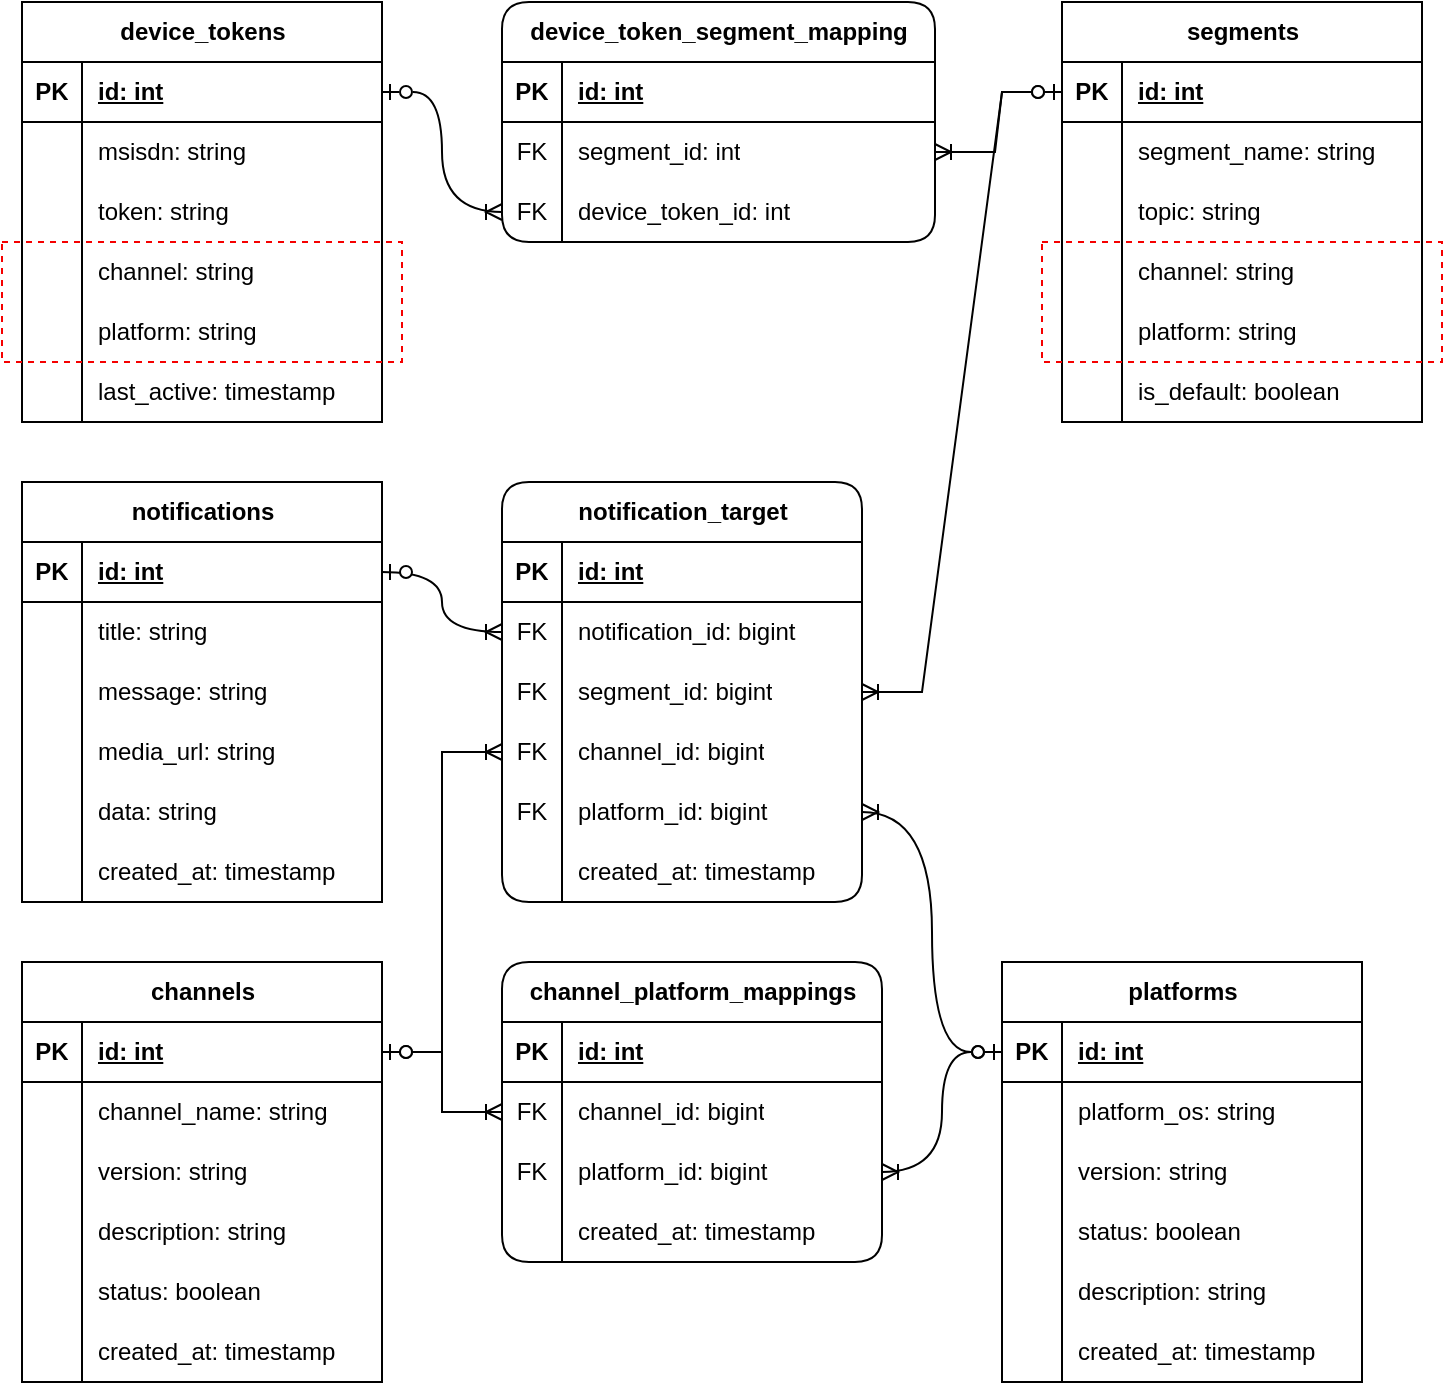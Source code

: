 <mxfile version="22.0.0" type="github" pages="8">
  <diagram id="lcsJ34uvNqE2Nv-qU3_8" name="EL">
    <mxGraphModel dx="794" dy="424" grid="1" gridSize="10" guides="1" tooltips="1" connect="1" arrows="1" fold="1" page="1" pageScale="1" pageWidth="827" pageHeight="1169" math="0" shadow="0">
      <root>
        <mxCell id="0" />
        <mxCell id="1" parent="0" />
        <mxCell id="yGOF_2Qyrp_3AJCaMzZq-1" value="notifications" style="shape=table;startSize=30;container=1;collapsible=1;childLayout=tableLayout;fixedRows=1;rowLines=0;fontStyle=1;align=center;resizeLast=1;html=1;" parent="1" vertex="1">
          <mxGeometry x="40" y="280" width="180" height="210" as="geometry">
            <mxRectangle x="40" y="400" width="110" height="30" as="alternateBounds" />
          </mxGeometry>
        </mxCell>
        <mxCell id="yGOF_2Qyrp_3AJCaMzZq-2" value="" style="shape=tableRow;horizontal=0;startSize=0;swimlaneHead=0;swimlaneBody=0;fillColor=none;collapsible=0;dropTarget=0;points=[[0,0.5],[1,0.5]];portConstraint=eastwest;top=0;left=0;right=0;bottom=1;" parent="yGOF_2Qyrp_3AJCaMzZq-1" vertex="1">
          <mxGeometry y="30" width="180" height="30" as="geometry" />
        </mxCell>
        <mxCell id="yGOF_2Qyrp_3AJCaMzZq-3" value="PK" style="shape=partialRectangle;connectable=0;fillColor=none;top=0;left=0;bottom=0;right=0;fontStyle=1;overflow=hidden;whiteSpace=wrap;html=1;" parent="yGOF_2Qyrp_3AJCaMzZq-2" vertex="1">
          <mxGeometry width="30" height="30" as="geometry">
            <mxRectangle width="30" height="30" as="alternateBounds" />
          </mxGeometry>
        </mxCell>
        <mxCell id="yGOF_2Qyrp_3AJCaMzZq-4" value="id: int" style="shape=partialRectangle;connectable=0;fillColor=none;top=0;left=0;bottom=0;right=0;align=left;spacingLeft=6;fontStyle=5;overflow=hidden;whiteSpace=wrap;html=1;" parent="yGOF_2Qyrp_3AJCaMzZq-2" vertex="1">
          <mxGeometry x="30" width="150" height="30" as="geometry">
            <mxRectangle width="150" height="30" as="alternateBounds" />
          </mxGeometry>
        </mxCell>
        <mxCell id="yGOF_2Qyrp_3AJCaMzZq-5" value="" style="shape=tableRow;horizontal=0;startSize=0;swimlaneHead=0;swimlaneBody=0;fillColor=none;collapsible=0;dropTarget=0;points=[[0,0.5],[1,0.5]];portConstraint=eastwest;top=0;left=0;right=0;bottom=0;" parent="yGOF_2Qyrp_3AJCaMzZq-1" vertex="1">
          <mxGeometry y="60" width="180" height="30" as="geometry" />
        </mxCell>
        <mxCell id="yGOF_2Qyrp_3AJCaMzZq-6" value="" style="shape=partialRectangle;connectable=0;fillColor=none;top=0;left=0;bottom=0;right=0;editable=1;overflow=hidden;whiteSpace=wrap;html=1;" parent="yGOF_2Qyrp_3AJCaMzZq-5" vertex="1">
          <mxGeometry width="30" height="30" as="geometry">
            <mxRectangle width="30" height="30" as="alternateBounds" />
          </mxGeometry>
        </mxCell>
        <mxCell id="yGOF_2Qyrp_3AJCaMzZq-7" value="title: string" style="shape=partialRectangle;connectable=0;fillColor=none;top=0;left=0;bottom=0;right=0;align=left;spacingLeft=6;overflow=hidden;whiteSpace=wrap;html=1;" parent="yGOF_2Qyrp_3AJCaMzZq-5" vertex="1">
          <mxGeometry x="30" width="150" height="30" as="geometry">
            <mxRectangle width="150" height="30" as="alternateBounds" />
          </mxGeometry>
        </mxCell>
        <mxCell id="yGOF_2Qyrp_3AJCaMzZq-8" value="" style="shape=tableRow;horizontal=0;startSize=0;swimlaneHead=0;swimlaneBody=0;fillColor=none;collapsible=0;dropTarget=0;points=[[0,0.5],[1,0.5]];portConstraint=eastwest;top=0;left=0;right=0;bottom=0;" parent="yGOF_2Qyrp_3AJCaMzZq-1" vertex="1">
          <mxGeometry y="90" width="180" height="30" as="geometry" />
        </mxCell>
        <mxCell id="yGOF_2Qyrp_3AJCaMzZq-9" value="" style="shape=partialRectangle;connectable=0;fillColor=none;top=0;left=0;bottom=0;right=0;editable=1;overflow=hidden;whiteSpace=wrap;html=1;" parent="yGOF_2Qyrp_3AJCaMzZq-8" vertex="1">
          <mxGeometry width="30" height="30" as="geometry">
            <mxRectangle width="30" height="30" as="alternateBounds" />
          </mxGeometry>
        </mxCell>
        <mxCell id="yGOF_2Qyrp_3AJCaMzZq-10" value="message: string" style="shape=partialRectangle;connectable=0;fillColor=none;top=0;left=0;bottom=0;right=0;align=left;spacingLeft=6;overflow=hidden;whiteSpace=wrap;html=1;" parent="yGOF_2Qyrp_3AJCaMzZq-8" vertex="1">
          <mxGeometry x="30" width="150" height="30" as="geometry">
            <mxRectangle width="150" height="30" as="alternateBounds" />
          </mxGeometry>
        </mxCell>
        <mxCell id="yGOF_2Qyrp_3AJCaMzZq-11" value="" style="shape=tableRow;horizontal=0;startSize=0;swimlaneHead=0;swimlaneBody=0;fillColor=none;collapsible=0;dropTarget=0;points=[[0,0.5],[1,0.5]];portConstraint=eastwest;top=0;left=0;right=0;bottom=0;" parent="yGOF_2Qyrp_3AJCaMzZq-1" vertex="1">
          <mxGeometry y="120" width="180" height="30" as="geometry" />
        </mxCell>
        <mxCell id="yGOF_2Qyrp_3AJCaMzZq-12" value="" style="shape=partialRectangle;connectable=0;fillColor=none;top=0;left=0;bottom=0;right=0;editable=1;overflow=hidden;whiteSpace=wrap;html=1;" parent="yGOF_2Qyrp_3AJCaMzZq-11" vertex="1">
          <mxGeometry width="30" height="30" as="geometry">
            <mxRectangle width="30" height="30" as="alternateBounds" />
          </mxGeometry>
        </mxCell>
        <mxCell id="yGOF_2Qyrp_3AJCaMzZq-13" value="media_url: string" style="shape=partialRectangle;connectable=0;fillColor=none;top=0;left=0;bottom=0;right=0;align=left;spacingLeft=6;overflow=hidden;whiteSpace=wrap;html=1;" parent="yGOF_2Qyrp_3AJCaMzZq-11" vertex="1">
          <mxGeometry x="30" width="150" height="30" as="geometry">
            <mxRectangle width="150" height="30" as="alternateBounds" />
          </mxGeometry>
        </mxCell>
        <mxCell id="yGOF_2Qyrp_3AJCaMzZq-14" value="" style="shape=tableRow;horizontal=0;startSize=0;swimlaneHead=0;swimlaneBody=0;fillColor=none;collapsible=0;dropTarget=0;points=[[0,0.5],[1,0.5]];portConstraint=eastwest;top=0;left=0;right=0;bottom=0;" parent="yGOF_2Qyrp_3AJCaMzZq-1" vertex="1">
          <mxGeometry y="150" width="180" height="30" as="geometry" />
        </mxCell>
        <mxCell id="yGOF_2Qyrp_3AJCaMzZq-15" value="" style="shape=partialRectangle;connectable=0;fillColor=none;top=0;left=0;bottom=0;right=0;editable=1;overflow=hidden;whiteSpace=wrap;html=1;" parent="yGOF_2Qyrp_3AJCaMzZq-14" vertex="1">
          <mxGeometry width="30" height="30" as="geometry">
            <mxRectangle width="30" height="30" as="alternateBounds" />
          </mxGeometry>
        </mxCell>
        <mxCell id="yGOF_2Qyrp_3AJCaMzZq-16" value="data: string" style="shape=partialRectangle;connectable=0;fillColor=none;top=0;left=0;bottom=0;right=0;align=left;spacingLeft=6;overflow=hidden;whiteSpace=wrap;html=1;" parent="yGOF_2Qyrp_3AJCaMzZq-14" vertex="1">
          <mxGeometry x="30" width="150" height="30" as="geometry">
            <mxRectangle width="150" height="30" as="alternateBounds" />
          </mxGeometry>
        </mxCell>
        <mxCell id="yGOF_2Qyrp_3AJCaMzZq-17" value="" style="shape=tableRow;horizontal=0;startSize=0;swimlaneHead=0;swimlaneBody=0;fillColor=none;collapsible=0;dropTarget=0;points=[[0,0.5],[1,0.5]];portConstraint=eastwest;top=0;left=0;right=0;bottom=0;" parent="yGOF_2Qyrp_3AJCaMzZq-1" vertex="1">
          <mxGeometry y="180" width="180" height="30" as="geometry" />
        </mxCell>
        <mxCell id="yGOF_2Qyrp_3AJCaMzZq-18" value="" style="shape=partialRectangle;connectable=0;fillColor=none;top=0;left=0;bottom=0;right=0;editable=1;overflow=hidden;whiteSpace=wrap;html=1;" parent="yGOF_2Qyrp_3AJCaMzZq-17" vertex="1">
          <mxGeometry width="30" height="30" as="geometry">
            <mxRectangle width="30" height="30" as="alternateBounds" />
          </mxGeometry>
        </mxCell>
        <mxCell id="yGOF_2Qyrp_3AJCaMzZq-19" value="created_at: timestamp" style="shape=partialRectangle;connectable=0;fillColor=none;top=0;left=0;bottom=0;right=0;align=left;spacingLeft=6;overflow=hidden;whiteSpace=wrap;html=1;" parent="yGOF_2Qyrp_3AJCaMzZq-17" vertex="1">
          <mxGeometry x="30" width="150" height="30" as="geometry">
            <mxRectangle width="150" height="30" as="alternateBounds" />
          </mxGeometry>
        </mxCell>
        <mxCell id="yGOF_2Qyrp_3AJCaMzZq-29" value="" style="group" parent="1" vertex="1" connectable="0">
          <mxGeometry x="40" y="520" width="680" height="210" as="geometry" />
        </mxCell>
        <mxCell id="wBzLtb5uxF_rHQpqp7E_-1" value="channels" style="shape=table;startSize=30;container=1;collapsible=1;childLayout=tableLayout;fixedRows=1;rowLines=0;fontStyle=1;align=center;resizeLast=1;html=1;" parent="yGOF_2Qyrp_3AJCaMzZq-29" vertex="1">
          <mxGeometry width="180" height="210" as="geometry">
            <mxRectangle width="90" height="30" as="alternateBounds" />
          </mxGeometry>
        </mxCell>
        <mxCell id="wBzLtb5uxF_rHQpqp7E_-2" value="" style="shape=tableRow;horizontal=0;startSize=0;swimlaneHead=0;swimlaneBody=0;fillColor=none;collapsible=0;dropTarget=0;points=[[0,0.5],[1,0.5]];portConstraint=eastwest;top=0;left=0;right=0;bottom=1;" parent="wBzLtb5uxF_rHQpqp7E_-1" vertex="1">
          <mxGeometry y="30" width="180" height="30" as="geometry" />
        </mxCell>
        <mxCell id="wBzLtb5uxF_rHQpqp7E_-3" value="PK" style="shape=partialRectangle;connectable=0;fillColor=none;top=0;left=0;bottom=0;right=0;fontStyle=1;overflow=hidden;whiteSpace=wrap;html=1;" parent="wBzLtb5uxF_rHQpqp7E_-2" vertex="1">
          <mxGeometry width="30" height="30" as="geometry">
            <mxRectangle width="30" height="30" as="alternateBounds" />
          </mxGeometry>
        </mxCell>
        <mxCell id="wBzLtb5uxF_rHQpqp7E_-4" value="id: int" style="shape=partialRectangle;connectable=0;fillColor=none;top=0;left=0;bottom=0;right=0;align=left;spacingLeft=6;fontStyle=5;overflow=hidden;whiteSpace=wrap;html=1;" parent="wBzLtb5uxF_rHQpqp7E_-2" vertex="1">
          <mxGeometry x="30" width="150" height="30" as="geometry">
            <mxRectangle width="150" height="30" as="alternateBounds" />
          </mxGeometry>
        </mxCell>
        <mxCell id="wBzLtb5uxF_rHQpqp7E_-5" value="" style="shape=tableRow;horizontal=0;startSize=0;swimlaneHead=0;swimlaneBody=0;fillColor=none;collapsible=0;dropTarget=0;points=[[0,0.5],[1,0.5]];portConstraint=eastwest;top=0;left=0;right=0;bottom=0;" parent="wBzLtb5uxF_rHQpqp7E_-1" vertex="1">
          <mxGeometry y="60" width="180" height="30" as="geometry" />
        </mxCell>
        <mxCell id="wBzLtb5uxF_rHQpqp7E_-6" value="" style="shape=partialRectangle;connectable=0;fillColor=none;top=0;left=0;bottom=0;right=0;editable=1;overflow=hidden;whiteSpace=wrap;html=1;" parent="wBzLtb5uxF_rHQpqp7E_-5" vertex="1">
          <mxGeometry width="30" height="30" as="geometry">
            <mxRectangle width="30" height="30" as="alternateBounds" />
          </mxGeometry>
        </mxCell>
        <mxCell id="wBzLtb5uxF_rHQpqp7E_-7" value="channel_name: string" style="shape=partialRectangle;connectable=0;fillColor=none;top=0;left=0;bottom=0;right=0;align=left;spacingLeft=6;overflow=hidden;whiteSpace=wrap;html=1;" parent="wBzLtb5uxF_rHQpqp7E_-5" vertex="1">
          <mxGeometry x="30" width="150" height="30" as="geometry">
            <mxRectangle width="150" height="30" as="alternateBounds" />
          </mxGeometry>
        </mxCell>
        <mxCell id="wBzLtb5uxF_rHQpqp7E_-37" value="" style="shape=tableRow;horizontal=0;startSize=0;swimlaneHead=0;swimlaneBody=0;fillColor=none;collapsible=0;dropTarget=0;points=[[0,0.5],[1,0.5]];portConstraint=eastwest;top=0;left=0;right=0;bottom=0;" parent="wBzLtb5uxF_rHQpqp7E_-1" vertex="1">
          <mxGeometry y="90" width="180" height="30" as="geometry" />
        </mxCell>
        <mxCell id="wBzLtb5uxF_rHQpqp7E_-38" value="" style="shape=partialRectangle;connectable=0;fillColor=none;top=0;left=0;bottom=0;right=0;editable=1;overflow=hidden;whiteSpace=wrap;html=1;" parent="wBzLtb5uxF_rHQpqp7E_-37" vertex="1">
          <mxGeometry width="30" height="30" as="geometry">
            <mxRectangle width="30" height="30" as="alternateBounds" />
          </mxGeometry>
        </mxCell>
        <mxCell id="wBzLtb5uxF_rHQpqp7E_-39" value="version: string" style="shape=partialRectangle;connectable=0;fillColor=none;top=0;left=0;bottom=0;right=0;align=left;spacingLeft=6;overflow=hidden;whiteSpace=wrap;html=1;" parent="wBzLtb5uxF_rHQpqp7E_-37" vertex="1">
          <mxGeometry x="30" width="150" height="30" as="geometry">
            <mxRectangle width="150" height="30" as="alternateBounds" />
          </mxGeometry>
        </mxCell>
        <mxCell id="yGOF_2Qyrp_3AJCaMzZq-30" value="" style="shape=tableRow;horizontal=0;startSize=0;swimlaneHead=0;swimlaneBody=0;fillColor=none;collapsible=0;dropTarget=0;points=[[0,0.5],[1,0.5]];portConstraint=eastwest;top=0;left=0;right=0;bottom=0;" parent="wBzLtb5uxF_rHQpqp7E_-1" vertex="1">
          <mxGeometry y="120" width="180" height="30" as="geometry" />
        </mxCell>
        <mxCell id="yGOF_2Qyrp_3AJCaMzZq-31" value="" style="shape=partialRectangle;connectable=0;fillColor=none;top=0;left=0;bottom=0;right=0;editable=1;overflow=hidden;whiteSpace=wrap;html=1;" parent="yGOF_2Qyrp_3AJCaMzZq-30" vertex="1">
          <mxGeometry width="30" height="30" as="geometry">
            <mxRectangle width="30" height="30" as="alternateBounds" />
          </mxGeometry>
        </mxCell>
        <mxCell id="yGOF_2Qyrp_3AJCaMzZq-32" value="description: string" style="shape=partialRectangle;connectable=0;fillColor=none;top=0;left=0;bottom=0;right=0;align=left;spacingLeft=6;overflow=hidden;whiteSpace=wrap;html=1;" parent="yGOF_2Qyrp_3AJCaMzZq-30" vertex="1">
          <mxGeometry x="30" width="150" height="30" as="geometry">
            <mxRectangle width="150" height="30" as="alternateBounds" />
          </mxGeometry>
        </mxCell>
        <mxCell id="wBzLtb5uxF_rHQpqp7E_-40" value="" style="shape=tableRow;horizontal=0;startSize=0;swimlaneHead=0;swimlaneBody=0;fillColor=none;collapsible=0;dropTarget=0;points=[[0,0.5],[1,0.5]];portConstraint=eastwest;top=0;left=0;right=0;bottom=0;" parent="wBzLtb5uxF_rHQpqp7E_-1" vertex="1">
          <mxGeometry y="150" width="180" height="30" as="geometry" />
        </mxCell>
        <mxCell id="wBzLtb5uxF_rHQpqp7E_-41" value="" style="shape=partialRectangle;connectable=0;fillColor=none;top=0;left=0;bottom=0;right=0;editable=1;overflow=hidden;whiteSpace=wrap;html=1;" parent="wBzLtb5uxF_rHQpqp7E_-40" vertex="1">
          <mxGeometry width="30" height="30" as="geometry">
            <mxRectangle width="30" height="30" as="alternateBounds" />
          </mxGeometry>
        </mxCell>
        <mxCell id="wBzLtb5uxF_rHQpqp7E_-42" value="status: boolean" style="shape=partialRectangle;connectable=0;fillColor=none;top=0;left=0;bottom=0;right=0;align=left;spacingLeft=6;overflow=hidden;whiteSpace=wrap;html=1;" parent="wBzLtb5uxF_rHQpqp7E_-40" vertex="1">
          <mxGeometry x="30" width="150" height="30" as="geometry">
            <mxRectangle width="150" height="30" as="alternateBounds" />
          </mxGeometry>
        </mxCell>
        <mxCell id="wBzLtb5uxF_rHQpqp7E_-11" value="" style="shape=tableRow;horizontal=0;startSize=0;swimlaneHead=0;swimlaneBody=0;fillColor=none;collapsible=0;dropTarget=0;points=[[0,0.5],[1,0.5]];portConstraint=eastwest;top=0;left=0;right=0;bottom=0;" parent="wBzLtb5uxF_rHQpqp7E_-1" vertex="1">
          <mxGeometry y="180" width="180" height="30" as="geometry" />
        </mxCell>
        <mxCell id="wBzLtb5uxF_rHQpqp7E_-12" value="" style="shape=partialRectangle;connectable=0;fillColor=none;top=0;left=0;bottom=0;right=0;editable=1;overflow=hidden;whiteSpace=wrap;html=1;" parent="wBzLtb5uxF_rHQpqp7E_-11" vertex="1">
          <mxGeometry width="30" height="30" as="geometry">
            <mxRectangle width="30" height="30" as="alternateBounds" />
          </mxGeometry>
        </mxCell>
        <mxCell id="wBzLtb5uxF_rHQpqp7E_-13" value="created_at: timestamp" style="shape=partialRectangle;connectable=0;fillColor=none;top=0;left=0;bottom=0;right=0;align=left;spacingLeft=6;overflow=hidden;whiteSpace=wrap;html=1;" parent="wBzLtb5uxF_rHQpqp7E_-11" vertex="1">
          <mxGeometry x="30" width="150" height="30" as="geometry">
            <mxRectangle width="150" height="30" as="alternateBounds" />
          </mxGeometry>
        </mxCell>
        <mxCell id="wBzLtb5uxF_rHQpqp7E_-14" value="platforms" style="shape=table;startSize=30;container=1;collapsible=1;childLayout=tableLayout;fixedRows=1;rowLines=0;fontStyle=1;align=center;resizeLast=1;html=1;" parent="yGOF_2Qyrp_3AJCaMzZq-29" vertex="1">
          <mxGeometry x="490" width="180" height="210" as="geometry">
            <mxRectangle x="500" width="100" height="30" as="alternateBounds" />
          </mxGeometry>
        </mxCell>
        <mxCell id="wBzLtb5uxF_rHQpqp7E_-15" value="" style="shape=tableRow;horizontal=0;startSize=0;swimlaneHead=0;swimlaneBody=0;fillColor=none;collapsible=0;dropTarget=0;points=[[0,0.5],[1,0.5]];portConstraint=eastwest;top=0;left=0;right=0;bottom=1;" parent="wBzLtb5uxF_rHQpqp7E_-14" vertex="1">
          <mxGeometry y="30" width="180" height="30" as="geometry" />
        </mxCell>
        <mxCell id="wBzLtb5uxF_rHQpqp7E_-16" value="PK" style="shape=partialRectangle;connectable=0;fillColor=none;top=0;left=0;bottom=0;right=0;fontStyle=1;overflow=hidden;whiteSpace=wrap;html=1;" parent="wBzLtb5uxF_rHQpqp7E_-15" vertex="1">
          <mxGeometry width="30" height="30" as="geometry">
            <mxRectangle width="30" height="30" as="alternateBounds" />
          </mxGeometry>
        </mxCell>
        <mxCell id="wBzLtb5uxF_rHQpqp7E_-17" value="id: int" style="shape=partialRectangle;connectable=0;fillColor=none;top=0;left=0;bottom=0;right=0;align=left;spacingLeft=6;fontStyle=5;overflow=hidden;whiteSpace=wrap;html=1;" parent="wBzLtb5uxF_rHQpqp7E_-15" vertex="1">
          <mxGeometry x="30" width="150" height="30" as="geometry">
            <mxRectangle width="150" height="30" as="alternateBounds" />
          </mxGeometry>
        </mxCell>
        <mxCell id="wBzLtb5uxF_rHQpqp7E_-18" value="" style="shape=tableRow;horizontal=0;startSize=0;swimlaneHead=0;swimlaneBody=0;fillColor=none;collapsible=0;dropTarget=0;points=[[0,0.5],[1,0.5]];portConstraint=eastwest;top=0;left=0;right=0;bottom=0;" parent="wBzLtb5uxF_rHQpqp7E_-14" vertex="1">
          <mxGeometry y="60" width="180" height="30" as="geometry" />
        </mxCell>
        <mxCell id="wBzLtb5uxF_rHQpqp7E_-19" value="" style="shape=partialRectangle;connectable=0;fillColor=none;top=0;left=0;bottom=0;right=0;editable=1;overflow=hidden;whiteSpace=wrap;html=1;" parent="wBzLtb5uxF_rHQpqp7E_-18" vertex="1">
          <mxGeometry width="30" height="30" as="geometry">
            <mxRectangle width="30" height="30" as="alternateBounds" />
          </mxGeometry>
        </mxCell>
        <mxCell id="wBzLtb5uxF_rHQpqp7E_-20" value="platform_os: string" style="shape=partialRectangle;connectable=0;fillColor=none;top=0;left=0;bottom=0;right=0;align=left;spacingLeft=6;overflow=hidden;whiteSpace=wrap;html=1;" parent="wBzLtb5uxF_rHQpqp7E_-18" vertex="1">
          <mxGeometry x="30" width="150" height="30" as="geometry">
            <mxRectangle width="150" height="30" as="alternateBounds" />
          </mxGeometry>
        </mxCell>
        <mxCell id="wBzLtb5uxF_rHQpqp7E_-21" value="" style="shape=tableRow;horizontal=0;startSize=0;swimlaneHead=0;swimlaneBody=0;fillColor=none;collapsible=0;dropTarget=0;points=[[0,0.5],[1,0.5]];portConstraint=eastwest;top=0;left=0;right=0;bottom=0;" parent="wBzLtb5uxF_rHQpqp7E_-14" vertex="1">
          <mxGeometry y="90" width="180" height="30" as="geometry" />
        </mxCell>
        <mxCell id="wBzLtb5uxF_rHQpqp7E_-22" value="" style="shape=partialRectangle;connectable=0;fillColor=none;top=0;left=0;bottom=0;right=0;editable=1;overflow=hidden;whiteSpace=wrap;html=1;" parent="wBzLtb5uxF_rHQpqp7E_-21" vertex="1">
          <mxGeometry width="30" height="30" as="geometry">
            <mxRectangle width="30" height="30" as="alternateBounds" />
          </mxGeometry>
        </mxCell>
        <mxCell id="wBzLtb5uxF_rHQpqp7E_-23" value="version: string" style="shape=partialRectangle;connectable=0;fillColor=none;top=0;left=0;bottom=0;right=0;align=left;spacingLeft=6;overflow=hidden;whiteSpace=wrap;html=1;" parent="wBzLtb5uxF_rHQpqp7E_-21" vertex="1">
          <mxGeometry x="30" width="150" height="30" as="geometry">
            <mxRectangle width="150" height="30" as="alternateBounds" />
          </mxGeometry>
        </mxCell>
        <mxCell id="wBzLtb5uxF_rHQpqp7E_-31" value="" style="shape=tableRow;horizontal=0;startSize=0;swimlaneHead=0;swimlaneBody=0;fillColor=none;collapsible=0;dropTarget=0;points=[[0,0.5],[1,0.5]];portConstraint=eastwest;top=0;left=0;right=0;bottom=0;" parent="wBzLtb5uxF_rHQpqp7E_-14" vertex="1">
          <mxGeometry y="120" width="180" height="30" as="geometry" />
        </mxCell>
        <mxCell id="wBzLtb5uxF_rHQpqp7E_-32" value="" style="shape=partialRectangle;connectable=0;fillColor=none;top=0;left=0;bottom=0;right=0;editable=1;overflow=hidden;whiteSpace=wrap;html=1;" parent="wBzLtb5uxF_rHQpqp7E_-31" vertex="1">
          <mxGeometry width="30" height="30" as="geometry">
            <mxRectangle width="30" height="30" as="alternateBounds" />
          </mxGeometry>
        </mxCell>
        <mxCell id="wBzLtb5uxF_rHQpqp7E_-33" value="status: boolean" style="shape=partialRectangle;connectable=0;fillColor=none;top=0;left=0;bottom=0;right=0;align=left;spacingLeft=6;overflow=hidden;whiteSpace=wrap;html=1;" parent="wBzLtb5uxF_rHQpqp7E_-31" vertex="1">
          <mxGeometry x="30" width="150" height="30" as="geometry">
            <mxRectangle width="150" height="30" as="alternateBounds" />
          </mxGeometry>
        </mxCell>
        <mxCell id="wBzLtb5uxF_rHQpqp7E_-34" value="" style="shape=tableRow;horizontal=0;startSize=0;swimlaneHead=0;swimlaneBody=0;fillColor=none;collapsible=0;dropTarget=0;points=[[0,0.5],[1,0.5]];portConstraint=eastwest;top=0;left=0;right=0;bottom=0;" parent="wBzLtb5uxF_rHQpqp7E_-14" vertex="1">
          <mxGeometry y="150" width="180" height="30" as="geometry" />
        </mxCell>
        <mxCell id="wBzLtb5uxF_rHQpqp7E_-35" value="" style="shape=partialRectangle;connectable=0;fillColor=none;top=0;left=0;bottom=0;right=0;editable=1;overflow=hidden;whiteSpace=wrap;html=1;" parent="wBzLtb5uxF_rHQpqp7E_-34" vertex="1">
          <mxGeometry width="30" height="30" as="geometry">
            <mxRectangle width="30" height="30" as="alternateBounds" />
          </mxGeometry>
        </mxCell>
        <mxCell id="wBzLtb5uxF_rHQpqp7E_-36" value="description: string" style="shape=partialRectangle;connectable=0;fillColor=none;top=0;left=0;bottom=0;right=0;align=left;spacingLeft=6;overflow=hidden;whiteSpace=wrap;html=1;" parent="wBzLtb5uxF_rHQpqp7E_-34" vertex="1">
          <mxGeometry x="30" width="150" height="30" as="geometry">
            <mxRectangle width="150" height="30" as="alternateBounds" />
          </mxGeometry>
        </mxCell>
        <mxCell id="wBzLtb5uxF_rHQpqp7E_-27" value="" style="shape=tableRow;horizontal=0;startSize=0;swimlaneHead=0;swimlaneBody=0;fillColor=none;collapsible=0;dropTarget=0;points=[[0,0.5],[1,0.5]];portConstraint=eastwest;top=0;left=0;right=0;bottom=0;" parent="wBzLtb5uxF_rHQpqp7E_-14" vertex="1">
          <mxGeometry y="180" width="180" height="30" as="geometry" />
        </mxCell>
        <mxCell id="wBzLtb5uxF_rHQpqp7E_-28" value="" style="shape=partialRectangle;connectable=0;fillColor=none;top=0;left=0;bottom=0;right=0;editable=1;overflow=hidden;whiteSpace=wrap;html=1;" parent="wBzLtb5uxF_rHQpqp7E_-27" vertex="1">
          <mxGeometry width="30" height="30" as="geometry">
            <mxRectangle width="30" height="30" as="alternateBounds" />
          </mxGeometry>
        </mxCell>
        <mxCell id="wBzLtb5uxF_rHQpqp7E_-29" value="created_at: timestamp" style="shape=partialRectangle;connectable=0;fillColor=none;top=0;left=0;bottom=0;right=0;align=left;spacingLeft=6;overflow=hidden;whiteSpace=wrap;html=1;" parent="wBzLtb5uxF_rHQpqp7E_-27" vertex="1">
          <mxGeometry x="30" width="150" height="30" as="geometry">
            <mxRectangle width="150" height="30" as="alternateBounds" />
          </mxGeometry>
        </mxCell>
        <mxCell id="wBzLtb5uxF_rHQpqp7E_-43" value="channel_platform_mappings" style="shape=table;startSize=30;container=1;collapsible=1;childLayout=tableLayout;fixedRows=1;rowLines=0;fontStyle=1;align=center;resizeLast=1;html=1;rounded=1;" parent="yGOF_2Qyrp_3AJCaMzZq-29" vertex="1">
          <mxGeometry x="240" width="190" height="150" as="geometry">
            <mxRectangle x="240" width="200" height="30" as="alternateBounds" />
          </mxGeometry>
        </mxCell>
        <mxCell id="wBzLtb5uxF_rHQpqp7E_-44" value="" style="shape=tableRow;horizontal=0;startSize=0;swimlaneHead=0;swimlaneBody=0;fillColor=none;collapsible=0;dropTarget=0;points=[[0,0.5],[1,0.5]];portConstraint=eastwest;top=0;left=0;right=0;bottom=1;" parent="wBzLtb5uxF_rHQpqp7E_-43" vertex="1">
          <mxGeometry y="30" width="190" height="30" as="geometry" />
        </mxCell>
        <mxCell id="wBzLtb5uxF_rHQpqp7E_-45" value="PK" style="shape=partialRectangle;connectable=0;fillColor=none;top=0;left=0;bottom=0;right=0;fontStyle=1;overflow=hidden;whiteSpace=wrap;html=1;" parent="wBzLtb5uxF_rHQpqp7E_-44" vertex="1">
          <mxGeometry width="30" height="30" as="geometry">
            <mxRectangle width="30" height="30" as="alternateBounds" />
          </mxGeometry>
        </mxCell>
        <mxCell id="wBzLtb5uxF_rHQpqp7E_-46" value="id: int" style="shape=partialRectangle;connectable=0;fillColor=none;top=0;left=0;bottom=0;right=0;align=left;spacingLeft=6;fontStyle=5;overflow=hidden;whiteSpace=wrap;html=1;" parent="wBzLtb5uxF_rHQpqp7E_-44" vertex="1">
          <mxGeometry x="30" width="160" height="30" as="geometry">
            <mxRectangle width="160" height="30" as="alternateBounds" />
          </mxGeometry>
        </mxCell>
        <mxCell id="wBzLtb5uxF_rHQpqp7E_-47" value="" style="shape=tableRow;horizontal=0;startSize=0;swimlaneHead=0;swimlaneBody=0;fillColor=none;collapsible=0;dropTarget=0;points=[[0,0.5],[1,0.5]];portConstraint=eastwest;top=0;left=0;right=0;bottom=0;" parent="wBzLtb5uxF_rHQpqp7E_-43" vertex="1">
          <mxGeometry y="60" width="190" height="30" as="geometry" />
        </mxCell>
        <mxCell id="wBzLtb5uxF_rHQpqp7E_-48" value="FK" style="shape=partialRectangle;connectable=0;fillColor=none;top=0;left=0;bottom=0;right=0;editable=1;overflow=hidden;whiteSpace=wrap;html=1;" parent="wBzLtb5uxF_rHQpqp7E_-47" vertex="1">
          <mxGeometry width="30" height="30" as="geometry">
            <mxRectangle width="30" height="30" as="alternateBounds" />
          </mxGeometry>
        </mxCell>
        <mxCell id="wBzLtb5uxF_rHQpqp7E_-49" value="channel_id: bigint" style="shape=partialRectangle;connectable=0;fillColor=none;top=0;left=0;bottom=0;right=0;align=left;spacingLeft=6;overflow=hidden;whiteSpace=wrap;html=1;" parent="wBzLtb5uxF_rHQpqp7E_-47" vertex="1">
          <mxGeometry x="30" width="160" height="30" as="geometry">
            <mxRectangle width="160" height="30" as="alternateBounds" />
          </mxGeometry>
        </mxCell>
        <mxCell id="wBzLtb5uxF_rHQpqp7E_-50" value="" style="shape=tableRow;horizontal=0;startSize=0;swimlaneHead=0;swimlaneBody=0;fillColor=none;collapsible=0;dropTarget=0;points=[[0,0.5],[1,0.5]];portConstraint=eastwest;top=0;left=0;right=0;bottom=0;" parent="wBzLtb5uxF_rHQpqp7E_-43" vertex="1">
          <mxGeometry y="90" width="190" height="30" as="geometry" />
        </mxCell>
        <mxCell id="wBzLtb5uxF_rHQpqp7E_-51" value="FK" style="shape=partialRectangle;connectable=0;fillColor=none;top=0;left=0;bottom=0;right=0;editable=1;overflow=hidden;whiteSpace=wrap;html=1;" parent="wBzLtb5uxF_rHQpqp7E_-50" vertex="1">
          <mxGeometry width="30" height="30" as="geometry">
            <mxRectangle width="30" height="30" as="alternateBounds" />
          </mxGeometry>
        </mxCell>
        <mxCell id="wBzLtb5uxF_rHQpqp7E_-52" value="platform_id: bigint" style="shape=partialRectangle;connectable=0;fillColor=none;top=0;left=0;bottom=0;right=0;align=left;spacingLeft=6;overflow=hidden;whiteSpace=wrap;html=1;" parent="wBzLtb5uxF_rHQpqp7E_-50" vertex="1">
          <mxGeometry x="30" width="160" height="30" as="geometry">
            <mxRectangle width="160" height="30" as="alternateBounds" />
          </mxGeometry>
        </mxCell>
        <mxCell id="wBzLtb5uxF_rHQpqp7E_-56" value="" style="shape=tableRow;horizontal=0;startSize=0;swimlaneHead=0;swimlaneBody=0;fillColor=none;collapsible=0;dropTarget=0;points=[[0,0.5],[1,0.5]];portConstraint=eastwest;top=0;left=0;right=0;bottom=0;" parent="wBzLtb5uxF_rHQpqp7E_-43" vertex="1">
          <mxGeometry y="120" width="190" height="30" as="geometry" />
        </mxCell>
        <mxCell id="wBzLtb5uxF_rHQpqp7E_-57" value="" style="shape=partialRectangle;connectable=0;fillColor=none;top=0;left=0;bottom=0;right=0;editable=1;overflow=hidden;whiteSpace=wrap;html=1;" parent="wBzLtb5uxF_rHQpqp7E_-56" vertex="1">
          <mxGeometry width="30" height="30" as="geometry">
            <mxRectangle width="30" height="30" as="alternateBounds" />
          </mxGeometry>
        </mxCell>
        <mxCell id="wBzLtb5uxF_rHQpqp7E_-58" value="created_at: timestamp" style="shape=partialRectangle;connectable=0;fillColor=none;top=0;left=0;bottom=0;right=0;align=left;spacingLeft=6;overflow=hidden;whiteSpace=wrap;html=1;" parent="wBzLtb5uxF_rHQpqp7E_-56" vertex="1">
          <mxGeometry x="30" width="160" height="30" as="geometry">
            <mxRectangle width="160" height="30" as="alternateBounds" />
          </mxGeometry>
        </mxCell>
        <mxCell id="wBzLtb5uxF_rHQpqp7E_-59" value="" style="edgeStyle=entityRelationEdgeStyle;fontSize=12;html=1;endArrow=ERoneToMany;startArrow=ERzeroToOne;rounded=0;" parent="yGOF_2Qyrp_3AJCaMzZq-29" source="wBzLtb5uxF_rHQpqp7E_-2" target="wBzLtb5uxF_rHQpqp7E_-47" edge="1">
          <mxGeometry width="100" height="100" relative="1" as="geometry">
            <mxPoint x="230" y="660" as="sourcePoint" />
            <mxPoint x="330" y="560" as="targetPoint" />
          </mxGeometry>
        </mxCell>
        <mxCell id="wBzLtb5uxF_rHQpqp7E_-60" value="" style="edgeStyle=orthogonalEdgeStyle;fontSize=12;html=1;endArrow=ERoneToMany;startArrow=ERzeroToOne;rounded=0;curved=1;startFill=0;" parent="yGOF_2Qyrp_3AJCaMzZq-29" source="wBzLtb5uxF_rHQpqp7E_-15" target="wBzLtb5uxF_rHQpqp7E_-50" edge="1">
          <mxGeometry width="100" height="100" relative="1" as="geometry">
            <mxPoint x="550" y="610" as="sourcePoint" />
            <mxPoint x="630" y="500" as="targetPoint" />
          </mxGeometry>
        </mxCell>
        <mxCell id="yGOF_2Qyrp_3AJCaMzZq-33" value="notification_target" style="shape=table;startSize=30;container=1;collapsible=1;childLayout=tableLayout;fixedRows=1;rowLines=0;fontStyle=1;align=center;resizeLast=1;html=1;rounded=1;swimlaneLine=1;shadow=0;" parent="1" vertex="1">
          <mxGeometry x="280" y="280" width="180" height="210" as="geometry">
            <mxRectangle x="280" y="400" width="150" height="30" as="alternateBounds" />
          </mxGeometry>
        </mxCell>
        <mxCell id="yGOF_2Qyrp_3AJCaMzZq-34" value="" style="shape=tableRow;horizontal=0;startSize=0;swimlaneHead=0;swimlaneBody=0;fillColor=none;collapsible=0;dropTarget=0;points=[[0,0.5],[1,0.5]];portConstraint=eastwest;top=0;left=0;right=0;bottom=1;" parent="yGOF_2Qyrp_3AJCaMzZq-33" vertex="1">
          <mxGeometry y="30" width="180" height="30" as="geometry" />
        </mxCell>
        <mxCell id="yGOF_2Qyrp_3AJCaMzZq-35" value="PK" style="shape=partialRectangle;connectable=0;fillColor=none;top=0;left=0;bottom=0;right=0;fontStyle=1;overflow=hidden;whiteSpace=wrap;html=1;" parent="yGOF_2Qyrp_3AJCaMzZq-34" vertex="1">
          <mxGeometry width="30" height="30" as="geometry">
            <mxRectangle width="30" height="30" as="alternateBounds" />
          </mxGeometry>
        </mxCell>
        <mxCell id="yGOF_2Qyrp_3AJCaMzZq-36" value="id: int" style="shape=partialRectangle;connectable=0;fillColor=none;top=0;left=0;bottom=0;right=0;align=left;spacingLeft=6;fontStyle=5;overflow=hidden;whiteSpace=wrap;html=1;" parent="yGOF_2Qyrp_3AJCaMzZq-34" vertex="1">
          <mxGeometry x="30" width="150" height="30" as="geometry">
            <mxRectangle width="150" height="30" as="alternateBounds" />
          </mxGeometry>
        </mxCell>
        <mxCell id="yGOF_2Qyrp_3AJCaMzZq-37" value="" style="shape=tableRow;horizontal=0;startSize=0;swimlaneHead=0;swimlaneBody=0;fillColor=none;collapsible=0;dropTarget=0;points=[[0,0.5],[1,0.5]];portConstraint=eastwest;top=0;left=0;right=0;bottom=0;" parent="yGOF_2Qyrp_3AJCaMzZq-33" vertex="1">
          <mxGeometry y="60" width="180" height="30" as="geometry" />
        </mxCell>
        <mxCell id="yGOF_2Qyrp_3AJCaMzZq-38" value="FK" style="shape=partialRectangle;connectable=0;fillColor=none;top=0;left=0;bottom=0;right=0;editable=1;overflow=hidden;whiteSpace=wrap;html=1;" parent="yGOF_2Qyrp_3AJCaMzZq-37" vertex="1">
          <mxGeometry width="30" height="30" as="geometry">
            <mxRectangle width="30" height="30" as="alternateBounds" />
          </mxGeometry>
        </mxCell>
        <mxCell id="yGOF_2Qyrp_3AJCaMzZq-39" value="notification_id: bigint" style="shape=partialRectangle;connectable=0;fillColor=none;top=0;left=0;bottom=0;right=0;align=left;spacingLeft=6;overflow=hidden;whiteSpace=wrap;html=1;" parent="yGOF_2Qyrp_3AJCaMzZq-37" vertex="1">
          <mxGeometry x="30" width="150" height="30" as="geometry">
            <mxRectangle width="150" height="30" as="alternateBounds" />
          </mxGeometry>
        </mxCell>
        <mxCell id="yGOF_2Qyrp_3AJCaMzZq-40" value="" style="shape=tableRow;horizontal=0;startSize=0;swimlaneHead=0;swimlaneBody=0;fillColor=none;collapsible=0;dropTarget=0;points=[[0,0.5],[1,0.5]];portConstraint=eastwest;top=0;left=0;right=0;bottom=0;" parent="yGOF_2Qyrp_3AJCaMzZq-33" vertex="1">
          <mxGeometry y="90" width="180" height="30" as="geometry" />
        </mxCell>
        <mxCell id="yGOF_2Qyrp_3AJCaMzZq-41" value="FK" style="shape=partialRectangle;connectable=0;fillColor=none;top=0;left=0;bottom=0;right=0;editable=1;overflow=hidden;whiteSpace=wrap;html=1;" parent="yGOF_2Qyrp_3AJCaMzZq-40" vertex="1">
          <mxGeometry width="30" height="30" as="geometry">
            <mxRectangle width="30" height="30" as="alternateBounds" />
          </mxGeometry>
        </mxCell>
        <mxCell id="yGOF_2Qyrp_3AJCaMzZq-42" value="segment_id: bigint" style="shape=partialRectangle;connectable=0;fillColor=none;top=0;left=0;bottom=0;right=0;align=left;spacingLeft=6;overflow=hidden;whiteSpace=wrap;html=1;" parent="yGOF_2Qyrp_3AJCaMzZq-40" vertex="1">
          <mxGeometry x="30" width="150" height="30" as="geometry">
            <mxRectangle width="150" height="30" as="alternateBounds" />
          </mxGeometry>
        </mxCell>
        <mxCell id="yGOF_2Qyrp_3AJCaMzZq-43" value="" style="shape=tableRow;horizontal=0;startSize=0;swimlaneHead=0;swimlaneBody=0;fillColor=none;collapsible=0;dropTarget=0;points=[[0,0.5],[1,0.5]];portConstraint=eastwest;top=0;left=0;right=0;bottom=0;" parent="yGOF_2Qyrp_3AJCaMzZq-33" vertex="1">
          <mxGeometry y="120" width="180" height="30" as="geometry" />
        </mxCell>
        <mxCell id="yGOF_2Qyrp_3AJCaMzZq-44" value="FK" style="shape=partialRectangle;connectable=0;fillColor=none;top=0;left=0;bottom=0;right=0;editable=1;overflow=hidden;whiteSpace=wrap;html=1;" parent="yGOF_2Qyrp_3AJCaMzZq-43" vertex="1">
          <mxGeometry width="30" height="30" as="geometry">
            <mxRectangle width="30" height="30" as="alternateBounds" />
          </mxGeometry>
        </mxCell>
        <mxCell id="yGOF_2Qyrp_3AJCaMzZq-45" value="channel_id: bigint" style="shape=partialRectangle;connectable=0;fillColor=none;top=0;left=0;bottom=0;right=0;align=left;spacingLeft=6;overflow=hidden;whiteSpace=wrap;html=1;" parent="yGOF_2Qyrp_3AJCaMzZq-43" vertex="1">
          <mxGeometry x="30" width="150" height="30" as="geometry">
            <mxRectangle width="150" height="30" as="alternateBounds" />
          </mxGeometry>
        </mxCell>
        <mxCell id="UiSvXzSPGAH-SMInJTgU-2" value="" style="shape=tableRow;horizontal=0;startSize=0;swimlaneHead=0;swimlaneBody=0;fillColor=none;collapsible=0;dropTarget=0;points=[[0,0.5],[1,0.5]];portConstraint=eastwest;top=0;left=0;right=0;bottom=0;" parent="yGOF_2Qyrp_3AJCaMzZq-33" vertex="1">
          <mxGeometry y="150" width="180" height="30" as="geometry" />
        </mxCell>
        <mxCell id="UiSvXzSPGAH-SMInJTgU-3" value="FK" style="shape=partialRectangle;connectable=0;fillColor=none;top=0;left=0;bottom=0;right=0;editable=1;overflow=hidden;whiteSpace=wrap;html=1;" parent="UiSvXzSPGAH-SMInJTgU-2" vertex="1">
          <mxGeometry width="30" height="30" as="geometry">
            <mxRectangle width="30" height="30" as="alternateBounds" />
          </mxGeometry>
        </mxCell>
        <mxCell id="UiSvXzSPGAH-SMInJTgU-4" value="platform_id: bigint" style="shape=partialRectangle;connectable=0;fillColor=none;top=0;left=0;bottom=0;right=0;align=left;spacingLeft=6;overflow=hidden;whiteSpace=wrap;html=1;" parent="UiSvXzSPGAH-SMInJTgU-2" vertex="1">
          <mxGeometry x="30" width="150" height="30" as="geometry">
            <mxRectangle width="150" height="30" as="alternateBounds" />
          </mxGeometry>
        </mxCell>
        <mxCell id="yGOF_2Qyrp_3AJCaMzZq-59" value="" style="shape=tableRow;horizontal=0;startSize=0;swimlaneHead=0;swimlaneBody=0;fillColor=none;collapsible=0;dropTarget=0;points=[[0,0.5],[1,0.5]];portConstraint=eastwest;top=0;left=0;right=0;bottom=0;" parent="yGOF_2Qyrp_3AJCaMzZq-33" vertex="1">
          <mxGeometry y="180" width="180" height="30" as="geometry" />
        </mxCell>
        <mxCell id="yGOF_2Qyrp_3AJCaMzZq-60" value="" style="shape=partialRectangle;connectable=0;fillColor=none;top=0;left=0;bottom=0;right=0;editable=1;overflow=hidden;whiteSpace=wrap;html=1;" parent="yGOF_2Qyrp_3AJCaMzZq-59" vertex="1">
          <mxGeometry width="30" height="30" as="geometry">
            <mxRectangle width="30" height="30" as="alternateBounds" />
          </mxGeometry>
        </mxCell>
        <mxCell id="yGOF_2Qyrp_3AJCaMzZq-61" value="created_at: timestamp" style="shape=partialRectangle;connectable=0;fillColor=none;top=0;left=0;bottom=0;right=0;align=left;spacingLeft=6;overflow=hidden;whiteSpace=wrap;html=1;" parent="yGOF_2Qyrp_3AJCaMzZq-59" vertex="1">
          <mxGeometry x="30" width="150" height="30" as="geometry">
            <mxRectangle width="150" height="30" as="alternateBounds" />
          </mxGeometry>
        </mxCell>
        <mxCell id="yGOF_2Qyrp_3AJCaMzZq-46" value="" style="edgeStyle=orthogonalEdgeStyle;fontSize=12;html=1;endArrow=ERoneToMany;startArrow=ERzeroToOne;rounded=0;curved=1;" parent="1" source="yGOF_2Qyrp_3AJCaMzZq-2" target="yGOF_2Qyrp_3AJCaMzZq-37" edge="1">
          <mxGeometry width="100" height="100" relative="1" as="geometry">
            <mxPoint x="330" y="680" as="sourcePoint" />
            <mxPoint x="430" y="580" as="targetPoint" />
          </mxGeometry>
        </mxCell>
        <mxCell id="yGOF_2Qyrp_3AJCaMzZq-47" value="" style="edgeStyle=entityRelationEdgeStyle;fontSize=12;html=1;endArrow=ERoneToMany;startArrow=ERzeroToOne;rounded=0;" parent="1" source="wBzLtb5uxF_rHQpqp7E_-2" target="yGOF_2Qyrp_3AJCaMzZq-43" edge="1">
          <mxGeometry width="100" height="100" relative="1" as="geometry">
            <mxPoint x="210" y="685" as="sourcePoint" />
            <mxPoint x="330" y="730" as="targetPoint" />
            <Array as="points">
              <mxPoint x="250" y="535" />
              <mxPoint x="260" y="540" />
              <mxPoint x="310" y="610" />
              <mxPoint x="250" y="530" />
              <mxPoint x="250" y="610" />
              <mxPoint x="260" y="580" />
              <mxPoint x="240" y="550" />
              <mxPoint x="250" y="535" />
            </Array>
          </mxGeometry>
        </mxCell>
        <mxCell id="yGOF_2Qyrp_3AJCaMzZq-48" value="" style="edgeStyle=entityRelationEdgeStyle;fontSize=12;html=1;endArrow=ERoneToMany;startArrow=ERzeroToOne;rounded=0;" parent="1" source="dl4eY63Ay6GW76OGyZlt-31" target="yGOF_2Qyrp_3AJCaMzZq-40" edge="1">
          <mxGeometry width="100" height="100" relative="1" as="geometry">
            <mxPoint x="760" y="160" as="sourcePoint" />
            <mxPoint x="606.5" y="740" as="targetPoint" />
            <Array as="points">
              <mxPoint x="740" y="160" />
            </Array>
          </mxGeometry>
        </mxCell>
        <mxCell id="yGOF_2Qyrp_3AJCaMzZq-62" value="" style="group" parent="1" vertex="1" connectable="0">
          <mxGeometry x="40" y="40" width="710" height="210" as="geometry" />
        </mxCell>
        <mxCell id="cyDb_S5tFsnFS1C9J2Ti-1" value="device_tokens" style="shape=table;startSize=30;container=1;collapsible=1;childLayout=tableLayout;fixedRows=1;rowLines=0;fontStyle=1;align=center;resizeLast=1;html=1;" parent="yGOF_2Qyrp_3AJCaMzZq-62" vertex="1">
          <mxGeometry width="180" height="210" as="geometry" />
        </mxCell>
        <mxCell id="cyDb_S5tFsnFS1C9J2Ti-2" value="" style="shape=tableRow;horizontal=0;startSize=0;swimlaneHead=0;swimlaneBody=0;fillColor=none;collapsible=0;dropTarget=0;points=[[0,0.5],[1,0.5]];portConstraint=eastwest;top=0;left=0;right=0;bottom=1;" parent="cyDb_S5tFsnFS1C9J2Ti-1" vertex="1">
          <mxGeometry y="30" width="180" height="30" as="geometry" />
        </mxCell>
        <mxCell id="cyDb_S5tFsnFS1C9J2Ti-3" value="PK" style="shape=partialRectangle;connectable=0;fillColor=none;top=0;left=0;bottom=0;right=0;fontStyle=1;overflow=hidden;whiteSpace=wrap;html=1;" parent="cyDb_S5tFsnFS1C9J2Ti-2" vertex="1">
          <mxGeometry width="30" height="30" as="geometry">
            <mxRectangle width="30" height="30" as="alternateBounds" />
          </mxGeometry>
        </mxCell>
        <mxCell id="cyDb_S5tFsnFS1C9J2Ti-4" value="id: int" style="shape=partialRectangle;connectable=0;fillColor=none;top=0;left=0;bottom=0;right=0;align=left;spacingLeft=6;fontStyle=5;overflow=hidden;whiteSpace=wrap;html=1;" parent="cyDb_S5tFsnFS1C9J2Ti-2" vertex="1">
          <mxGeometry x="30" width="150" height="30" as="geometry">
            <mxRectangle width="150" height="30" as="alternateBounds" />
          </mxGeometry>
        </mxCell>
        <mxCell id="cyDb_S5tFsnFS1C9J2Ti-5" value="" style="shape=tableRow;horizontal=0;startSize=0;swimlaneHead=0;swimlaneBody=0;fillColor=none;collapsible=0;dropTarget=0;points=[[0,0.5],[1,0.5]];portConstraint=eastwest;top=0;left=0;right=0;bottom=0;" parent="cyDb_S5tFsnFS1C9J2Ti-1" vertex="1">
          <mxGeometry y="60" width="180" height="30" as="geometry" />
        </mxCell>
        <mxCell id="cyDb_S5tFsnFS1C9J2Ti-6" value="" style="shape=partialRectangle;connectable=0;fillColor=none;top=0;left=0;bottom=0;right=0;editable=1;overflow=hidden;whiteSpace=wrap;html=1;" parent="cyDb_S5tFsnFS1C9J2Ti-5" vertex="1">
          <mxGeometry width="30" height="30" as="geometry">
            <mxRectangle width="30" height="30" as="alternateBounds" />
          </mxGeometry>
        </mxCell>
        <mxCell id="cyDb_S5tFsnFS1C9J2Ti-7" value="msisdn: string" style="shape=partialRectangle;connectable=0;fillColor=none;top=0;left=0;bottom=0;right=0;align=left;spacingLeft=6;overflow=hidden;whiteSpace=wrap;html=1;" parent="cyDb_S5tFsnFS1C9J2Ti-5" vertex="1">
          <mxGeometry x="30" width="150" height="30" as="geometry">
            <mxRectangle width="150" height="30" as="alternateBounds" />
          </mxGeometry>
        </mxCell>
        <mxCell id="u8nPHQA4sH2cskk4HLTe-1" value="" style="shape=tableRow;horizontal=0;startSize=0;swimlaneHead=0;swimlaneBody=0;fillColor=none;collapsible=0;dropTarget=0;points=[[0,0.5],[1,0.5]];portConstraint=eastwest;top=0;left=0;right=0;bottom=0;" parent="cyDb_S5tFsnFS1C9J2Ti-1" vertex="1">
          <mxGeometry y="90" width="180" height="30" as="geometry" />
        </mxCell>
        <mxCell id="u8nPHQA4sH2cskk4HLTe-2" value="" style="shape=partialRectangle;connectable=0;fillColor=none;top=0;left=0;bottom=0;right=0;editable=1;overflow=hidden;whiteSpace=wrap;html=1;" parent="u8nPHQA4sH2cskk4HLTe-1" vertex="1">
          <mxGeometry width="30" height="30" as="geometry">
            <mxRectangle width="30" height="30" as="alternateBounds" />
          </mxGeometry>
        </mxCell>
        <mxCell id="u8nPHQA4sH2cskk4HLTe-3" value="token: string" style="shape=partialRectangle;connectable=0;fillColor=none;top=0;left=0;bottom=0;right=0;align=left;spacingLeft=6;overflow=hidden;whiteSpace=wrap;html=1;" parent="u8nPHQA4sH2cskk4HLTe-1" vertex="1">
          <mxGeometry x="30" width="150" height="30" as="geometry">
            <mxRectangle width="150" height="30" as="alternateBounds" />
          </mxGeometry>
        </mxCell>
        <mxCell id="cyDb_S5tFsnFS1C9J2Ti-8" value="" style="shape=tableRow;horizontal=0;startSize=0;swimlaneHead=0;swimlaneBody=0;fillColor=none;collapsible=0;dropTarget=0;points=[[0,0.5],[1,0.5]];portConstraint=eastwest;top=0;left=0;right=0;bottom=0;" parent="cyDb_S5tFsnFS1C9J2Ti-1" vertex="1">
          <mxGeometry y="120" width="180" height="30" as="geometry" />
        </mxCell>
        <mxCell id="cyDb_S5tFsnFS1C9J2Ti-9" value="" style="shape=partialRectangle;connectable=0;fillColor=none;top=0;left=0;bottom=0;right=0;editable=1;overflow=hidden;whiteSpace=wrap;html=1;" parent="cyDb_S5tFsnFS1C9J2Ti-8" vertex="1">
          <mxGeometry width="30" height="30" as="geometry">
            <mxRectangle width="30" height="30" as="alternateBounds" />
          </mxGeometry>
        </mxCell>
        <mxCell id="cyDb_S5tFsnFS1C9J2Ti-10" value="channel: string" style="shape=partialRectangle;connectable=0;fillColor=none;top=0;left=0;bottom=0;right=0;align=left;spacingLeft=6;overflow=hidden;whiteSpace=wrap;html=1;" parent="cyDb_S5tFsnFS1C9J2Ti-8" vertex="1">
          <mxGeometry x="30" width="150" height="30" as="geometry">
            <mxRectangle width="150" height="30" as="alternateBounds" />
          </mxGeometry>
        </mxCell>
        <mxCell id="cyDb_S5tFsnFS1C9J2Ti-11" value="" style="shape=tableRow;horizontal=0;startSize=0;swimlaneHead=0;swimlaneBody=0;fillColor=none;collapsible=0;dropTarget=0;points=[[0,0.5],[1,0.5]];portConstraint=eastwest;top=0;left=0;right=0;bottom=0;" parent="cyDb_S5tFsnFS1C9J2Ti-1" vertex="1">
          <mxGeometry y="150" width="180" height="30" as="geometry" />
        </mxCell>
        <mxCell id="cyDb_S5tFsnFS1C9J2Ti-12" value="" style="shape=partialRectangle;connectable=0;fillColor=none;top=0;left=0;bottom=0;right=0;editable=1;overflow=hidden;whiteSpace=wrap;html=1;" parent="cyDb_S5tFsnFS1C9J2Ti-11" vertex="1">
          <mxGeometry width="30" height="30" as="geometry">
            <mxRectangle width="30" height="30" as="alternateBounds" />
          </mxGeometry>
        </mxCell>
        <mxCell id="cyDb_S5tFsnFS1C9J2Ti-13" value="platform: string" style="shape=partialRectangle;connectable=0;fillColor=none;top=0;left=0;bottom=0;right=0;align=left;spacingLeft=6;overflow=hidden;whiteSpace=wrap;html=1;" parent="cyDb_S5tFsnFS1C9J2Ti-11" vertex="1">
          <mxGeometry x="30" width="150" height="30" as="geometry">
            <mxRectangle width="150" height="30" as="alternateBounds" />
          </mxGeometry>
        </mxCell>
        <mxCell id="cyDb_S5tFsnFS1C9J2Ti-17" value="" style="shape=tableRow;horizontal=0;startSize=0;swimlaneHead=0;swimlaneBody=0;fillColor=none;collapsible=0;dropTarget=0;points=[[0,0.5],[1,0.5]];portConstraint=eastwest;top=0;left=0;right=0;bottom=0;" parent="cyDb_S5tFsnFS1C9J2Ti-1" vertex="1">
          <mxGeometry y="180" width="180" height="30" as="geometry" />
        </mxCell>
        <mxCell id="cyDb_S5tFsnFS1C9J2Ti-18" value="" style="shape=partialRectangle;connectable=0;fillColor=none;top=0;left=0;bottom=0;right=0;editable=1;overflow=hidden;whiteSpace=wrap;html=1;" parent="cyDb_S5tFsnFS1C9J2Ti-17" vertex="1">
          <mxGeometry width="30" height="30" as="geometry">
            <mxRectangle width="30" height="30" as="alternateBounds" />
          </mxGeometry>
        </mxCell>
        <mxCell id="cyDb_S5tFsnFS1C9J2Ti-19" value="last_active: timestamp" style="shape=partialRectangle;connectable=0;fillColor=none;top=0;left=0;bottom=0;right=0;align=left;spacingLeft=6;overflow=hidden;whiteSpace=wrap;html=1;" parent="cyDb_S5tFsnFS1C9J2Ti-17" vertex="1">
          <mxGeometry x="30" width="150" height="30" as="geometry">
            <mxRectangle width="150" height="30" as="alternateBounds" />
          </mxGeometry>
        </mxCell>
        <mxCell id="dl4eY63Ay6GW76OGyZlt-17" value="device_token_segment_mapping" style="shape=table;startSize=30;container=1;collapsible=1;childLayout=tableLayout;fixedRows=1;rowLines=0;fontStyle=1;align=center;resizeLast=1;html=1;rounded=1;" parent="yGOF_2Qyrp_3AJCaMzZq-62" vertex="1">
          <mxGeometry x="240" width="216.5" height="120" as="geometry" />
        </mxCell>
        <mxCell id="dl4eY63Ay6GW76OGyZlt-18" value="" style="shape=tableRow;horizontal=0;startSize=0;swimlaneHead=0;swimlaneBody=0;fillColor=none;collapsible=0;dropTarget=0;points=[[0,0.5],[1,0.5]];portConstraint=eastwest;top=0;left=0;right=0;bottom=1;" parent="dl4eY63Ay6GW76OGyZlt-17" vertex="1">
          <mxGeometry y="30" width="216.5" height="30" as="geometry" />
        </mxCell>
        <mxCell id="dl4eY63Ay6GW76OGyZlt-19" value="PK" style="shape=partialRectangle;connectable=0;fillColor=none;top=0;left=0;bottom=0;right=0;fontStyle=1;overflow=hidden;whiteSpace=wrap;html=1;" parent="dl4eY63Ay6GW76OGyZlt-18" vertex="1">
          <mxGeometry width="30" height="30" as="geometry">
            <mxRectangle width="30" height="30" as="alternateBounds" />
          </mxGeometry>
        </mxCell>
        <mxCell id="dl4eY63Ay6GW76OGyZlt-20" value="id: int" style="shape=partialRectangle;connectable=0;fillColor=none;top=0;left=0;bottom=0;right=0;align=left;spacingLeft=6;fontStyle=5;overflow=hidden;whiteSpace=wrap;html=1;" parent="dl4eY63Ay6GW76OGyZlt-18" vertex="1">
          <mxGeometry x="30" width="186.5" height="30" as="geometry">
            <mxRectangle width="186.5" height="30" as="alternateBounds" />
          </mxGeometry>
        </mxCell>
        <mxCell id="dl4eY63Ay6GW76OGyZlt-21" value="" style="shape=tableRow;horizontal=0;startSize=0;swimlaneHead=0;swimlaneBody=0;fillColor=none;collapsible=0;dropTarget=0;points=[[0,0.5],[1,0.5]];portConstraint=eastwest;top=0;left=0;right=0;bottom=0;" parent="dl4eY63Ay6GW76OGyZlt-17" vertex="1">
          <mxGeometry y="60" width="216.5" height="30" as="geometry" />
        </mxCell>
        <mxCell id="dl4eY63Ay6GW76OGyZlt-22" value="FK" style="shape=partialRectangle;connectable=0;fillColor=none;top=0;left=0;bottom=0;right=0;editable=1;overflow=hidden;whiteSpace=wrap;html=1;" parent="dl4eY63Ay6GW76OGyZlt-21" vertex="1">
          <mxGeometry width="30" height="30" as="geometry">
            <mxRectangle width="30" height="30" as="alternateBounds" />
          </mxGeometry>
        </mxCell>
        <mxCell id="dl4eY63Ay6GW76OGyZlt-23" value="segment_id: int" style="shape=partialRectangle;connectable=0;fillColor=none;top=0;left=0;bottom=0;right=0;align=left;spacingLeft=6;overflow=hidden;whiteSpace=wrap;html=1;" parent="dl4eY63Ay6GW76OGyZlt-21" vertex="1">
          <mxGeometry x="30" width="186.5" height="30" as="geometry">
            <mxRectangle width="186.5" height="30" as="alternateBounds" />
          </mxGeometry>
        </mxCell>
        <mxCell id="dl4eY63Ay6GW76OGyZlt-24" value="" style="shape=tableRow;horizontal=0;startSize=0;swimlaneHead=0;swimlaneBody=0;fillColor=none;collapsible=0;dropTarget=0;points=[[0,0.5],[1,0.5]];portConstraint=eastwest;top=0;left=0;right=0;bottom=0;" parent="dl4eY63Ay6GW76OGyZlt-17" vertex="1">
          <mxGeometry y="90" width="216.5" height="30" as="geometry" />
        </mxCell>
        <mxCell id="dl4eY63Ay6GW76OGyZlt-25" value="FK" style="shape=partialRectangle;connectable=0;fillColor=none;top=0;left=0;bottom=0;right=0;editable=1;overflow=hidden;whiteSpace=wrap;html=1;" parent="dl4eY63Ay6GW76OGyZlt-24" vertex="1">
          <mxGeometry width="30" height="30" as="geometry">
            <mxRectangle width="30" height="30" as="alternateBounds" />
          </mxGeometry>
        </mxCell>
        <mxCell id="dl4eY63Ay6GW76OGyZlt-26" value="device_token_id: int" style="shape=partialRectangle;connectable=0;fillColor=none;top=0;left=0;bottom=0;right=0;align=left;spacingLeft=6;overflow=hidden;whiteSpace=wrap;html=1;" parent="dl4eY63Ay6GW76OGyZlt-24" vertex="1">
          <mxGeometry x="30" width="186.5" height="30" as="geometry">
            <mxRectangle width="186.5" height="30" as="alternateBounds" />
          </mxGeometry>
        </mxCell>
        <mxCell id="dl4eY63Ay6GW76OGyZlt-30" value="segments" style="shape=table;startSize=30;container=1;collapsible=1;childLayout=tableLayout;fixedRows=1;rowLines=0;fontStyle=1;align=center;resizeLast=1;html=1;" parent="yGOF_2Qyrp_3AJCaMzZq-62" vertex="1">
          <mxGeometry x="520" width="180" height="210" as="geometry" />
        </mxCell>
        <mxCell id="dl4eY63Ay6GW76OGyZlt-31" value="" style="shape=tableRow;horizontal=0;startSize=0;swimlaneHead=0;swimlaneBody=0;fillColor=none;collapsible=0;dropTarget=0;points=[[0,0.5],[1,0.5]];portConstraint=eastwest;top=0;left=0;right=0;bottom=1;" parent="dl4eY63Ay6GW76OGyZlt-30" vertex="1">
          <mxGeometry y="30" width="180" height="30" as="geometry" />
        </mxCell>
        <mxCell id="dl4eY63Ay6GW76OGyZlt-32" value="PK" style="shape=partialRectangle;connectable=0;fillColor=none;top=0;left=0;bottom=0;right=0;fontStyle=1;overflow=hidden;whiteSpace=wrap;html=1;" parent="dl4eY63Ay6GW76OGyZlt-31" vertex="1">
          <mxGeometry width="30" height="30" as="geometry">
            <mxRectangle width="30" height="30" as="alternateBounds" />
          </mxGeometry>
        </mxCell>
        <mxCell id="dl4eY63Ay6GW76OGyZlt-33" value="id: int" style="shape=partialRectangle;connectable=0;fillColor=none;top=0;left=0;bottom=0;right=0;align=left;spacingLeft=6;fontStyle=5;overflow=hidden;whiteSpace=wrap;html=1;" parent="dl4eY63Ay6GW76OGyZlt-31" vertex="1">
          <mxGeometry x="30" width="150" height="30" as="geometry">
            <mxRectangle width="150" height="30" as="alternateBounds" />
          </mxGeometry>
        </mxCell>
        <mxCell id="dl4eY63Ay6GW76OGyZlt-34" value="" style="shape=tableRow;horizontal=0;startSize=0;swimlaneHead=0;swimlaneBody=0;fillColor=none;collapsible=0;dropTarget=0;points=[[0,0.5],[1,0.5]];portConstraint=eastwest;top=0;left=0;right=0;bottom=0;" parent="dl4eY63Ay6GW76OGyZlt-30" vertex="1">
          <mxGeometry y="60" width="180" height="30" as="geometry" />
        </mxCell>
        <mxCell id="dl4eY63Ay6GW76OGyZlt-35" value="" style="shape=partialRectangle;connectable=0;fillColor=none;top=0;left=0;bottom=0;right=0;editable=1;overflow=hidden;whiteSpace=wrap;html=1;" parent="dl4eY63Ay6GW76OGyZlt-34" vertex="1">
          <mxGeometry width="30" height="30" as="geometry">
            <mxRectangle width="30" height="30" as="alternateBounds" />
          </mxGeometry>
        </mxCell>
        <mxCell id="dl4eY63Ay6GW76OGyZlt-36" value="segment_name: string" style="shape=partialRectangle;connectable=0;fillColor=none;top=0;left=0;bottom=0;right=0;align=left;spacingLeft=6;overflow=hidden;whiteSpace=wrap;html=1;" parent="dl4eY63Ay6GW76OGyZlt-34" vertex="1">
          <mxGeometry x="30" width="150" height="30" as="geometry">
            <mxRectangle width="150" height="30" as="alternateBounds" />
          </mxGeometry>
        </mxCell>
        <mxCell id="dl4eY63Ay6GW76OGyZlt-37" value="" style="shape=tableRow;horizontal=0;startSize=0;swimlaneHead=0;swimlaneBody=0;fillColor=none;collapsible=0;dropTarget=0;points=[[0,0.5],[1,0.5]];portConstraint=eastwest;top=0;left=0;right=0;bottom=0;" parent="dl4eY63Ay6GW76OGyZlt-30" vertex="1">
          <mxGeometry y="90" width="180" height="30" as="geometry" />
        </mxCell>
        <mxCell id="dl4eY63Ay6GW76OGyZlt-38" value="" style="shape=partialRectangle;connectable=0;fillColor=none;top=0;left=0;bottom=0;right=0;editable=1;overflow=hidden;whiteSpace=wrap;html=1;" parent="dl4eY63Ay6GW76OGyZlt-37" vertex="1">
          <mxGeometry width="30" height="30" as="geometry">
            <mxRectangle width="30" height="30" as="alternateBounds" />
          </mxGeometry>
        </mxCell>
        <mxCell id="dl4eY63Ay6GW76OGyZlt-39" value="topic: string" style="shape=partialRectangle;connectable=0;fillColor=none;top=0;left=0;bottom=0;right=0;align=left;spacingLeft=6;overflow=hidden;whiteSpace=wrap;html=1;" parent="dl4eY63Ay6GW76OGyZlt-37" vertex="1">
          <mxGeometry x="30" width="150" height="30" as="geometry">
            <mxRectangle width="150" height="30" as="alternateBounds" />
          </mxGeometry>
        </mxCell>
        <mxCell id="d63SXPfvxTi9hMN_GrEB-1" value="" style="shape=tableRow;horizontal=0;startSize=0;swimlaneHead=0;swimlaneBody=0;fillColor=none;collapsible=0;dropTarget=0;points=[[0,0.5],[1,0.5]];portConstraint=eastwest;top=0;left=0;right=0;bottom=0;" parent="dl4eY63Ay6GW76OGyZlt-30" vertex="1">
          <mxGeometry y="120" width="180" height="30" as="geometry" />
        </mxCell>
        <mxCell id="d63SXPfvxTi9hMN_GrEB-2" value="" style="shape=partialRectangle;connectable=0;fillColor=none;top=0;left=0;bottom=0;right=0;editable=1;overflow=hidden;whiteSpace=wrap;html=1;" parent="d63SXPfvxTi9hMN_GrEB-1" vertex="1">
          <mxGeometry width="30" height="30" as="geometry">
            <mxRectangle width="30" height="30" as="alternateBounds" />
          </mxGeometry>
        </mxCell>
        <mxCell id="d63SXPfvxTi9hMN_GrEB-3" value="channel: string" style="shape=partialRectangle;connectable=0;fillColor=none;top=0;left=0;bottom=0;right=0;align=left;spacingLeft=6;overflow=hidden;whiteSpace=wrap;html=1;" parent="d63SXPfvxTi9hMN_GrEB-1" vertex="1">
          <mxGeometry x="30" width="150" height="30" as="geometry">
            <mxRectangle width="150" height="30" as="alternateBounds" />
          </mxGeometry>
        </mxCell>
        <mxCell id="dl4eY63Ay6GW76OGyZlt-40" value="" style="shape=tableRow;horizontal=0;startSize=0;swimlaneHead=0;swimlaneBody=0;fillColor=none;collapsible=0;dropTarget=0;points=[[0,0.5],[1,0.5]];portConstraint=eastwest;top=0;left=0;right=0;bottom=0;" parent="dl4eY63Ay6GW76OGyZlt-30" vertex="1">
          <mxGeometry y="150" width="180" height="30" as="geometry" />
        </mxCell>
        <mxCell id="dl4eY63Ay6GW76OGyZlt-41" value="" style="shape=partialRectangle;connectable=0;fillColor=none;top=0;left=0;bottom=0;right=0;editable=1;overflow=hidden;whiteSpace=wrap;html=1;" parent="dl4eY63Ay6GW76OGyZlt-40" vertex="1">
          <mxGeometry width="30" height="30" as="geometry">
            <mxRectangle width="30" height="30" as="alternateBounds" />
          </mxGeometry>
        </mxCell>
        <mxCell id="dl4eY63Ay6GW76OGyZlt-42" value="platform: string" style="shape=partialRectangle;connectable=0;fillColor=none;top=0;left=0;bottom=0;right=0;align=left;spacingLeft=6;overflow=hidden;whiteSpace=wrap;html=1;" parent="dl4eY63Ay6GW76OGyZlt-40" vertex="1">
          <mxGeometry x="30" width="150" height="30" as="geometry">
            <mxRectangle width="150" height="30" as="alternateBounds" />
          </mxGeometry>
        </mxCell>
        <mxCell id="dl4eY63Ay6GW76OGyZlt-47" value="" style="shape=tableRow;horizontal=0;startSize=0;swimlaneHead=0;swimlaneBody=0;fillColor=none;collapsible=0;dropTarget=0;points=[[0,0.5],[1,0.5]];portConstraint=eastwest;top=0;left=0;right=0;bottom=0;" parent="dl4eY63Ay6GW76OGyZlt-30" vertex="1">
          <mxGeometry y="180" width="180" height="30" as="geometry" />
        </mxCell>
        <mxCell id="dl4eY63Ay6GW76OGyZlt-48" value="" style="shape=partialRectangle;connectable=0;fillColor=none;top=0;left=0;bottom=0;right=0;editable=1;overflow=hidden;whiteSpace=wrap;html=1;" parent="dl4eY63Ay6GW76OGyZlt-47" vertex="1">
          <mxGeometry width="30" height="30" as="geometry">
            <mxRectangle width="30" height="30" as="alternateBounds" />
          </mxGeometry>
        </mxCell>
        <mxCell id="dl4eY63Ay6GW76OGyZlt-49" value="is_default: boolean" style="shape=partialRectangle;connectable=0;fillColor=none;top=0;left=0;bottom=0;right=0;align=left;spacingLeft=6;overflow=hidden;whiteSpace=wrap;html=1;" parent="dl4eY63Ay6GW76OGyZlt-47" vertex="1">
          <mxGeometry x="30" width="150" height="30" as="geometry">
            <mxRectangle width="150" height="30" as="alternateBounds" />
          </mxGeometry>
        </mxCell>
        <mxCell id="dl4eY63Ay6GW76OGyZlt-45" value="" style="edgeStyle=orthogonalEdgeStyle;fontSize=12;html=1;endArrow=ERoneToMany;startArrow=ERzeroToOne;rounded=0;curved=1;startFill=0;" parent="yGOF_2Qyrp_3AJCaMzZq-62" source="cyDb_S5tFsnFS1C9J2Ti-2" target="dl4eY63Ay6GW76OGyZlt-24" edge="1">
          <mxGeometry width="100" height="100" relative="1" as="geometry">
            <mxPoint x="413" y="270" as="sourcePoint" />
            <mxPoint x="350" y="300" as="targetPoint" />
          </mxGeometry>
        </mxCell>
        <mxCell id="dl4eY63Ay6GW76OGyZlt-44" value="" style="edgeStyle=entityRelationEdgeStyle;fontSize=12;html=1;endArrow=ERoneToMany;startArrow=ERzeroToOne;rounded=0;entryX=1;entryY=0.5;entryDx=0;entryDy=0;" parent="yGOF_2Qyrp_3AJCaMzZq-62" source="dl4eY63Ay6GW76OGyZlt-31" target="dl4eY63Ay6GW76OGyZlt-21" edge="1">
          <mxGeometry width="100" height="100" relative="1" as="geometry">
            <mxPoint x="510" y="430" as="sourcePoint" />
            <mxPoint x="610" y="330" as="targetPoint" />
            <Array as="points">
              <mxPoint x="530" y="190" />
              <mxPoint x="537" y="170" />
            </Array>
          </mxGeometry>
        </mxCell>
        <mxCell id="8haefbFOWTqbV7CpoIXb-15" value="" style="rounded=0;whiteSpace=wrap;html=1;fillColor=none;strokeColor=#f50000;dashed=1;" parent="yGOF_2Qyrp_3AJCaMzZq-62" vertex="1">
          <mxGeometry x="-10" y="120" width="200" height="60" as="geometry" />
        </mxCell>
        <mxCell id="8haefbFOWTqbV7CpoIXb-14" value="" style="rounded=0;whiteSpace=wrap;html=1;fillColor=none;strokeColor=#f50000;dashed=1;" parent="yGOF_2Qyrp_3AJCaMzZq-62" vertex="1">
          <mxGeometry x="510" y="120" width="200" height="60" as="geometry" />
        </mxCell>
        <mxCell id="UiSvXzSPGAH-SMInJTgU-5" value="" style="edgeStyle=orthogonalEdgeStyle;fontSize=12;html=1;endArrow=ERoneToMany;startArrow=ERzeroToOne;rounded=0;curved=1;endFill=0;startFill=0;" parent="1" source="wBzLtb5uxF_rHQpqp7E_-15" target="UiSvXzSPGAH-SMInJTgU-2" edge="1">
          <mxGeometry width="100" height="100" relative="1" as="geometry">
            <mxPoint x="300" y="510" as="sourcePoint" />
            <mxPoint x="500" y="440" as="targetPoint" />
          </mxGeometry>
        </mxCell>
      </root>
    </mxGraphModel>
  </diagram>
  <diagram id="GvXeLkfYwNuQ4M7XLl0X" name="EL Refined">
    <mxGraphModel dx="794" dy="424" grid="1" gridSize="10" guides="1" tooltips="1" connect="1" arrows="1" fold="1" page="1" pageScale="1" pageWidth="1654" pageHeight="2336" math="0" shadow="0">
      <root>
        <mxCell id="0" />
        <mxCell id="1" parent="0" />
        <mxCell id="2JIqcca9jFKo4rlAsOXE-150" value="notifications" style="shape=table;startSize=30;container=1;collapsible=1;childLayout=tableLayout;fixedRows=1;rowLines=0;fontStyle=1;align=center;resizeLast=1;html=1;" parent="1" vertex="1">
          <mxGeometry x="320" y="280" width="180" height="210" as="geometry">
            <mxRectangle x="40" y="400" width="110" height="30" as="alternateBounds" />
          </mxGeometry>
        </mxCell>
        <mxCell id="2JIqcca9jFKo4rlAsOXE-151" value="" style="shape=tableRow;horizontal=0;startSize=0;swimlaneHead=0;swimlaneBody=0;fillColor=none;collapsible=0;dropTarget=0;points=[[0,0.5],[1,0.5]];portConstraint=eastwest;top=0;left=0;right=0;bottom=1;" parent="2JIqcca9jFKo4rlAsOXE-150" vertex="1">
          <mxGeometry y="30" width="180" height="30" as="geometry" />
        </mxCell>
        <mxCell id="2JIqcca9jFKo4rlAsOXE-152" value="PK" style="shape=partialRectangle;connectable=0;fillColor=none;top=0;left=0;bottom=0;right=0;fontStyle=1;overflow=hidden;whiteSpace=wrap;html=1;" parent="2JIqcca9jFKo4rlAsOXE-151" vertex="1">
          <mxGeometry width="30" height="30" as="geometry">
            <mxRectangle width="30" height="30" as="alternateBounds" />
          </mxGeometry>
        </mxCell>
        <mxCell id="2JIqcca9jFKo4rlAsOXE-153" value="id: int" style="shape=partialRectangle;connectable=0;fillColor=none;top=0;left=0;bottom=0;right=0;align=left;spacingLeft=6;fontStyle=5;overflow=hidden;whiteSpace=wrap;html=1;" parent="2JIqcca9jFKo4rlAsOXE-151" vertex="1">
          <mxGeometry x="30" width="150" height="30" as="geometry">
            <mxRectangle width="150" height="30" as="alternateBounds" />
          </mxGeometry>
        </mxCell>
        <mxCell id="2JIqcca9jFKo4rlAsOXE-154" value="" style="shape=tableRow;horizontal=0;startSize=0;swimlaneHead=0;swimlaneBody=0;fillColor=none;collapsible=0;dropTarget=0;points=[[0,0.5],[1,0.5]];portConstraint=eastwest;top=0;left=0;right=0;bottom=0;" parent="2JIqcca9jFKo4rlAsOXE-150" vertex="1">
          <mxGeometry y="60" width="180" height="30" as="geometry" />
        </mxCell>
        <mxCell id="2JIqcca9jFKo4rlAsOXE-155" value="" style="shape=partialRectangle;connectable=0;fillColor=none;top=0;left=0;bottom=0;right=0;editable=1;overflow=hidden;whiteSpace=wrap;html=1;" parent="2JIqcca9jFKo4rlAsOXE-154" vertex="1">
          <mxGeometry width="30" height="30" as="geometry">
            <mxRectangle width="30" height="30" as="alternateBounds" />
          </mxGeometry>
        </mxCell>
        <mxCell id="2JIqcca9jFKo4rlAsOXE-156" value="title: string" style="shape=partialRectangle;connectable=0;fillColor=none;top=0;left=0;bottom=0;right=0;align=left;spacingLeft=6;overflow=hidden;whiteSpace=wrap;html=1;" parent="2JIqcca9jFKo4rlAsOXE-154" vertex="1">
          <mxGeometry x="30" width="150" height="30" as="geometry">
            <mxRectangle width="150" height="30" as="alternateBounds" />
          </mxGeometry>
        </mxCell>
        <mxCell id="2JIqcca9jFKo4rlAsOXE-157" value="" style="shape=tableRow;horizontal=0;startSize=0;swimlaneHead=0;swimlaneBody=0;fillColor=none;collapsible=0;dropTarget=0;points=[[0,0.5],[1,0.5]];portConstraint=eastwest;top=0;left=0;right=0;bottom=0;" parent="2JIqcca9jFKo4rlAsOXE-150" vertex="1">
          <mxGeometry y="90" width="180" height="30" as="geometry" />
        </mxCell>
        <mxCell id="2JIqcca9jFKo4rlAsOXE-158" value="" style="shape=partialRectangle;connectable=0;fillColor=none;top=0;left=0;bottom=0;right=0;editable=1;overflow=hidden;whiteSpace=wrap;html=1;" parent="2JIqcca9jFKo4rlAsOXE-157" vertex="1">
          <mxGeometry width="30" height="30" as="geometry">
            <mxRectangle width="30" height="30" as="alternateBounds" />
          </mxGeometry>
        </mxCell>
        <mxCell id="2JIqcca9jFKo4rlAsOXE-159" value="message: string" style="shape=partialRectangle;connectable=0;fillColor=none;top=0;left=0;bottom=0;right=0;align=left;spacingLeft=6;overflow=hidden;whiteSpace=wrap;html=1;" parent="2JIqcca9jFKo4rlAsOXE-157" vertex="1">
          <mxGeometry x="30" width="150" height="30" as="geometry">
            <mxRectangle width="150" height="30" as="alternateBounds" />
          </mxGeometry>
        </mxCell>
        <mxCell id="2JIqcca9jFKo4rlAsOXE-160" value="" style="shape=tableRow;horizontal=0;startSize=0;swimlaneHead=0;swimlaneBody=0;fillColor=none;collapsible=0;dropTarget=0;points=[[0,0.5],[1,0.5]];portConstraint=eastwest;top=0;left=0;right=0;bottom=0;" parent="2JIqcca9jFKo4rlAsOXE-150" vertex="1">
          <mxGeometry y="120" width="180" height="30" as="geometry" />
        </mxCell>
        <mxCell id="2JIqcca9jFKo4rlAsOXE-161" value="" style="shape=partialRectangle;connectable=0;fillColor=none;top=0;left=0;bottom=0;right=0;editable=1;overflow=hidden;whiteSpace=wrap;html=1;" parent="2JIqcca9jFKo4rlAsOXE-160" vertex="1">
          <mxGeometry width="30" height="30" as="geometry">
            <mxRectangle width="30" height="30" as="alternateBounds" />
          </mxGeometry>
        </mxCell>
        <mxCell id="2JIqcca9jFKo4rlAsOXE-162" value="media_url: string" style="shape=partialRectangle;connectable=0;fillColor=none;top=0;left=0;bottom=0;right=0;align=left;spacingLeft=6;overflow=hidden;whiteSpace=wrap;html=1;" parent="2JIqcca9jFKo4rlAsOXE-160" vertex="1">
          <mxGeometry x="30" width="150" height="30" as="geometry">
            <mxRectangle width="150" height="30" as="alternateBounds" />
          </mxGeometry>
        </mxCell>
        <mxCell id="2JIqcca9jFKo4rlAsOXE-163" value="" style="shape=tableRow;horizontal=0;startSize=0;swimlaneHead=0;swimlaneBody=0;fillColor=none;collapsible=0;dropTarget=0;points=[[0,0.5],[1,0.5]];portConstraint=eastwest;top=0;left=0;right=0;bottom=0;" parent="2JIqcca9jFKo4rlAsOXE-150" vertex="1">
          <mxGeometry y="150" width="180" height="30" as="geometry" />
        </mxCell>
        <mxCell id="2JIqcca9jFKo4rlAsOXE-164" value="" style="shape=partialRectangle;connectable=0;fillColor=none;top=0;left=0;bottom=0;right=0;editable=1;overflow=hidden;whiteSpace=wrap;html=1;" parent="2JIqcca9jFKo4rlAsOXE-163" vertex="1">
          <mxGeometry width="30" height="30" as="geometry">
            <mxRectangle width="30" height="30" as="alternateBounds" />
          </mxGeometry>
        </mxCell>
        <mxCell id="2JIqcca9jFKo4rlAsOXE-165" value="data: string" style="shape=partialRectangle;connectable=0;fillColor=none;top=0;left=0;bottom=0;right=0;align=left;spacingLeft=6;overflow=hidden;whiteSpace=wrap;html=1;" parent="2JIqcca9jFKo4rlAsOXE-163" vertex="1">
          <mxGeometry x="30" width="150" height="30" as="geometry">
            <mxRectangle width="150" height="30" as="alternateBounds" />
          </mxGeometry>
        </mxCell>
        <mxCell id="2JIqcca9jFKo4rlAsOXE-166" value="" style="shape=tableRow;horizontal=0;startSize=0;swimlaneHead=0;swimlaneBody=0;fillColor=none;collapsible=0;dropTarget=0;points=[[0,0.5],[1,0.5]];portConstraint=eastwest;top=0;left=0;right=0;bottom=0;" parent="2JIqcca9jFKo4rlAsOXE-150" vertex="1">
          <mxGeometry y="180" width="180" height="30" as="geometry" />
        </mxCell>
        <mxCell id="2JIqcca9jFKo4rlAsOXE-167" value="" style="shape=partialRectangle;connectable=0;fillColor=none;top=0;left=0;bottom=0;right=0;editable=1;overflow=hidden;whiteSpace=wrap;html=1;" parent="2JIqcca9jFKo4rlAsOXE-166" vertex="1">
          <mxGeometry width="30" height="30" as="geometry">
            <mxRectangle width="30" height="30" as="alternateBounds" />
          </mxGeometry>
        </mxCell>
        <mxCell id="2JIqcca9jFKo4rlAsOXE-168" value="created_at: timestamp" style="shape=partialRectangle;connectable=0;fillColor=none;top=0;left=0;bottom=0;right=0;align=left;spacingLeft=6;overflow=hidden;whiteSpace=wrap;html=1;" parent="2JIqcca9jFKo4rlAsOXE-166" vertex="1">
          <mxGeometry x="30" width="150" height="30" as="geometry">
            <mxRectangle width="150" height="30" as="alternateBounds" />
          </mxGeometry>
        </mxCell>
        <mxCell id="2JIqcca9jFKo4rlAsOXE-169" value="" style="group" parent="1" vertex="1" connectable="0">
          <mxGeometry x="320" y="520" width="680" height="210" as="geometry" />
        </mxCell>
        <mxCell id="2JIqcca9jFKo4rlAsOXE-170" value="channels" style="shape=table;startSize=30;container=1;collapsible=1;childLayout=tableLayout;fixedRows=1;rowLines=0;fontStyle=1;align=center;resizeLast=1;html=1;" parent="2JIqcca9jFKo4rlAsOXE-169" vertex="1">
          <mxGeometry width="180" height="210" as="geometry">
            <mxRectangle width="90" height="30" as="alternateBounds" />
          </mxGeometry>
        </mxCell>
        <mxCell id="2JIqcca9jFKo4rlAsOXE-171" value="" style="shape=tableRow;horizontal=0;startSize=0;swimlaneHead=0;swimlaneBody=0;fillColor=none;collapsible=0;dropTarget=0;points=[[0,0.5],[1,0.5]];portConstraint=eastwest;top=0;left=0;right=0;bottom=1;" parent="2JIqcca9jFKo4rlAsOXE-170" vertex="1">
          <mxGeometry y="30" width="180" height="30" as="geometry" />
        </mxCell>
        <mxCell id="2JIqcca9jFKo4rlAsOXE-172" value="PK" style="shape=partialRectangle;connectable=0;fillColor=none;top=0;left=0;bottom=0;right=0;fontStyle=1;overflow=hidden;whiteSpace=wrap;html=1;" parent="2JIqcca9jFKo4rlAsOXE-171" vertex="1">
          <mxGeometry width="30" height="30" as="geometry">
            <mxRectangle width="30" height="30" as="alternateBounds" />
          </mxGeometry>
        </mxCell>
        <mxCell id="2JIqcca9jFKo4rlAsOXE-173" value="id: int" style="shape=partialRectangle;connectable=0;fillColor=none;top=0;left=0;bottom=0;right=0;align=left;spacingLeft=6;fontStyle=5;overflow=hidden;whiteSpace=wrap;html=1;" parent="2JIqcca9jFKo4rlAsOXE-171" vertex="1">
          <mxGeometry x="30" width="150" height="30" as="geometry">
            <mxRectangle width="150" height="30" as="alternateBounds" />
          </mxGeometry>
        </mxCell>
        <mxCell id="2JIqcca9jFKo4rlAsOXE-174" value="" style="shape=tableRow;horizontal=0;startSize=0;swimlaneHead=0;swimlaneBody=0;fillColor=none;collapsible=0;dropTarget=0;points=[[0,0.5],[1,0.5]];portConstraint=eastwest;top=0;left=0;right=0;bottom=0;" parent="2JIqcca9jFKo4rlAsOXE-170" vertex="1">
          <mxGeometry y="60" width="180" height="30" as="geometry" />
        </mxCell>
        <mxCell id="2JIqcca9jFKo4rlAsOXE-175" value="" style="shape=partialRectangle;connectable=0;fillColor=none;top=0;left=0;bottom=0;right=0;editable=1;overflow=hidden;whiteSpace=wrap;html=1;" parent="2JIqcca9jFKo4rlAsOXE-174" vertex="1">
          <mxGeometry width="30" height="30" as="geometry">
            <mxRectangle width="30" height="30" as="alternateBounds" />
          </mxGeometry>
        </mxCell>
        <mxCell id="2JIqcca9jFKo4rlAsOXE-176" value="channel_name: string" style="shape=partialRectangle;connectable=0;fillColor=none;top=0;left=0;bottom=0;right=0;align=left;spacingLeft=6;overflow=hidden;whiteSpace=wrap;html=1;" parent="2JIqcca9jFKo4rlAsOXE-174" vertex="1">
          <mxGeometry x="30" width="150" height="30" as="geometry">
            <mxRectangle width="150" height="30" as="alternateBounds" />
          </mxGeometry>
        </mxCell>
        <mxCell id="2JIqcca9jFKo4rlAsOXE-177" value="" style="shape=tableRow;horizontal=0;startSize=0;swimlaneHead=0;swimlaneBody=0;fillColor=none;collapsible=0;dropTarget=0;points=[[0,0.5],[1,0.5]];portConstraint=eastwest;top=0;left=0;right=0;bottom=0;" parent="2JIqcca9jFKo4rlAsOXE-170" vertex="1">
          <mxGeometry y="90" width="180" height="30" as="geometry" />
        </mxCell>
        <mxCell id="2JIqcca9jFKo4rlAsOXE-178" value="" style="shape=partialRectangle;connectable=0;fillColor=none;top=0;left=0;bottom=0;right=0;editable=1;overflow=hidden;whiteSpace=wrap;html=1;" parent="2JIqcca9jFKo4rlAsOXE-177" vertex="1">
          <mxGeometry width="30" height="30" as="geometry">
            <mxRectangle width="30" height="30" as="alternateBounds" />
          </mxGeometry>
        </mxCell>
        <mxCell id="2JIqcca9jFKo4rlAsOXE-179" value="version: string" style="shape=partialRectangle;connectable=0;fillColor=none;top=0;left=0;bottom=0;right=0;align=left;spacingLeft=6;overflow=hidden;whiteSpace=wrap;html=1;" parent="2JIqcca9jFKo4rlAsOXE-177" vertex="1">
          <mxGeometry x="30" width="150" height="30" as="geometry">
            <mxRectangle width="150" height="30" as="alternateBounds" />
          </mxGeometry>
        </mxCell>
        <mxCell id="2JIqcca9jFKo4rlAsOXE-180" value="" style="shape=tableRow;horizontal=0;startSize=0;swimlaneHead=0;swimlaneBody=0;fillColor=none;collapsible=0;dropTarget=0;points=[[0,0.5],[1,0.5]];portConstraint=eastwest;top=0;left=0;right=0;bottom=0;" parent="2JIqcca9jFKo4rlAsOXE-170" vertex="1">
          <mxGeometry y="120" width="180" height="30" as="geometry" />
        </mxCell>
        <mxCell id="2JIqcca9jFKo4rlAsOXE-181" value="" style="shape=partialRectangle;connectable=0;fillColor=none;top=0;left=0;bottom=0;right=0;editable=1;overflow=hidden;whiteSpace=wrap;html=1;" parent="2JIqcca9jFKo4rlAsOXE-180" vertex="1">
          <mxGeometry width="30" height="30" as="geometry">
            <mxRectangle width="30" height="30" as="alternateBounds" />
          </mxGeometry>
        </mxCell>
        <mxCell id="2JIqcca9jFKo4rlAsOXE-182" value="description: string" style="shape=partialRectangle;connectable=0;fillColor=none;top=0;left=0;bottom=0;right=0;align=left;spacingLeft=6;overflow=hidden;whiteSpace=wrap;html=1;" parent="2JIqcca9jFKo4rlAsOXE-180" vertex="1">
          <mxGeometry x="30" width="150" height="30" as="geometry">
            <mxRectangle width="150" height="30" as="alternateBounds" />
          </mxGeometry>
        </mxCell>
        <mxCell id="2JIqcca9jFKo4rlAsOXE-183" value="" style="shape=tableRow;horizontal=0;startSize=0;swimlaneHead=0;swimlaneBody=0;fillColor=none;collapsible=0;dropTarget=0;points=[[0,0.5],[1,0.5]];portConstraint=eastwest;top=0;left=0;right=0;bottom=0;" parent="2JIqcca9jFKo4rlAsOXE-170" vertex="1">
          <mxGeometry y="150" width="180" height="30" as="geometry" />
        </mxCell>
        <mxCell id="2JIqcca9jFKo4rlAsOXE-184" value="" style="shape=partialRectangle;connectable=0;fillColor=none;top=0;left=0;bottom=0;right=0;editable=1;overflow=hidden;whiteSpace=wrap;html=1;" parent="2JIqcca9jFKo4rlAsOXE-183" vertex="1">
          <mxGeometry width="30" height="30" as="geometry">
            <mxRectangle width="30" height="30" as="alternateBounds" />
          </mxGeometry>
        </mxCell>
        <mxCell id="2JIqcca9jFKo4rlAsOXE-185" value="status: boolean" style="shape=partialRectangle;connectable=0;fillColor=none;top=0;left=0;bottom=0;right=0;align=left;spacingLeft=6;overflow=hidden;whiteSpace=wrap;html=1;" parent="2JIqcca9jFKo4rlAsOXE-183" vertex="1">
          <mxGeometry x="30" width="150" height="30" as="geometry">
            <mxRectangle width="150" height="30" as="alternateBounds" />
          </mxGeometry>
        </mxCell>
        <mxCell id="2JIqcca9jFKo4rlAsOXE-186" value="" style="shape=tableRow;horizontal=0;startSize=0;swimlaneHead=0;swimlaneBody=0;fillColor=none;collapsible=0;dropTarget=0;points=[[0,0.5],[1,0.5]];portConstraint=eastwest;top=0;left=0;right=0;bottom=0;" parent="2JIqcca9jFKo4rlAsOXE-170" vertex="1">
          <mxGeometry y="180" width="180" height="30" as="geometry" />
        </mxCell>
        <mxCell id="2JIqcca9jFKo4rlAsOXE-187" value="" style="shape=partialRectangle;connectable=0;fillColor=none;top=0;left=0;bottom=0;right=0;editable=1;overflow=hidden;whiteSpace=wrap;html=1;" parent="2JIqcca9jFKo4rlAsOXE-186" vertex="1">
          <mxGeometry width="30" height="30" as="geometry">
            <mxRectangle width="30" height="30" as="alternateBounds" />
          </mxGeometry>
        </mxCell>
        <mxCell id="2JIqcca9jFKo4rlAsOXE-188" value="created_at: timestamp" style="shape=partialRectangle;connectable=0;fillColor=none;top=0;left=0;bottom=0;right=0;align=left;spacingLeft=6;overflow=hidden;whiteSpace=wrap;html=1;" parent="2JIqcca9jFKo4rlAsOXE-186" vertex="1">
          <mxGeometry x="30" width="150" height="30" as="geometry">
            <mxRectangle width="150" height="30" as="alternateBounds" />
          </mxGeometry>
        </mxCell>
        <mxCell id="2JIqcca9jFKo4rlAsOXE-189" value="platforms" style="shape=table;startSize=30;container=1;collapsible=1;childLayout=tableLayout;fixedRows=1;rowLines=0;fontStyle=1;align=center;resizeLast=1;html=1;" parent="2JIqcca9jFKo4rlAsOXE-169" vertex="1">
          <mxGeometry x="490" width="180" height="210" as="geometry">
            <mxRectangle x="500" width="100" height="30" as="alternateBounds" />
          </mxGeometry>
        </mxCell>
        <mxCell id="2JIqcca9jFKo4rlAsOXE-190" value="" style="shape=tableRow;horizontal=0;startSize=0;swimlaneHead=0;swimlaneBody=0;fillColor=none;collapsible=0;dropTarget=0;points=[[0,0.5],[1,0.5]];portConstraint=eastwest;top=0;left=0;right=0;bottom=1;" parent="2JIqcca9jFKo4rlAsOXE-189" vertex="1">
          <mxGeometry y="30" width="180" height="30" as="geometry" />
        </mxCell>
        <mxCell id="2JIqcca9jFKo4rlAsOXE-191" value="PK" style="shape=partialRectangle;connectable=0;fillColor=none;top=0;left=0;bottom=0;right=0;fontStyle=1;overflow=hidden;whiteSpace=wrap;html=1;" parent="2JIqcca9jFKo4rlAsOXE-190" vertex="1">
          <mxGeometry width="30" height="30" as="geometry">
            <mxRectangle width="30" height="30" as="alternateBounds" />
          </mxGeometry>
        </mxCell>
        <mxCell id="2JIqcca9jFKo4rlAsOXE-192" value="id: int" style="shape=partialRectangle;connectable=0;fillColor=none;top=0;left=0;bottom=0;right=0;align=left;spacingLeft=6;fontStyle=5;overflow=hidden;whiteSpace=wrap;html=1;" parent="2JIqcca9jFKo4rlAsOXE-190" vertex="1">
          <mxGeometry x="30" width="150" height="30" as="geometry">
            <mxRectangle width="150" height="30" as="alternateBounds" />
          </mxGeometry>
        </mxCell>
        <mxCell id="2JIqcca9jFKo4rlAsOXE-193" value="" style="shape=tableRow;horizontal=0;startSize=0;swimlaneHead=0;swimlaneBody=0;fillColor=none;collapsible=0;dropTarget=0;points=[[0,0.5],[1,0.5]];portConstraint=eastwest;top=0;left=0;right=0;bottom=0;" parent="2JIqcca9jFKo4rlAsOXE-189" vertex="1">
          <mxGeometry y="60" width="180" height="30" as="geometry" />
        </mxCell>
        <mxCell id="2JIqcca9jFKo4rlAsOXE-194" value="" style="shape=partialRectangle;connectable=0;fillColor=none;top=0;left=0;bottom=0;right=0;editable=1;overflow=hidden;whiteSpace=wrap;html=1;" parent="2JIqcca9jFKo4rlAsOXE-193" vertex="1">
          <mxGeometry width="30" height="30" as="geometry">
            <mxRectangle width="30" height="30" as="alternateBounds" />
          </mxGeometry>
        </mxCell>
        <mxCell id="2JIqcca9jFKo4rlAsOXE-195" value="platform_os: string" style="shape=partialRectangle;connectable=0;fillColor=none;top=0;left=0;bottom=0;right=0;align=left;spacingLeft=6;overflow=hidden;whiteSpace=wrap;html=1;" parent="2JIqcca9jFKo4rlAsOXE-193" vertex="1">
          <mxGeometry x="30" width="150" height="30" as="geometry">
            <mxRectangle width="150" height="30" as="alternateBounds" />
          </mxGeometry>
        </mxCell>
        <mxCell id="2JIqcca9jFKo4rlAsOXE-196" value="" style="shape=tableRow;horizontal=0;startSize=0;swimlaneHead=0;swimlaneBody=0;fillColor=none;collapsible=0;dropTarget=0;points=[[0,0.5],[1,0.5]];portConstraint=eastwest;top=0;left=0;right=0;bottom=0;" parent="2JIqcca9jFKo4rlAsOXE-189" vertex="1">
          <mxGeometry y="90" width="180" height="30" as="geometry" />
        </mxCell>
        <mxCell id="2JIqcca9jFKo4rlAsOXE-197" value="" style="shape=partialRectangle;connectable=0;fillColor=none;top=0;left=0;bottom=0;right=0;editable=1;overflow=hidden;whiteSpace=wrap;html=1;" parent="2JIqcca9jFKo4rlAsOXE-196" vertex="1">
          <mxGeometry width="30" height="30" as="geometry">
            <mxRectangle width="30" height="30" as="alternateBounds" />
          </mxGeometry>
        </mxCell>
        <mxCell id="2JIqcca9jFKo4rlAsOXE-198" value="version: string" style="shape=partialRectangle;connectable=0;fillColor=none;top=0;left=0;bottom=0;right=0;align=left;spacingLeft=6;overflow=hidden;whiteSpace=wrap;html=1;" parent="2JIqcca9jFKo4rlAsOXE-196" vertex="1">
          <mxGeometry x="30" width="150" height="30" as="geometry">
            <mxRectangle width="150" height="30" as="alternateBounds" />
          </mxGeometry>
        </mxCell>
        <mxCell id="2JIqcca9jFKo4rlAsOXE-199" value="" style="shape=tableRow;horizontal=0;startSize=0;swimlaneHead=0;swimlaneBody=0;fillColor=none;collapsible=0;dropTarget=0;points=[[0,0.5],[1,0.5]];portConstraint=eastwest;top=0;left=0;right=0;bottom=0;" parent="2JIqcca9jFKo4rlAsOXE-189" vertex="1">
          <mxGeometry y="120" width="180" height="30" as="geometry" />
        </mxCell>
        <mxCell id="2JIqcca9jFKo4rlAsOXE-200" value="" style="shape=partialRectangle;connectable=0;fillColor=none;top=0;left=0;bottom=0;right=0;editable=1;overflow=hidden;whiteSpace=wrap;html=1;" parent="2JIqcca9jFKo4rlAsOXE-199" vertex="1">
          <mxGeometry width="30" height="30" as="geometry">
            <mxRectangle width="30" height="30" as="alternateBounds" />
          </mxGeometry>
        </mxCell>
        <mxCell id="2JIqcca9jFKo4rlAsOXE-201" value="status: boolean" style="shape=partialRectangle;connectable=0;fillColor=none;top=0;left=0;bottom=0;right=0;align=left;spacingLeft=6;overflow=hidden;whiteSpace=wrap;html=1;" parent="2JIqcca9jFKo4rlAsOXE-199" vertex="1">
          <mxGeometry x="30" width="150" height="30" as="geometry">
            <mxRectangle width="150" height="30" as="alternateBounds" />
          </mxGeometry>
        </mxCell>
        <mxCell id="2JIqcca9jFKo4rlAsOXE-202" value="" style="shape=tableRow;horizontal=0;startSize=0;swimlaneHead=0;swimlaneBody=0;fillColor=none;collapsible=0;dropTarget=0;points=[[0,0.5],[1,0.5]];portConstraint=eastwest;top=0;left=0;right=0;bottom=0;" parent="2JIqcca9jFKo4rlAsOXE-189" vertex="1">
          <mxGeometry y="150" width="180" height="30" as="geometry" />
        </mxCell>
        <mxCell id="2JIqcca9jFKo4rlAsOXE-203" value="" style="shape=partialRectangle;connectable=0;fillColor=none;top=0;left=0;bottom=0;right=0;editable=1;overflow=hidden;whiteSpace=wrap;html=1;" parent="2JIqcca9jFKo4rlAsOXE-202" vertex="1">
          <mxGeometry width="30" height="30" as="geometry">
            <mxRectangle width="30" height="30" as="alternateBounds" />
          </mxGeometry>
        </mxCell>
        <mxCell id="2JIqcca9jFKo4rlAsOXE-204" value="description: string" style="shape=partialRectangle;connectable=0;fillColor=none;top=0;left=0;bottom=0;right=0;align=left;spacingLeft=6;overflow=hidden;whiteSpace=wrap;html=1;" parent="2JIqcca9jFKo4rlAsOXE-202" vertex="1">
          <mxGeometry x="30" width="150" height="30" as="geometry">
            <mxRectangle width="150" height="30" as="alternateBounds" />
          </mxGeometry>
        </mxCell>
        <mxCell id="2JIqcca9jFKo4rlAsOXE-205" value="" style="shape=tableRow;horizontal=0;startSize=0;swimlaneHead=0;swimlaneBody=0;fillColor=none;collapsible=0;dropTarget=0;points=[[0,0.5],[1,0.5]];portConstraint=eastwest;top=0;left=0;right=0;bottom=0;" parent="2JIqcca9jFKo4rlAsOXE-189" vertex="1">
          <mxGeometry y="180" width="180" height="30" as="geometry" />
        </mxCell>
        <mxCell id="2JIqcca9jFKo4rlAsOXE-206" value="" style="shape=partialRectangle;connectable=0;fillColor=none;top=0;left=0;bottom=0;right=0;editable=1;overflow=hidden;whiteSpace=wrap;html=1;" parent="2JIqcca9jFKo4rlAsOXE-205" vertex="1">
          <mxGeometry width="30" height="30" as="geometry">
            <mxRectangle width="30" height="30" as="alternateBounds" />
          </mxGeometry>
        </mxCell>
        <mxCell id="2JIqcca9jFKo4rlAsOXE-207" value="created_at: timestamp" style="shape=partialRectangle;connectable=0;fillColor=none;top=0;left=0;bottom=0;right=0;align=left;spacingLeft=6;overflow=hidden;whiteSpace=wrap;html=1;" parent="2JIqcca9jFKo4rlAsOXE-205" vertex="1">
          <mxGeometry x="30" width="150" height="30" as="geometry">
            <mxRectangle width="150" height="30" as="alternateBounds" />
          </mxGeometry>
        </mxCell>
        <mxCell id="2JIqcca9jFKo4rlAsOXE-208" value="channel_platform_mappings" style="shape=table;startSize=30;container=1;collapsible=1;childLayout=tableLayout;fixedRows=1;rowLines=0;fontStyle=1;align=center;resizeLast=1;html=1;rounded=1;" parent="2JIqcca9jFKo4rlAsOXE-169" vertex="1">
          <mxGeometry x="240" width="190" height="150" as="geometry">
            <mxRectangle x="240" width="200" height="30" as="alternateBounds" />
          </mxGeometry>
        </mxCell>
        <mxCell id="2JIqcca9jFKo4rlAsOXE-209" value="" style="shape=tableRow;horizontal=0;startSize=0;swimlaneHead=0;swimlaneBody=0;fillColor=none;collapsible=0;dropTarget=0;points=[[0,0.5],[1,0.5]];portConstraint=eastwest;top=0;left=0;right=0;bottom=1;" parent="2JIqcca9jFKo4rlAsOXE-208" vertex="1">
          <mxGeometry y="30" width="190" height="30" as="geometry" />
        </mxCell>
        <mxCell id="2JIqcca9jFKo4rlAsOXE-210" value="PK" style="shape=partialRectangle;connectable=0;fillColor=none;top=0;left=0;bottom=0;right=0;fontStyle=1;overflow=hidden;whiteSpace=wrap;html=1;" parent="2JIqcca9jFKo4rlAsOXE-209" vertex="1">
          <mxGeometry width="30" height="30" as="geometry">
            <mxRectangle width="30" height="30" as="alternateBounds" />
          </mxGeometry>
        </mxCell>
        <mxCell id="2JIqcca9jFKo4rlAsOXE-211" value="id: int" style="shape=partialRectangle;connectable=0;fillColor=none;top=0;left=0;bottom=0;right=0;align=left;spacingLeft=6;fontStyle=5;overflow=hidden;whiteSpace=wrap;html=1;" parent="2JIqcca9jFKo4rlAsOXE-209" vertex="1">
          <mxGeometry x="30" width="160" height="30" as="geometry">
            <mxRectangle width="160" height="30" as="alternateBounds" />
          </mxGeometry>
        </mxCell>
        <mxCell id="2JIqcca9jFKo4rlAsOXE-212" value="" style="shape=tableRow;horizontal=0;startSize=0;swimlaneHead=0;swimlaneBody=0;fillColor=none;collapsible=0;dropTarget=0;points=[[0,0.5],[1,0.5]];portConstraint=eastwest;top=0;left=0;right=0;bottom=0;" parent="2JIqcca9jFKo4rlAsOXE-208" vertex="1">
          <mxGeometry y="60" width="190" height="30" as="geometry" />
        </mxCell>
        <mxCell id="2JIqcca9jFKo4rlAsOXE-213" value="FK" style="shape=partialRectangle;connectable=0;fillColor=none;top=0;left=0;bottom=0;right=0;editable=1;overflow=hidden;whiteSpace=wrap;html=1;" parent="2JIqcca9jFKo4rlAsOXE-212" vertex="1">
          <mxGeometry width="30" height="30" as="geometry">
            <mxRectangle width="30" height="30" as="alternateBounds" />
          </mxGeometry>
        </mxCell>
        <mxCell id="2JIqcca9jFKo4rlAsOXE-214" value="channel_id: bigint" style="shape=partialRectangle;connectable=0;fillColor=none;top=0;left=0;bottom=0;right=0;align=left;spacingLeft=6;overflow=hidden;whiteSpace=wrap;html=1;" parent="2JIqcca9jFKo4rlAsOXE-212" vertex="1">
          <mxGeometry x="30" width="160" height="30" as="geometry">
            <mxRectangle width="160" height="30" as="alternateBounds" />
          </mxGeometry>
        </mxCell>
        <mxCell id="2JIqcca9jFKo4rlAsOXE-215" value="" style="shape=tableRow;horizontal=0;startSize=0;swimlaneHead=0;swimlaneBody=0;fillColor=none;collapsible=0;dropTarget=0;points=[[0,0.5],[1,0.5]];portConstraint=eastwest;top=0;left=0;right=0;bottom=0;" parent="2JIqcca9jFKo4rlAsOXE-208" vertex="1">
          <mxGeometry y="90" width="190" height="30" as="geometry" />
        </mxCell>
        <mxCell id="2JIqcca9jFKo4rlAsOXE-216" value="FK" style="shape=partialRectangle;connectable=0;fillColor=none;top=0;left=0;bottom=0;right=0;editable=1;overflow=hidden;whiteSpace=wrap;html=1;" parent="2JIqcca9jFKo4rlAsOXE-215" vertex="1">
          <mxGeometry width="30" height="30" as="geometry">
            <mxRectangle width="30" height="30" as="alternateBounds" />
          </mxGeometry>
        </mxCell>
        <mxCell id="2JIqcca9jFKo4rlAsOXE-217" value="platform_id: bigint" style="shape=partialRectangle;connectable=0;fillColor=none;top=0;left=0;bottom=0;right=0;align=left;spacingLeft=6;overflow=hidden;whiteSpace=wrap;html=1;" parent="2JIqcca9jFKo4rlAsOXE-215" vertex="1">
          <mxGeometry x="30" width="160" height="30" as="geometry">
            <mxRectangle width="160" height="30" as="alternateBounds" />
          </mxGeometry>
        </mxCell>
        <mxCell id="2JIqcca9jFKo4rlAsOXE-218" value="" style="shape=tableRow;horizontal=0;startSize=0;swimlaneHead=0;swimlaneBody=0;fillColor=none;collapsible=0;dropTarget=0;points=[[0,0.5],[1,0.5]];portConstraint=eastwest;top=0;left=0;right=0;bottom=0;" parent="2JIqcca9jFKo4rlAsOXE-208" vertex="1">
          <mxGeometry y="120" width="190" height="30" as="geometry" />
        </mxCell>
        <mxCell id="2JIqcca9jFKo4rlAsOXE-219" value="" style="shape=partialRectangle;connectable=0;fillColor=none;top=0;left=0;bottom=0;right=0;editable=1;overflow=hidden;whiteSpace=wrap;html=1;" parent="2JIqcca9jFKo4rlAsOXE-218" vertex="1">
          <mxGeometry width="30" height="30" as="geometry">
            <mxRectangle width="30" height="30" as="alternateBounds" />
          </mxGeometry>
        </mxCell>
        <mxCell id="2JIqcca9jFKo4rlAsOXE-220" value="created_at: timestamp" style="shape=partialRectangle;connectable=0;fillColor=none;top=0;left=0;bottom=0;right=0;align=left;spacingLeft=6;overflow=hidden;whiteSpace=wrap;html=1;" parent="2JIqcca9jFKo4rlAsOXE-218" vertex="1">
          <mxGeometry x="30" width="160" height="30" as="geometry">
            <mxRectangle width="160" height="30" as="alternateBounds" />
          </mxGeometry>
        </mxCell>
        <mxCell id="2JIqcca9jFKo4rlAsOXE-221" value="" style="edgeStyle=entityRelationEdgeStyle;fontSize=12;html=1;endArrow=ERoneToMany;startArrow=ERzeroToOne;rounded=0;" parent="2JIqcca9jFKo4rlAsOXE-169" source="2JIqcca9jFKo4rlAsOXE-171" target="2JIqcca9jFKo4rlAsOXE-212" edge="1">
          <mxGeometry width="100" height="100" relative="1" as="geometry">
            <mxPoint x="230" y="660" as="sourcePoint" />
            <mxPoint x="330" y="560" as="targetPoint" />
          </mxGeometry>
        </mxCell>
        <mxCell id="2JIqcca9jFKo4rlAsOXE-222" value="" style="edgeStyle=orthogonalEdgeStyle;fontSize=12;html=1;endArrow=ERoneToMany;startArrow=ERzeroToOne;rounded=0;curved=1;startFill=0;" parent="2JIqcca9jFKo4rlAsOXE-169" source="2JIqcca9jFKo4rlAsOXE-190" target="2JIqcca9jFKo4rlAsOXE-215" edge="1">
          <mxGeometry width="100" height="100" relative="1" as="geometry">
            <mxPoint x="550" y="610" as="sourcePoint" />
            <mxPoint x="630" y="500" as="targetPoint" />
          </mxGeometry>
        </mxCell>
        <mxCell id="2JIqcca9jFKo4rlAsOXE-223" value="notification_target" style="shape=table;startSize=30;container=1;collapsible=1;childLayout=tableLayout;fixedRows=1;rowLines=0;fontStyle=1;align=center;resizeLast=1;html=1;rounded=1;swimlaneLine=1;shadow=0;" parent="1" vertex="1">
          <mxGeometry x="560" y="280" width="180" height="210" as="geometry">
            <mxRectangle x="280" y="400" width="150" height="30" as="alternateBounds" />
          </mxGeometry>
        </mxCell>
        <mxCell id="2JIqcca9jFKo4rlAsOXE-224" value="" style="shape=tableRow;horizontal=0;startSize=0;swimlaneHead=0;swimlaneBody=0;fillColor=none;collapsible=0;dropTarget=0;points=[[0,0.5],[1,0.5]];portConstraint=eastwest;top=0;left=0;right=0;bottom=1;" parent="2JIqcca9jFKo4rlAsOXE-223" vertex="1">
          <mxGeometry y="30" width="180" height="30" as="geometry" />
        </mxCell>
        <mxCell id="2JIqcca9jFKo4rlAsOXE-225" value="PK" style="shape=partialRectangle;connectable=0;fillColor=none;top=0;left=0;bottom=0;right=0;fontStyle=1;overflow=hidden;whiteSpace=wrap;html=1;" parent="2JIqcca9jFKo4rlAsOXE-224" vertex="1">
          <mxGeometry width="30" height="30" as="geometry">
            <mxRectangle width="30" height="30" as="alternateBounds" />
          </mxGeometry>
        </mxCell>
        <mxCell id="2JIqcca9jFKo4rlAsOXE-226" value="id: int" style="shape=partialRectangle;connectable=0;fillColor=none;top=0;left=0;bottom=0;right=0;align=left;spacingLeft=6;fontStyle=5;overflow=hidden;whiteSpace=wrap;html=1;" parent="2JIqcca9jFKo4rlAsOXE-224" vertex="1">
          <mxGeometry x="30" width="150" height="30" as="geometry">
            <mxRectangle width="150" height="30" as="alternateBounds" />
          </mxGeometry>
        </mxCell>
        <mxCell id="2JIqcca9jFKo4rlAsOXE-227" value="" style="shape=tableRow;horizontal=0;startSize=0;swimlaneHead=0;swimlaneBody=0;fillColor=none;collapsible=0;dropTarget=0;points=[[0,0.5],[1,0.5]];portConstraint=eastwest;top=0;left=0;right=0;bottom=0;" parent="2JIqcca9jFKo4rlAsOXE-223" vertex="1">
          <mxGeometry y="60" width="180" height="30" as="geometry" />
        </mxCell>
        <mxCell id="2JIqcca9jFKo4rlAsOXE-228" value="FK" style="shape=partialRectangle;connectable=0;fillColor=none;top=0;left=0;bottom=0;right=0;editable=1;overflow=hidden;whiteSpace=wrap;html=1;" parent="2JIqcca9jFKo4rlAsOXE-227" vertex="1">
          <mxGeometry width="30" height="30" as="geometry">
            <mxRectangle width="30" height="30" as="alternateBounds" />
          </mxGeometry>
        </mxCell>
        <mxCell id="2JIqcca9jFKo4rlAsOXE-229" value="notification_id: bigint" style="shape=partialRectangle;connectable=0;fillColor=none;top=0;left=0;bottom=0;right=0;align=left;spacingLeft=6;overflow=hidden;whiteSpace=wrap;html=1;" parent="2JIqcca9jFKo4rlAsOXE-227" vertex="1">
          <mxGeometry x="30" width="150" height="30" as="geometry">
            <mxRectangle width="150" height="30" as="alternateBounds" />
          </mxGeometry>
        </mxCell>
        <mxCell id="2JIqcca9jFKo4rlAsOXE-230" value="" style="shape=tableRow;horizontal=0;startSize=0;swimlaneHead=0;swimlaneBody=0;fillColor=none;collapsible=0;dropTarget=0;points=[[0,0.5],[1,0.5]];portConstraint=eastwest;top=0;left=0;right=0;bottom=0;" parent="2JIqcca9jFKo4rlAsOXE-223" vertex="1">
          <mxGeometry y="90" width="180" height="30" as="geometry" />
        </mxCell>
        <mxCell id="2JIqcca9jFKo4rlAsOXE-231" value="FK" style="shape=partialRectangle;connectable=0;fillColor=none;top=0;left=0;bottom=0;right=0;editable=1;overflow=hidden;whiteSpace=wrap;html=1;" parent="2JIqcca9jFKo4rlAsOXE-230" vertex="1">
          <mxGeometry width="30" height="30" as="geometry">
            <mxRectangle width="30" height="30" as="alternateBounds" />
          </mxGeometry>
        </mxCell>
        <mxCell id="2JIqcca9jFKo4rlAsOXE-232" value="segment_id: bigint" style="shape=partialRectangle;connectable=0;fillColor=none;top=0;left=0;bottom=0;right=0;align=left;spacingLeft=6;overflow=hidden;whiteSpace=wrap;html=1;" parent="2JIqcca9jFKo4rlAsOXE-230" vertex="1">
          <mxGeometry x="30" width="150" height="30" as="geometry">
            <mxRectangle width="150" height="30" as="alternateBounds" />
          </mxGeometry>
        </mxCell>
        <mxCell id="2JIqcca9jFKo4rlAsOXE-233" value="" style="shape=tableRow;horizontal=0;startSize=0;swimlaneHead=0;swimlaneBody=0;fillColor=none;collapsible=0;dropTarget=0;points=[[0,0.5],[1,0.5]];portConstraint=eastwest;top=0;left=0;right=0;bottom=0;" parent="2JIqcca9jFKo4rlAsOXE-223" vertex="1">
          <mxGeometry y="120" width="180" height="30" as="geometry" />
        </mxCell>
        <mxCell id="2JIqcca9jFKo4rlAsOXE-234" value="FK" style="shape=partialRectangle;connectable=0;fillColor=none;top=0;left=0;bottom=0;right=0;editable=1;overflow=hidden;whiteSpace=wrap;html=1;" parent="2JIqcca9jFKo4rlAsOXE-233" vertex="1">
          <mxGeometry width="30" height="30" as="geometry">
            <mxRectangle width="30" height="30" as="alternateBounds" />
          </mxGeometry>
        </mxCell>
        <mxCell id="2JIqcca9jFKo4rlAsOXE-235" value="channel_id: bigint" style="shape=partialRectangle;connectable=0;fillColor=none;top=0;left=0;bottom=0;right=0;align=left;spacingLeft=6;overflow=hidden;whiteSpace=wrap;html=1;" parent="2JIqcca9jFKo4rlAsOXE-233" vertex="1">
          <mxGeometry x="30" width="150" height="30" as="geometry">
            <mxRectangle width="150" height="30" as="alternateBounds" />
          </mxGeometry>
        </mxCell>
        <mxCell id="2JIqcca9jFKo4rlAsOXE-236" value="" style="shape=tableRow;horizontal=0;startSize=0;swimlaneHead=0;swimlaneBody=0;fillColor=none;collapsible=0;dropTarget=0;points=[[0,0.5],[1,0.5]];portConstraint=eastwest;top=0;left=0;right=0;bottom=0;" parent="2JIqcca9jFKo4rlAsOXE-223" vertex="1">
          <mxGeometry y="150" width="180" height="30" as="geometry" />
        </mxCell>
        <mxCell id="2JIqcca9jFKo4rlAsOXE-237" value="FK" style="shape=partialRectangle;connectable=0;fillColor=none;top=0;left=0;bottom=0;right=0;editable=1;overflow=hidden;whiteSpace=wrap;html=1;" parent="2JIqcca9jFKo4rlAsOXE-236" vertex="1">
          <mxGeometry width="30" height="30" as="geometry">
            <mxRectangle width="30" height="30" as="alternateBounds" />
          </mxGeometry>
        </mxCell>
        <mxCell id="2JIqcca9jFKo4rlAsOXE-238" value="platform_id: bigint" style="shape=partialRectangle;connectable=0;fillColor=none;top=0;left=0;bottom=0;right=0;align=left;spacingLeft=6;overflow=hidden;whiteSpace=wrap;html=1;" parent="2JIqcca9jFKo4rlAsOXE-236" vertex="1">
          <mxGeometry x="30" width="150" height="30" as="geometry">
            <mxRectangle width="150" height="30" as="alternateBounds" />
          </mxGeometry>
        </mxCell>
        <mxCell id="2JIqcca9jFKo4rlAsOXE-239" value="" style="shape=tableRow;horizontal=0;startSize=0;swimlaneHead=0;swimlaneBody=0;fillColor=none;collapsible=0;dropTarget=0;points=[[0,0.5],[1,0.5]];portConstraint=eastwest;top=0;left=0;right=0;bottom=0;" parent="2JIqcca9jFKo4rlAsOXE-223" vertex="1">
          <mxGeometry y="180" width="180" height="30" as="geometry" />
        </mxCell>
        <mxCell id="2JIqcca9jFKo4rlAsOXE-240" value="" style="shape=partialRectangle;connectable=0;fillColor=none;top=0;left=0;bottom=0;right=0;editable=1;overflow=hidden;whiteSpace=wrap;html=1;" parent="2JIqcca9jFKo4rlAsOXE-239" vertex="1">
          <mxGeometry width="30" height="30" as="geometry">
            <mxRectangle width="30" height="30" as="alternateBounds" />
          </mxGeometry>
        </mxCell>
        <mxCell id="2JIqcca9jFKo4rlAsOXE-241" value="created_at: timestamp" style="shape=partialRectangle;connectable=0;fillColor=none;top=0;left=0;bottom=0;right=0;align=left;spacingLeft=6;overflow=hidden;whiteSpace=wrap;html=1;" parent="2JIqcca9jFKo4rlAsOXE-239" vertex="1">
          <mxGeometry x="30" width="150" height="30" as="geometry">
            <mxRectangle width="150" height="30" as="alternateBounds" />
          </mxGeometry>
        </mxCell>
        <mxCell id="2JIqcca9jFKo4rlAsOXE-242" value="" style="edgeStyle=orthogonalEdgeStyle;fontSize=12;html=1;endArrow=ERoneToMany;startArrow=ERzeroToOne;rounded=0;curved=1;" parent="1" source="2JIqcca9jFKo4rlAsOXE-151" target="2JIqcca9jFKo4rlAsOXE-227" edge="1">
          <mxGeometry width="100" height="100" relative="1" as="geometry">
            <mxPoint x="340" y="690" as="sourcePoint" />
            <mxPoint x="440" y="590" as="targetPoint" />
          </mxGeometry>
        </mxCell>
        <mxCell id="2JIqcca9jFKo4rlAsOXE-243" value="" style="edgeStyle=entityRelationEdgeStyle;fontSize=12;html=1;endArrow=ERoneToMany;startArrow=ERzeroToOne;rounded=0;" parent="1" source="2JIqcca9jFKo4rlAsOXE-171" target="2JIqcca9jFKo4rlAsOXE-233" edge="1">
          <mxGeometry width="100" height="100" relative="1" as="geometry">
            <mxPoint x="220" y="695" as="sourcePoint" />
            <mxPoint x="340" y="740" as="targetPoint" />
            <Array as="points">
              <mxPoint x="260" y="545" />
              <mxPoint x="270" y="550" />
              <mxPoint x="320" y="620" />
              <mxPoint x="260" y="540" />
              <mxPoint x="260" y="620" />
              <mxPoint x="270" y="590" />
              <mxPoint x="250" y="560" />
              <mxPoint x="260" y="545" />
            </Array>
          </mxGeometry>
        </mxCell>
        <mxCell id="2JIqcca9jFKo4rlAsOXE-244" value="" style="edgeStyle=entityRelationEdgeStyle;fontSize=12;html=1;endArrow=ERoneToMany;startArrow=ERzeroToOne;rounded=0;" parent="1" source="2JIqcca9jFKo4rlAsOXE-276" target="2JIqcca9jFKo4rlAsOXE-230" edge="1">
          <mxGeometry width="100" height="100" relative="1" as="geometry">
            <mxPoint x="770" y="170" as="sourcePoint" />
            <mxPoint x="616.5" y="750" as="targetPoint" />
            <Array as="points">
              <mxPoint x="750" y="170" />
            </Array>
          </mxGeometry>
        </mxCell>
        <mxCell id="2JIqcca9jFKo4rlAsOXE-245" value="" style="group" parent="1" vertex="1" connectable="0">
          <mxGeometry x="320" y="40" width="710" height="210" as="geometry" />
        </mxCell>
        <mxCell id="2JIqcca9jFKo4rlAsOXE-246" value="device_tokens" style="shape=table;startSize=30;container=1;collapsible=1;childLayout=tableLayout;fixedRows=1;rowLines=0;fontStyle=1;align=center;resizeLast=1;html=1;" parent="2JIqcca9jFKo4rlAsOXE-245" vertex="1">
          <mxGeometry width="180" height="210" as="geometry" />
        </mxCell>
        <mxCell id="2JIqcca9jFKo4rlAsOXE-247" value="" style="shape=tableRow;horizontal=0;startSize=0;swimlaneHead=0;swimlaneBody=0;fillColor=none;collapsible=0;dropTarget=0;points=[[0,0.5],[1,0.5]];portConstraint=eastwest;top=0;left=0;right=0;bottom=1;" parent="2JIqcca9jFKo4rlAsOXE-246" vertex="1">
          <mxGeometry y="30" width="180" height="30" as="geometry" />
        </mxCell>
        <mxCell id="2JIqcca9jFKo4rlAsOXE-248" value="PK" style="shape=partialRectangle;connectable=0;fillColor=none;top=0;left=0;bottom=0;right=0;fontStyle=1;overflow=hidden;whiteSpace=wrap;html=1;" parent="2JIqcca9jFKo4rlAsOXE-247" vertex="1">
          <mxGeometry width="30" height="30" as="geometry">
            <mxRectangle width="30" height="30" as="alternateBounds" />
          </mxGeometry>
        </mxCell>
        <mxCell id="2JIqcca9jFKo4rlAsOXE-249" value="id: int" style="shape=partialRectangle;connectable=0;fillColor=none;top=0;left=0;bottom=0;right=0;align=left;spacingLeft=6;fontStyle=5;overflow=hidden;whiteSpace=wrap;html=1;" parent="2JIqcca9jFKo4rlAsOXE-247" vertex="1">
          <mxGeometry x="30" width="150" height="30" as="geometry">
            <mxRectangle width="150" height="30" as="alternateBounds" />
          </mxGeometry>
        </mxCell>
        <mxCell id="2JIqcca9jFKo4rlAsOXE-250" value="" style="shape=tableRow;horizontal=0;startSize=0;swimlaneHead=0;swimlaneBody=0;fillColor=none;collapsible=0;dropTarget=0;points=[[0,0.5],[1,0.5]];portConstraint=eastwest;top=0;left=0;right=0;bottom=0;" parent="2JIqcca9jFKo4rlAsOXE-246" vertex="1">
          <mxGeometry y="60" width="180" height="30" as="geometry" />
        </mxCell>
        <mxCell id="2JIqcca9jFKo4rlAsOXE-251" value="" style="shape=partialRectangle;connectable=0;fillColor=none;top=0;left=0;bottom=0;right=0;editable=1;overflow=hidden;whiteSpace=wrap;html=1;" parent="2JIqcca9jFKo4rlAsOXE-250" vertex="1">
          <mxGeometry width="30" height="30" as="geometry">
            <mxRectangle width="30" height="30" as="alternateBounds" />
          </mxGeometry>
        </mxCell>
        <mxCell id="2JIqcca9jFKo4rlAsOXE-252" value="msisdn: string" style="shape=partialRectangle;connectable=0;fillColor=none;top=0;left=0;bottom=0;right=0;align=left;spacingLeft=6;overflow=hidden;whiteSpace=wrap;html=1;" parent="2JIqcca9jFKo4rlAsOXE-250" vertex="1">
          <mxGeometry x="30" width="150" height="30" as="geometry">
            <mxRectangle width="150" height="30" as="alternateBounds" />
          </mxGeometry>
        </mxCell>
        <mxCell id="2JIqcca9jFKo4rlAsOXE-253" value="" style="shape=tableRow;horizontal=0;startSize=0;swimlaneHead=0;swimlaneBody=0;fillColor=none;collapsible=0;dropTarget=0;points=[[0,0.5],[1,0.5]];portConstraint=eastwest;top=0;left=0;right=0;bottom=0;" parent="2JIqcca9jFKo4rlAsOXE-246" vertex="1">
          <mxGeometry y="90" width="180" height="30" as="geometry" />
        </mxCell>
        <mxCell id="2JIqcca9jFKo4rlAsOXE-254" value="" style="shape=partialRectangle;connectable=0;fillColor=none;top=0;left=0;bottom=0;right=0;editable=1;overflow=hidden;whiteSpace=wrap;html=1;" parent="2JIqcca9jFKo4rlAsOXE-253" vertex="1">
          <mxGeometry width="30" height="30" as="geometry">
            <mxRectangle width="30" height="30" as="alternateBounds" />
          </mxGeometry>
        </mxCell>
        <mxCell id="2JIqcca9jFKo4rlAsOXE-255" value="token: string" style="shape=partialRectangle;connectable=0;fillColor=none;top=0;left=0;bottom=0;right=0;align=left;spacingLeft=6;overflow=hidden;whiteSpace=wrap;html=1;" parent="2JIqcca9jFKo4rlAsOXE-253" vertex="1">
          <mxGeometry x="30" width="150" height="30" as="geometry">
            <mxRectangle width="150" height="30" as="alternateBounds" />
          </mxGeometry>
        </mxCell>
        <mxCell id="2JIqcca9jFKo4rlAsOXE-256" value="" style="shape=tableRow;horizontal=0;startSize=0;swimlaneHead=0;swimlaneBody=0;fillColor=none;collapsible=0;dropTarget=0;points=[[0,0.5],[1,0.5]];portConstraint=eastwest;top=0;left=0;right=0;bottom=0;" parent="2JIqcca9jFKo4rlAsOXE-246" vertex="1">
          <mxGeometry y="120" width="180" height="30" as="geometry" />
        </mxCell>
        <mxCell id="2JIqcca9jFKo4rlAsOXE-257" value="" style="shape=partialRectangle;connectable=0;fillColor=none;top=0;left=0;bottom=0;right=0;editable=1;overflow=hidden;whiteSpace=wrap;html=1;" parent="2JIqcca9jFKo4rlAsOXE-256" vertex="1">
          <mxGeometry width="30" height="30" as="geometry">
            <mxRectangle width="30" height="30" as="alternateBounds" />
          </mxGeometry>
        </mxCell>
        <mxCell id="2JIqcca9jFKo4rlAsOXE-258" value="channel_id: bigint" style="shape=partialRectangle;connectable=0;fillColor=none;top=0;left=0;bottom=0;right=0;align=left;spacingLeft=6;overflow=hidden;whiteSpace=wrap;html=1;" parent="2JIqcca9jFKo4rlAsOXE-256" vertex="1">
          <mxGeometry x="30" width="150" height="30" as="geometry">
            <mxRectangle width="150" height="30" as="alternateBounds" />
          </mxGeometry>
        </mxCell>
        <mxCell id="2JIqcca9jFKo4rlAsOXE-259" value="" style="shape=tableRow;horizontal=0;startSize=0;swimlaneHead=0;swimlaneBody=0;fillColor=none;collapsible=0;dropTarget=0;points=[[0,0.5],[1,0.5]];portConstraint=eastwest;top=0;left=0;right=0;bottom=0;" parent="2JIqcca9jFKo4rlAsOXE-246" vertex="1">
          <mxGeometry y="150" width="180" height="30" as="geometry" />
        </mxCell>
        <mxCell id="2JIqcca9jFKo4rlAsOXE-260" value="" style="shape=partialRectangle;connectable=0;fillColor=none;top=0;left=0;bottom=0;right=0;editable=1;overflow=hidden;whiteSpace=wrap;html=1;" parent="2JIqcca9jFKo4rlAsOXE-259" vertex="1">
          <mxGeometry width="30" height="30" as="geometry">
            <mxRectangle width="30" height="30" as="alternateBounds" />
          </mxGeometry>
        </mxCell>
        <mxCell id="2JIqcca9jFKo4rlAsOXE-261" value="platform_id: bigint" style="shape=partialRectangle;connectable=0;fillColor=none;top=0;left=0;bottom=0;right=0;align=left;spacingLeft=6;overflow=hidden;whiteSpace=wrap;html=1;" parent="2JIqcca9jFKo4rlAsOXE-259" vertex="1">
          <mxGeometry x="30" width="150" height="30" as="geometry">
            <mxRectangle width="150" height="30" as="alternateBounds" />
          </mxGeometry>
        </mxCell>
        <mxCell id="2JIqcca9jFKo4rlAsOXE-262" value="" style="shape=tableRow;horizontal=0;startSize=0;swimlaneHead=0;swimlaneBody=0;fillColor=none;collapsible=0;dropTarget=0;points=[[0,0.5],[1,0.5]];portConstraint=eastwest;top=0;left=0;right=0;bottom=0;" parent="2JIqcca9jFKo4rlAsOXE-246" vertex="1">
          <mxGeometry y="180" width="180" height="30" as="geometry" />
        </mxCell>
        <mxCell id="2JIqcca9jFKo4rlAsOXE-263" value="" style="shape=partialRectangle;connectable=0;fillColor=none;top=0;left=0;bottom=0;right=0;editable=1;overflow=hidden;whiteSpace=wrap;html=1;" parent="2JIqcca9jFKo4rlAsOXE-262" vertex="1">
          <mxGeometry width="30" height="30" as="geometry">
            <mxRectangle width="30" height="30" as="alternateBounds" />
          </mxGeometry>
        </mxCell>
        <mxCell id="2JIqcca9jFKo4rlAsOXE-264" value="last_active: timestamp" style="shape=partialRectangle;connectable=0;fillColor=none;top=0;left=0;bottom=0;right=0;align=left;spacingLeft=6;overflow=hidden;whiteSpace=wrap;html=1;" parent="2JIqcca9jFKo4rlAsOXE-262" vertex="1">
          <mxGeometry x="30" width="150" height="30" as="geometry">
            <mxRectangle width="150" height="30" as="alternateBounds" />
          </mxGeometry>
        </mxCell>
        <mxCell id="2JIqcca9jFKo4rlAsOXE-265" value="device_token_segment_mapping" style="shape=table;startSize=30;container=1;collapsible=1;childLayout=tableLayout;fixedRows=1;rowLines=0;fontStyle=1;align=center;resizeLast=1;html=1;rounded=1;" parent="2JIqcca9jFKo4rlAsOXE-245" vertex="1">
          <mxGeometry x="240" width="216.5" height="120" as="geometry" />
        </mxCell>
        <mxCell id="2JIqcca9jFKo4rlAsOXE-266" value="" style="shape=tableRow;horizontal=0;startSize=0;swimlaneHead=0;swimlaneBody=0;fillColor=none;collapsible=0;dropTarget=0;points=[[0,0.5],[1,0.5]];portConstraint=eastwest;top=0;left=0;right=0;bottom=1;" parent="2JIqcca9jFKo4rlAsOXE-265" vertex="1">
          <mxGeometry y="30" width="216.5" height="30" as="geometry" />
        </mxCell>
        <mxCell id="2JIqcca9jFKo4rlAsOXE-267" value="PK" style="shape=partialRectangle;connectable=0;fillColor=none;top=0;left=0;bottom=0;right=0;fontStyle=1;overflow=hidden;whiteSpace=wrap;html=1;" parent="2JIqcca9jFKo4rlAsOXE-266" vertex="1">
          <mxGeometry width="30" height="30" as="geometry">
            <mxRectangle width="30" height="30" as="alternateBounds" />
          </mxGeometry>
        </mxCell>
        <mxCell id="2JIqcca9jFKo4rlAsOXE-268" value="id: int" style="shape=partialRectangle;connectable=0;fillColor=none;top=0;left=0;bottom=0;right=0;align=left;spacingLeft=6;fontStyle=5;overflow=hidden;whiteSpace=wrap;html=1;" parent="2JIqcca9jFKo4rlAsOXE-266" vertex="1">
          <mxGeometry x="30" width="186.5" height="30" as="geometry">
            <mxRectangle width="186.5" height="30" as="alternateBounds" />
          </mxGeometry>
        </mxCell>
        <mxCell id="2JIqcca9jFKo4rlAsOXE-269" value="" style="shape=tableRow;horizontal=0;startSize=0;swimlaneHead=0;swimlaneBody=0;fillColor=none;collapsible=0;dropTarget=0;points=[[0,0.5],[1,0.5]];portConstraint=eastwest;top=0;left=0;right=0;bottom=0;" parent="2JIqcca9jFKo4rlAsOXE-265" vertex="1">
          <mxGeometry y="60" width="216.5" height="30" as="geometry" />
        </mxCell>
        <mxCell id="2JIqcca9jFKo4rlAsOXE-270" value="FK" style="shape=partialRectangle;connectable=0;fillColor=none;top=0;left=0;bottom=0;right=0;editable=1;overflow=hidden;whiteSpace=wrap;html=1;" parent="2JIqcca9jFKo4rlAsOXE-269" vertex="1">
          <mxGeometry width="30" height="30" as="geometry">
            <mxRectangle width="30" height="30" as="alternateBounds" />
          </mxGeometry>
        </mxCell>
        <mxCell id="2JIqcca9jFKo4rlAsOXE-271" value="segment_id: int" style="shape=partialRectangle;connectable=0;fillColor=none;top=0;left=0;bottom=0;right=0;align=left;spacingLeft=6;overflow=hidden;whiteSpace=wrap;html=1;" parent="2JIqcca9jFKo4rlAsOXE-269" vertex="1">
          <mxGeometry x="30" width="186.5" height="30" as="geometry">
            <mxRectangle width="186.5" height="30" as="alternateBounds" />
          </mxGeometry>
        </mxCell>
        <mxCell id="2JIqcca9jFKo4rlAsOXE-272" value="" style="shape=tableRow;horizontal=0;startSize=0;swimlaneHead=0;swimlaneBody=0;fillColor=none;collapsible=0;dropTarget=0;points=[[0,0.5],[1,0.5]];portConstraint=eastwest;top=0;left=0;right=0;bottom=0;" parent="2JIqcca9jFKo4rlAsOXE-265" vertex="1">
          <mxGeometry y="90" width="216.5" height="30" as="geometry" />
        </mxCell>
        <mxCell id="2JIqcca9jFKo4rlAsOXE-273" value="FK" style="shape=partialRectangle;connectable=0;fillColor=none;top=0;left=0;bottom=0;right=0;editable=1;overflow=hidden;whiteSpace=wrap;html=1;" parent="2JIqcca9jFKo4rlAsOXE-272" vertex="1">
          <mxGeometry width="30" height="30" as="geometry">
            <mxRectangle width="30" height="30" as="alternateBounds" />
          </mxGeometry>
        </mxCell>
        <mxCell id="2JIqcca9jFKo4rlAsOXE-274" value="device_token_id: int" style="shape=partialRectangle;connectable=0;fillColor=none;top=0;left=0;bottom=0;right=0;align=left;spacingLeft=6;overflow=hidden;whiteSpace=wrap;html=1;" parent="2JIqcca9jFKo4rlAsOXE-272" vertex="1">
          <mxGeometry x="30" width="186.5" height="30" as="geometry">
            <mxRectangle width="186.5" height="30" as="alternateBounds" />
          </mxGeometry>
        </mxCell>
        <mxCell id="2JIqcca9jFKo4rlAsOXE-275" value="segments" style="shape=table;startSize=30;container=1;collapsible=1;childLayout=tableLayout;fixedRows=1;rowLines=0;fontStyle=1;align=center;resizeLast=1;html=1;" parent="2JIqcca9jFKo4rlAsOXE-245" vertex="1">
          <mxGeometry x="520" width="180" height="150" as="geometry" />
        </mxCell>
        <mxCell id="2JIqcca9jFKo4rlAsOXE-276" value="" style="shape=tableRow;horizontal=0;startSize=0;swimlaneHead=0;swimlaneBody=0;fillColor=none;collapsible=0;dropTarget=0;points=[[0,0.5],[1,0.5]];portConstraint=eastwest;top=0;left=0;right=0;bottom=1;" parent="2JIqcca9jFKo4rlAsOXE-275" vertex="1">
          <mxGeometry y="30" width="180" height="30" as="geometry" />
        </mxCell>
        <mxCell id="2JIqcca9jFKo4rlAsOXE-277" value="PK" style="shape=partialRectangle;connectable=0;fillColor=none;top=0;left=0;bottom=0;right=0;fontStyle=1;overflow=hidden;whiteSpace=wrap;html=1;" parent="2JIqcca9jFKo4rlAsOXE-276" vertex="1">
          <mxGeometry width="30" height="30" as="geometry">
            <mxRectangle width="30" height="30" as="alternateBounds" />
          </mxGeometry>
        </mxCell>
        <mxCell id="2JIqcca9jFKo4rlAsOXE-278" value="id: int" style="shape=partialRectangle;connectable=0;fillColor=none;top=0;left=0;bottom=0;right=0;align=left;spacingLeft=6;fontStyle=5;overflow=hidden;whiteSpace=wrap;html=1;" parent="2JIqcca9jFKo4rlAsOXE-276" vertex="1">
          <mxGeometry x="30" width="150" height="30" as="geometry">
            <mxRectangle width="150" height="30" as="alternateBounds" />
          </mxGeometry>
        </mxCell>
        <mxCell id="2JIqcca9jFKo4rlAsOXE-279" value="" style="shape=tableRow;horizontal=0;startSize=0;swimlaneHead=0;swimlaneBody=0;fillColor=none;collapsible=0;dropTarget=0;points=[[0,0.5],[1,0.5]];portConstraint=eastwest;top=0;left=0;right=0;bottom=0;" parent="2JIqcca9jFKo4rlAsOXE-275" vertex="1">
          <mxGeometry y="60" width="180" height="30" as="geometry" />
        </mxCell>
        <mxCell id="2JIqcca9jFKo4rlAsOXE-280" value="" style="shape=partialRectangle;connectable=0;fillColor=none;top=0;left=0;bottom=0;right=0;editable=1;overflow=hidden;whiteSpace=wrap;html=1;" parent="2JIqcca9jFKo4rlAsOXE-279" vertex="1">
          <mxGeometry width="30" height="30" as="geometry">
            <mxRectangle width="30" height="30" as="alternateBounds" />
          </mxGeometry>
        </mxCell>
        <mxCell id="2JIqcca9jFKo4rlAsOXE-281" value="segment_name: string" style="shape=partialRectangle;connectable=0;fillColor=none;top=0;left=0;bottom=0;right=0;align=left;spacingLeft=6;overflow=hidden;whiteSpace=wrap;html=1;" parent="2JIqcca9jFKo4rlAsOXE-279" vertex="1">
          <mxGeometry x="30" width="150" height="30" as="geometry">
            <mxRectangle width="150" height="30" as="alternateBounds" />
          </mxGeometry>
        </mxCell>
        <mxCell id="2JIqcca9jFKo4rlAsOXE-282" value="" style="shape=tableRow;horizontal=0;startSize=0;swimlaneHead=0;swimlaneBody=0;fillColor=none;collapsible=0;dropTarget=0;points=[[0,0.5],[1,0.5]];portConstraint=eastwest;top=0;left=0;right=0;bottom=0;" parent="2JIqcca9jFKo4rlAsOXE-275" vertex="1">
          <mxGeometry y="90" width="180" height="30" as="geometry" />
        </mxCell>
        <mxCell id="2JIqcca9jFKo4rlAsOXE-283" value="" style="shape=partialRectangle;connectable=0;fillColor=none;top=0;left=0;bottom=0;right=0;editable=1;overflow=hidden;whiteSpace=wrap;html=1;" parent="2JIqcca9jFKo4rlAsOXE-282" vertex="1">
          <mxGeometry width="30" height="30" as="geometry">
            <mxRectangle width="30" height="30" as="alternateBounds" />
          </mxGeometry>
        </mxCell>
        <mxCell id="2JIqcca9jFKo4rlAsOXE-284" value="topic: string" style="shape=partialRectangle;connectable=0;fillColor=none;top=0;left=0;bottom=0;right=0;align=left;spacingLeft=6;overflow=hidden;whiteSpace=wrap;html=1;" parent="2JIqcca9jFKo4rlAsOXE-282" vertex="1">
          <mxGeometry x="30" width="150" height="30" as="geometry">
            <mxRectangle width="150" height="30" as="alternateBounds" />
          </mxGeometry>
        </mxCell>
        <mxCell id="2JIqcca9jFKo4rlAsOXE-291" value="" style="shape=tableRow;horizontal=0;startSize=0;swimlaneHead=0;swimlaneBody=0;fillColor=none;collapsible=0;dropTarget=0;points=[[0,0.5],[1,0.5]];portConstraint=eastwest;top=0;left=0;right=0;bottom=0;" parent="2JIqcca9jFKo4rlAsOXE-275" vertex="1">
          <mxGeometry y="120" width="180" height="30" as="geometry" />
        </mxCell>
        <mxCell id="2JIqcca9jFKo4rlAsOXE-292" value="" style="shape=partialRectangle;connectable=0;fillColor=none;top=0;left=0;bottom=0;right=0;editable=1;overflow=hidden;whiteSpace=wrap;html=1;" parent="2JIqcca9jFKo4rlAsOXE-291" vertex="1">
          <mxGeometry width="30" height="30" as="geometry">
            <mxRectangle width="30" height="30" as="alternateBounds" />
          </mxGeometry>
        </mxCell>
        <mxCell id="2JIqcca9jFKo4rlAsOXE-293" value="is_default: boolean" style="shape=partialRectangle;connectable=0;fillColor=none;top=0;left=0;bottom=0;right=0;align=left;spacingLeft=6;overflow=hidden;whiteSpace=wrap;html=1;" parent="2JIqcca9jFKo4rlAsOXE-291" vertex="1">
          <mxGeometry x="30" width="150" height="30" as="geometry">
            <mxRectangle width="150" height="30" as="alternateBounds" />
          </mxGeometry>
        </mxCell>
        <mxCell id="2JIqcca9jFKo4rlAsOXE-294" value="" style="edgeStyle=orthogonalEdgeStyle;fontSize=12;html=1;endArrow=ERoneToMany;startArrow=ERzeroToOne;rounded=0;curved=1;startFill=0;" parent="2JIqcca9jFKo4rlAsOXE-245" source="2JIqcca9jFKo4rlAsOXE-247" target="2JIqcca9jFKo4rlAsOXE-272" edge="1">
          <mxGeometry width="100" height="100" relative="1" as="geometry">
            <mxPoint x="413" y="270" as="sourcePoint" />
            <mxPoint x="350" y="300" as="targetPoint" />
          </mxGeometry>
        </mxCell>
        <mxCell id="2JIqcca9jFKo4rlAsOXE-295" value="" style="edgeStyle=entityRelationEdgeStyle;fontSize=12;html=1;endArrow=ERoneToMany;startArrow=ERzeroToOne;rounded=0;entryX=1;entryY=0.5;entryDx=0;entryDy=0;" parent="2JIqcca9jFKo4rlAsOXE-245" source="2JIqcca9jFKo4rlAsOXE-276" target="2JIqcca9jFKo4rlAsOXE-269" edge="1">
          <mxGeometry width="100" height="100" relative="1" as="geometry">
            <mxPoint x="510" y="430" as="sourcePoint" />
            <mxPoint x="610" y="330" as="targetPoint" />
            <Array as="points">
              <mxPoint x="530" y="190" />
              <mxPoint x="537" y="170" />
            </Array>
          </mxGeometry>
        </mxCell>
        <mxCell id="2JIqcca9jFKo4rlAsOXE-298" value="" style="edgeStyle=orthogonalEdgeStyle;fontSize=12;html=1;endArrow=ERoneToMany;startArrow=ERzeroToOne;rounded=0;curved=1;endFill=0;startFill=0;" parent="1" source="2JIqcca9jFKo4rlAsOXE-190" target="2JIqcca9jFKo4rlAsOXE-236" edge="1">
          <mxGeometry width="100" height="100" relative="1" as="geometry">
            <mxPoint x="310" y="520" as="sourcePoint" />
            <mxPoint x="510" y="450" as="targetPoint" />
          </mxGeometry>
        </mxCell>
        <mxCell id="18MuPYqGLVrjs9MsPAF3-1" value="notification_status" style="shape=table;startSize=30;container=1;collapsible=1;childLayout=tableLayout;fixedRows=1;rowLines=0;fontStyle=1;align=center;resizeLast=1;html=1;" parent="1" vertex="1">
          <mxGeometry x="40" y="40" width="180" height="180" as="geometry" />
        </mxCell>
        <mxCell id="18MuPYqGLVrjs9MsPAF3-2" value="" style="shape=tableRow;horizontal=0;startSize=0;swimlaneHead=0;swimlaneBody=0;fillColor=none;collapsible=0;dropTarget=0;points=[[0,0.5],[1,0.5]];portConstraint=eastwest;top=0;left=0;right=0;bottom=1;" parent="18MuPYqGLVrjs9MsPAF3-1" vertex="1">
          <mxGeometry y="30" width="180" height="30" as="geometry" />
        </mxCell>
        <mxCell id="18MuPYqGLVrjs9MsPAF3-3" value="PK" style="shape=partialRectangle;connectable=0;fillColor=none;top=0;left=0;bottom=0;right=0;fontStyle=1;overflow=hidden;whiteSpace=wrap;html=1;" parent="18MuPYqGLVrjs9MsPAF3-2" vertex="1">
          <mxGeometry width="30" height="30" as="geometry">
            <mxRectangle width="30" height="30" as="alternateBounds" />
          </mxGeometry>
        </mxCell>
        <mxCell id="18MuPYqGLVrjs9MsPAF3-4" value="id: int" style="shape=partialRectangle;connectable=0;fillColor=none;top=0;left=0;bottom=0;right=0;align=left;spacingLeft=6;fontStyle=5;overflow=hidden;whiteSpace=wrap;html=1;" parent="18MuPYqGLVrjs9MsPAF3-2" vertex="1">
          <mxGeometry x="30" width="150" height="30" as="geometry">
            <mxRectangle width="150" height="30" as="alternateBounds" />
          </mxGeometry>
        </mxCell>
        <mxCell id="18MuPYqGLVrjs9MsPAF3-5" value="" style="shape=tableRow;horizontal=0;startSize=0;swimlaneHead=0;swimlaneBody=0;fillColor=none;collapsible=0;dropTarget=0;points=[[0,0.5],[1,0.5]];portConstraint=eastwest;top=0;left=0;right=0;bottom=0;" parent="18MuPYqGLVrjs9MsPAF3-1" vertex="1">
          <mxGeometry y="60" width="180" height="30" as="geometry" />
        </mxCell>
        <mxCell id="18MuPYqGLVrjs9MsPAF3-6" value="FK" style="shape=partialRectangle;connectable=0;fillColor=none;top=0;left=0;bottom=0;right=0;editable=1;overflow=hidden;whiteSpace=wrap;html=1;" parent="18MuPYqGLVrjs9MsPAF3-5" vertex="1">
          <mxGeometry width="30" height="30" as="geometry">
            <mxRectangle width="30" height="30" as="alternateBounds" />
          </mxGeometry>
        </mxCell>
        <mxCell id="18MuPYqGLVrjs9MsPAF3-7" value="device_token_id: bigint" style="shape=partialRectangle;connectable=0;fillColor=none;top=0;left=0;bottom=0;right=0;align=left;spacingLeft=6;overflow=hidden;whiteSpace=wrap;html=1;" parent="18MuPYqGLVrjs9MsPAF3-5" vertex="1">
          <mxGeometry x="30" width="150" height="30" as="geometry">
            <mxRectangle width="150" height="30" as="alternateBounds" />
          </mxGeometry>
        </mxCell>
        <mxCell id="18MuPYqGLVrjs9MsPAF3-8" value="" style="shape=tableRow;horizontal=0;startSize=0;swimlaneHead=0;swimlaneBody=0;fillColor=none;collapsible=0;dropTarget=0;points=[[0,0.5],[1,0.5]];portConstraint=eastwest;top=0;left=0;right=0;bottom=0;" parent="18MuPYqGLVrjs9MsPAF3-1" vertex="1">
          <mxGeometry y="90" width="180" height="30" as="geometry" />
        </mxCell>
        <mxCell id="18MuPYqGLVrjs9MsPAF3-9" value="FK" style="shape=partialRectangle;connectable=0;fillColor=none;top=0;left=0;bottom=0;right=0;editable=1;overflow=hidden;whiteSpace=wrap;html=1;" parent="18MuPYqGLVrjs9MsPAF3-8" vertex="1">
          <mxGeometry width="30" height="30" as="geometry">
            <mxRectangle width="30" height="30" as="alternateBounds" />
          </mxGeometry>
        </mxCell>
        <mxCell id="18MuPYqGLVrjs9MsPAF3-10" value="notification_id: bigint" style="shape=partialRectangle;connectable=0;fillColor=none;top=0;left=0;bottom=0;right=0;align=left;spacingLeft=6;overflow=hidden;whiteSpace=wrap;html=1;" parent="18MuPYqGLVrjs9MsPAF3-8" vertex="1">
          <mxGeometry x="30" width="150" height="30" as="geometry">
            <mxRectangle width="150" height="30" as="alternateBounds" />
          </mxGeometry>
        </mxCell>
        <mxCell id="18MuPYqGLVrjs9MsPAF3-11" value="" style="shape=tableRow;horizontal=0;startSize=0;swimlaneHead=0;swimlaneBody=0;fillColor=none;collapsible=0;dropTarget=0;points=[[0,0.5],[1,0.5]];portConstraint=eastwest;top=0;left=0;right=0;bottom=0;" parent="18MuPYqGLVrjs9MsPAF3-1" vertex="1">
          <mxGeometry y="120" width="180" height="30" as="geometry" />
        </mxCell>
        <mxCell id="18MuPYqGLVrjs9MsPAF3-12" value="" style="shape=partialRectangle;connectable=0;fillColor=none;top=0;left=0;bottom=0;right=0;editable=1;overflow=hidden;whiteSpace=wrap;html=1;" parent="18MuPYqGLVrjs9MsPAF3-11" vertex="1">
          <mxGeometry width="30" height="30" as="geometry">
            <mxRectangle width="30" height="30" as="alternateBounds" />
          </mxGeometry>
        </mxCell>
        <mxCell id="18MuPYqGLVrjs9MsPAF3-13" value="status: string" style="shape=partialRectangle;connectable=0;fillColor=none;top=0;left=0;bottom=0;right=0;align=left;spacingLeft=6;overflow=hidden;whiteSpace=wrap;html=1;" parent="18MuPYqGLVrjs9MsPAF3-11" vertex="1">
          <mxGeometry x="30" width="150" height="30" as="geometry">
            <mxRectangle width="150" height="30" as="alternateBounds" />
          </mxGeometry>
        </mxCell>
        <mxCell id="18MuPYqGLVrjs9MsPAF3-14" value="" style="shape=tableRow;horizontal=0;startSize=0;swimlaneHead=0;swimlaneBody=0;fillColor=none;collapsible=0;dropTarget=0;points=[[0,0.5],[1,0.5]];portConstraint=eastwest;top=0;left=0;right=0;bottom=0;" parent="18MuPYqGLVrjs9MsPAF3-1" vertex="1">
          <mxGeometry y="150" width="180" height="30" as="geometry" />
        </mxCell>
        <mxCell id="18MuPYqGLVrjs9MsPAF3-15" value="" style="shape=partialRectangle;connectable=0;fillColor=none;top=0;left=0;bottom=0;right=0;editable=1;overflow=hidden;whiteSpace=wrap;html=1;" parent="18MuPYqGLVrjs9MsPAF3-14" vertex="1">
          <mxGeometry width="30" height="30" as="geometry">
            <mxRectangle width="30" height="30" as="alternateBounds" />
          </mxGeometry>
        </mxCell>
        <mxCell id="18MuPYqGLVrjs9MsPAF3-16" value="created_at: timestamp" style="shape=partialRectangle;connectable=0;fillColor=none;top=0;left=0;bottom=0;right=0;align=left;spacingLeft=6;overflow=hidden;whiteSpace=wrap;html=1;" parent="18MuPYqGLVrjs9MsPAF3-14" vertex="1">
          <mxGeometry x="30" width="150" height="30" as="geometry">
            <mxRectangle width="150" height="30" as="alternateBounds" />
          </mxGeometry>
        </mxCell>
        <mxCell id="18MuPYqGLVrjs9MsPAF3-21" value="" style="edgeStyle=orthogonalEdgeStyle;fontSize=12;html=1;endArrow=ERmandOne;startArrow=ERmandOne;rounded=0;curved=1;startFill=0;endFill=0;" parent="1" source="18MuPYqGLVrjs9MsPAF3-5" target="2JIqcca9jFKo4rlAsOXE-247" edge="1">
          <mxGeometry width="100" height="100" relative="1" as="geometry">
            <mxPoint x="330" y="220" as="sourcePoint" />
            <mxPoint x="430" y="120" as="targetPoint" />
          </mxGeometry>
        </mxCell>
        <mxCell id="18MuPYqGLVrjs9MsPAF3-22" value="" style="edgeStyle=orthogonalEdgeStyle;fontSize=12;html=1;endArrow=ERzeroToMany;startArrow=ERzeroToOne;rounded=0;curved=1;startFill=0;endFill=0;" parent="1" source="2JIqcca9jFKo4rlAsOXE-151" target="18MuPYqGLVrjs9MsPAF3-8" edge="1">
          <mxGeometry width="100" height="100" relative="1" as="geometry">
            <mxPoint x="330" y="290" as="sourcePoint" />
            <mxPoint x="430" y="190" as="targetPoint" />
          </mxGeometry>
        </mxCell>
      </root>
    </mxGraphModel>
  </diagram>
  <diagram id="JwG0AvsPTi7qSdQIXWDF" name="send notification">
    <mxGraphModel dx="794" dy="424" grid="1" gridSize="10" guides="1" tooltips="1" connect="1" arrows="1" fold="1" page="1" pageScale="1" pageWidth="1169" pageHeight="1654" math="0" shadow="0">
      <root>
        <mxCell id="0" />
        <mxCell id="1" parent="0" />
        <mxCell id="mFFJy76D4AE1xilDdNqP-6" value="ms-user-segmentation" style="shape=umlLifeline;perimeter=lifelinePerimeter;whiteSpace=wrap;html=1;container=1;dropTarget=0;collapsible=0;recursiveResize=0;outlineConnect=0;portConstraint=eastwest;newEdgeStyle={&quot;edgeStyle&quot;:&quot;elbowEdgeStyle&quot;,&quot;elbow&quot;:&quot;vertical&quot;,&quot;curved&quot;:0,&quot;rounded&quot;:0};rounded=1;" parent="1" vertex="1">
          <mxGeometry x="300" y="40" width="100" height="760" as="geometry" />
        </mxCell>
        <mxCell id="D7QZpbd4bAddtavyj2WR-10" value="" style="html=1;points=[[0,0,0,0,5],[0,1,0,0,-5],[1,0,0,0,5],[1,1,0,0,-5]];perimeter=orthogonalPerimeter;outlineConnect=0;targetShapes=umlLifeline;portConstraint=eastwest;newEdgeStyle={&quot;curved&quot;:0,&quot;rounded&quot;:0};" vertex="1" parent="mFFJy76D4AE1xilDdNqP-6">
          <mxGeometry x="45" y="80" width="10" height="220" as="geometry" />
        </mxCell>
        <mxCell id="D7QZpbd4bAddtavyj2WR-19" style="edgeStyle=orthogonalEdgeStyle;rounded=0;orthogonalLoop=1;jettySize=auto;html=1;curved=0;" edge="1" parent="mFFJy76D4AE1xilDdNqP-6">
          <mxGeometry relative="1" as="geometry">
            <mxPoint x="55" y="110" as="sourcePoint" />
            <mxPoint x="55" y="130" as="targetPoint" />
            <Array as="points">
              <mxPoint x="70" y="110" />
              <mxPoint x="70" y="130" />
            </Array>
          </mxGeometry>
        </mxCell>
        <mxCell id="D7QZpbd4bAddtavyj2WR-20" value="notification details&lt;br&gt;validation" style="edgeLabel;html=1;align=center;verticalAlign=middle;resizable=0;points=[];" vertex="1" connectable="0" parent="D7QZpbd4bAddtavyj2WR-19">
          <mxGeometry x="-0.093" y="2" relative="1" as="geometry">
            <mxPoint x="48" y="2" as="offset" />
          </mxGeometry>
        </mxCell>
        <mxCell id="mFFJy76D4AE1xilDdNqP-8" value="ms-fcm-scheduler" style="shape=umlLifeline;perimeter=lifelinePerimeter;whiteSpace=wrap;html=1;container=1;dropTarget=0;collapsible=0;recursiveResize=0;outlineConnect=0;portConstraint=eastwest;newEdgeStyle={&quot;edgeStyle&quot;:&quot;elbowEdgeStyle&quot;,&quot;elbow&quot;:&quot;vertical&quot;,&quot;curved&quot;:0,&quot;rounded&quot;:0};rounded=1;" parent="1" vertex="1">
          <mxGeometry x="485" y="40" width="100" height="760" as="geometry" />
        </mxCell>
        <mxCell id="D7QZpbd4bAddtavyj2WR-21" value="" style="html=1;points=[[0,0,0,0,5],[0,1,0,0,-5],[1,0,0,0,5],[1,1,0,0,-5]];perimeter=orthogonalPerimeter;outlineConnect=0;targetShapes=umlLifeline;portConstraint=eastwest;newEdgeStyle={&quot;curved&quot;:0,&quot;rounded&quot;:0};" vertex="1" parent="mFFJy76D4AE1xilDdNqP-8">
          <mxGeometry x="45" y="120" width="10" height="100" as="geometry" />
        </mxCell>
        <mxCell id="D7QZpbd4bAddtavyj2WR-24" style="edgeStyle=orthogonalEdgeStyle;rounded=0;orthogonalLoop=1;jettySize=auto;html=1;curved=0;" edge="1" parent="mFFJy76D4AE1xilDdNqP-8">
          <mxGeometry relative="1" as="geometry">
            <mxPoint x="55" y="155" as="sourcePoint" />
            <mxPoint x="55" y="195" as="targetPoint" />
            <Array as="points">
              <mxPoint x="55" y="165" />
              <mxPoint x="75" y="165" />
              <mxPoint x="75" y="195" />
              <mxPoint x="55" y="195" />
            </Array>
          </mxGeometry>
        </mxCell>
        <mxCell id="D7QZpbd4bAddtavyj2WR-25" value="scheduled time&lt;br&gt;validation" style="edgeLabel;html=1;align=center;verticalAlign=middle;resizable=0;points=[];" vertex="1" connectable="0" parent="D7QZpbd4bAddtavyj2WR-24">
          <mxGeometry x="0.152" y="3" relative="1" as="geometry">
            <mxPoint x="37" as="offset" />
          </mxGeometry>
        </mxCell>
        <mxCell id="HFYYY-8KZ6rBHNVV3F8z-1" value="" style="html=1;points=[[0,0,0,0,5],[0,1,0,0,-5],[1,0,0,0,5],[1,1,0,0,-5]];perimeter=orthogonalPerimeter;outlineConnect=0;targetShapes=umlLifeline;portConstraint=eastwest;newEdgeStyle={&quot;curved&quot;:0,&quot;rounded&quot;:0};" vertex="1" parent="mFFJy76D4AE1xilDdNqP-8">
          <mxGeometry x="45" y="320" width="10" height="370" as="geometry" />
        </mxCell>
        <mxCell id="mFFJy76D4AE1xilDdNqP-9" value="ms-fcm-push-notification" style="shape=umlLifeline;perimeter=lifelinePerimeter;whiteSpace=wrap;html=1;container=1;dropTarget=0;collapsible=0;recursiveResize=0;outlineConnect=0;portConstraint=eastwest;newEdgeStyle={&quot;edgeStyle&quot;:&quot;elbowEdgeStyle&quot;,&quot;elbow&quot;:&quot;vertical&quot;,&quot;curved&quot;:0,&quot;rounded&quot;:0};rounded=1;size=45;" parent="1" vertex="1">
          <mxGeometry x="640" y="40" width="100" height="760" as="geometry" />
        </mxCell>
        <mxCell id="HFYYY-8KZ6rBHNVV3F8z-3" value="" style="html=1;points=[[0,0,0,0,5],[0,1,0,0,-5],[1,0,0,0,5],[1,1,0,0,-5]];perimeter=orthogonalPerimeter;outlineConnect=0;targetShapes=umlLifeline;portConstraint=eastwest;newEdgeStyle={&quot;curved&quot;:0,&quot;rounded&quot;:0};" vertex="1" parent="mFFJy76D4AE1xilDdNqP-9">
          <mxGeometry x="45" y="320" width="10" height="180" as="geometry" />
        </mxCell>
        <mxCell id="mFFJy76D4AE1xilDdNqP-10" value="push notification db" style="shape=umlLifeline;perimeter=lifelinePerimeter;whiteSpace=wrap;html=1;container=1;dropTarget=0;collapsible=0;recursiveResize=0;outlineConnect=0;portConstraint=eastwest;newEdgeStyle={&quot;edgeStyle&quot;:&quot;elbowEdgeStyle&quot;,&quot;elbow&quot;:&quot;vertical&quot;,&quot;curved&quot;:0,&quot;rounded&quot;:0};rounded=1;" parent="1" vertex="1">
          <mxGeometry x="780" y="40" width="110" height="760" as="geometry" />
        </mxCell>
        <mxCell id="D7QZpbd4bAddtavyj2WR-33" value="" style="html=1;points=[[0,0,0,0,5],[0,1,0,0,-5],[1,0,0,0,5],[1,1,0,0,-5]];perimeter=orthogonalPerimeter;outlineConnect=0;targetShapes=umlLifeline;portConstraint=eastwest;newEdgeStyle={&quot;curved&quot;:0,&quot;rounded&quot;:0};" vertex="1" parent="mFFJy76D4AE1xilDdNqP-10">
          <mxGeometry x="50" y="220" width="10" height="50" as="geometry" />
        </mxCell>
        <mxCell id="HFYYY-8KZ6rBHNVV3F8z-28" value="" style="html=1;points=[[0,0,0,0,5],[0,1,0,0,-5],[1,0,0,0,5],[1,1,0,0,-5]];perimeter=orthogonalPerimeter;outlineConnect=0;targetShapes=umlLifeline;portConstraint=eastwest;newEdgeStyle={&quot;curved&quot;:0,&quot;rounded&quot;:0};" vertex="1" parent="mFFJy76D4AE1xilDdNqP-10">
          <mxGeometry x="50" y="400" width="10" height="270" as="geometry" />
        </mxCell>
        <mxCell id="mFFJy76D4AE1xilDdNqP-11" value="composer-interface" style="shape=umlLifeline;perimeter=lifelinePerimeter;whiteSpace=wrap;html=1;container=1;dropTarget=0;collapsible=0;recursiveResize=0;outlineConnect=0;portConstraint=eastwest;newEdgeStyle={&quot;edgeStyle&quot;:&quot;elbowEdgeStyle&quot;,&quot;elbow&quot;:&quot;vertical&quot;,&quot;curved&quot;:0,&quot;rounded&quot;:0};rounded=1;" parent="1" vertex="1">
          <mxGeometry x="140" y="40" width="100" height="760" as="geometry" />
        </mxCell>
        <mxCell id="D7QZpbd4bAddtavyj2WR-9" value="" style="html=1;points=[[0,0,0,0,5],[0,1,0,0,-5],[1,0,0,0,5],[1,1,0,0,-5]];perimeter=orthogonalPerimeter;outlineConnect=0;targetShapes=umlLifeline;portConstraint=eastwest;newEdgeStyle={&quot;curved&quot;:0,&quot;rounded&quot;:0};" vertex="1" parent="mFFJy76D4AE1xilDdNqP-11">
          <mxGeometry x="45" y="80" width="10" height="240" as="geometry" />
        </mxCell>
        <mxCell id="D7QZpbd4bAddtavyj2WR-1" value="" style="group;rounded=1;" vertex="1" connectable="0" parent="1">
          <mxGeometry x="940" y="40" width="100" height="760" as="geometry" />
        </mxCell>
        <mxCell id="mFFJy76D4AE1xilDdNqP-12" value="" style="shape=umlLifeline;perimeter=lifelinePerimeter;whiteSpace=wrap;html=1;container=1;dropTarget=0;collapsible=0;recursiveResize=0;outlineConnect=0;portConstraint=eastwest;newEdgeStyle={&quot;edgeStyle&quot;:&quot;elbowEdgeStyle&quot;,&quot;elbow&quot;:&quot;vertical&quot;,&quot;curved&quot;:0,&quot;rounded&quot;:0};rounded=1;" parent="D7QZpbd4bAddtavyj2WR-1" vertex="1">
          <mxGeometry width="100" height="760" as="geometry" />
        </mxCell>
        <mxCell id="mFFJy76D4AE1xilDdNqP-15" value="Firebase" style="sketch=0;dashed=0;connectable=0;html=1;fillColor=#5184F3;strokeColor=none;shape=mxgraph.gcp2.firebase;part=1;labelPosition=right;verticalLabelPosition=middle;align=left;verticalAlign=middle;spacingLeft=5;fontColor=#999999;fontSize=12;" parent="D7QZpbd4bAddtavyj2WR-1" vertex="1">
          <mxGeometry x="10" y="5.507" width="20" height="33.043" as="geometry" />
        </mxCell>
        <mxCell id="HFYYY-8KZ6rBHNVV3F8z-6" value="" style="html=1;points=[[0,0,0,0,5],[0,1,0,0,-5],[1,0,0,0,5],[1,1,0,0,-5]];perimeter=orthogonalPerimeter;outlineConnect=0;targetShapes=umlLifeline;portConstraint=eastwest;newEdgeStyle={&quot;curved&quot;:0,&quot;rounded&quot;:0};" vertex="1" parent="D7QZpbd4bAddtavyj2WR-1">
          <mxGeometry x="45" y="330" width="10" height="70" as="geometry" />
        </mxCell>
        <mxCell id="D7QZpbd4bAddtavyj2WR-2" value="" style="shape=umlLifeline;perimeter=lifelinePerimeter;whiteSpace=wrap;html=1;container=1;dropTarget=0;collapsible=0;recursiveResize=0;outlineConnect=0;portConstraint=eastwest;newEdgeStyle={&quot;curved&quot;:0,&quot;rounded&quot;:0};participant=umlActor;" vertex="1" parent="1">
          <mxGeometry x="50" y="40" width="20" height="760" as="geometry" />
        </mxCell>
        <mxCell id="D7QZpbd4bAddtavyj2WR-3" value="" style="html=1;points=[[0,0,0,0,5],[0,1,0,0,-5],[1,0,0,0,5],[1,1,0,0,-5]];perimeter=orthogonalPerimeter;outlineConnect=0;targetShapes=umlLifeline;portConstraint=eastwest;newEdgeStyle={&quot;curved&quot;:0,&quot;rounded&quot;:0};" vertex="1" parent="D7QZpbd4bAddtavyj2WR-2">
          <mxGeometry x="5" y="80" width="10" height="240" as="geometry" />
        </mxCell>
        <mxCell id="D7QZpbd4bAddtavyj2WR-4" style="edgeStyle=orthogonalEdgeStyle;rounded=0;orthogonalLoop=1;jettySize=auto;html=1;curved=0;" edge="1" parent="1" source="D7QZpbd4bAddtavyj2WR-3" target="D7QZpbd4bAddtavyj2WR-9">
          <mxGeometry relative="1" as="geometry">
            <mxPoint x="180" y="140" as="targetPoint" />
            <Array as="points">
              <mxPoint x="130" y="130" />
              <mxPoint x="130" y="130" />
            </Array>
          </mxGeometry>
        </mxCell>
        <mxCell id="D7QZpbd4bAddtavyj2WR-5" value="send notification" style="edgeLabel;html=1;align=center;verticalAlign=middle;resizable=0;points=[];" vertex="1" connectable="0" parent="D7QZpbd4bAddtavyj2WR-4">
          <mxGeometry x="-0.288" y="3" relative="1" as="geometry">
            <mxPoint x="21" y="-7" as="offset" />
          </mxGeometry>
        </mxCell>
        <mxCell id="D7QZpbd4bAddtavyj2WR-14" style="edgeStyle=orthogonalEdgeStyle;rounded=0;orthogonalLoop=1;jettySize=auto;html=1;curved=0;" edge="1" parent="1" source="D7QZpbd4bAddtavyj2WR-9" target="D7QZpbd4bAddtavyj2WR-10">
          <mxGeometry relative="1" as="geometry">
            <Array as="points">
              <mxPoint x="270" y="150" />
              <mxPoint x="270" y="150" />
            </Array>
          </mxGeometry>
        </mxCell>
        <mxCell id="D7QZpbd4bAddtavyj2WR-15" value="API Call: send notification" style="edgeLabel;html=1;align=center;verticalAlign=middle;resizable=0;points=[];" vertex="1" connectable="0" parent="D7QZpbd4bAddtavyj2WR-14">
          <mxGeometry x="-0.187" y="1" relative="1" as="geometry">
            <mxPoint x="14" y="-9" as="offset" />
          </mxGeometry>
        </mxCell>
        <mxCell id="D7QZpbd4bAddtavyj2WR-22" style="edgeStyle=orthogonalEdgeStyle;rounded=0;orthogonalLoop=1;jettySize=auto;html=1;curved=0;" edge="1" parent="1" source="D7QZpbd4bAddtavyj2WR-10" target="D7QZpbd4bAddtavyj2WR-21">
          <mxGeometry relative="1" as="geometry">
            <Array as="points">
              <mxPoint x="440" y="200" />
              <mxPoint x="440" y="200" />
            </Array>
          </mxGeometry>
        </mxCell>
        <mxCell id="D7QZpbd4bAddtavyj2WR-23" value="API Call: schedule notification" style="edgeLabel;html=1;align=center;verticalAlign=middle;resizable=0;points=[];" vertex="1" connectable="0" parent="D7QZpbd4bAddtavyj2WR-22">
          <mxGeometry x="-0.133" y="2" relative="1" as="geometry">
            <mxPoint x="10" y="-8" as="offset" />
          </mxGeometry>
        </mxCell>
        <mxCell id="D7QZpbd4bAddtavyj2WR-26" style="edgeStyle=orthogonalEdgeStyle;rounded=0;orthogonalLoop=1;jettySize=auto;html=1;curved=0;dashed=1;" edge="1" parent="1" source="D7QZpbd4bAddtavyj2WR-21" target="D7QZpbd4bAddtavyj2WR-10">
          <mxGeometry relative="1" as="geometry">
            <Array as="points">
              <mxPoint x="440" y="250" />
              <mxPoint x="440" y="250" />
            </Array>
          </mxGeometry>
        </mxCell>
        <mxCell id="D7QZpbd4bAddtavyj2WR-27" value="return" style="edgeLabel;html=1;align=center;verticalAlign=middle;resizable=0;points=[];" vertex="1" connectable="0" parent="D7QZpbd4bAddtavyj2WR-26">
          <mxGeometry x="-0.032" y="-2" relative="1" as="geometry">
            <mxPoint y="-8" as="offset" />
          </mxGeometry>
        </mxCell>
        <mxCell id="D7QZpbd4bAddtavyj2WR-28" style="edgeStyle=orthogonalEdgeStyle;rounded=0;orthogonalLoop=1;jettySize=auto;html=1;curved=0;dashed=1;" edge="1" parent="1" source="D7QZpbd4bAddtavyj2WR-10" target="D7QZpbd4bAddtavyj2WR-9">
          <mxGeometry relative="1" as="geometry">
            <Array as="points">
              <mxPoint x="270" y="310" />
              <mxPoint x="270" y="310" />
            </Array>
          </mxGeometry>
        </mxCell>
        <mxCell id="D7QZpbd4bAddtavyj2WR-29" value="return" style="edgeLabel;html=1;align=center;verticalAlign=middle;resizable=0;points=[];" vertex="1" connectable="0" parent="D7QZpbd4bAddtavyj2WR-28">
          <mxGeometry x="-0.138" y="-2" relative="1" as="geometry">
            <mxPoint x="-10" y="-8" as="offset" />
          </mxGeometry>
        </mxCell>
        <mxCell id="D7QZpbd4bAddtavyj2WR-30" style="edgeStyle=orthogonalEdgeStyle;rounded=0;orthogonalLoop=1;jettySize=auto;html=1;curved=0;dashed=1;" edge="1" parent="1" source="D7QZpbd4bAddtavyj2WR-9" target="D7QZpbd4bAddtavyj2WR-3">
          <mxGeometry relative="1" as="geometry">
            <mxPoint x="180" y="330" as="sourcePoint" />
            <mxPoint x="70" y="330" as="targetPoint" />
            <Array as="points">
              <mxPoint x="128" y="330" />
              <mxPoint x="128" y="331" />
            </Array>
          </mxGeometry>
        </mxCell>
        <mxCell id="D7QZpbd4bAddtavyj2WR-31" value="return" style="edgeLabel;html=1;align=center;verticalAlign=middle;resizable=0;points=[];" vertex="1" connectable="0" parent="D7QZpbd4bAddtavyj2WR-30">
          <mxGeometry x="-0.006" y="-3" relative="1" as="geometry">
            <mxPoint y="-7" as="offset" />
          </mxGeometry>
        </mxCell>
        <mxCell id="D7QZpbd4bAddtavyj2WR-32" style="edgeStyle=orthogonalEdgeStyle;rounded=0;orthogonalLoop=1;jettySize=auto;html=1;curved=0;" edge="1" parent="1" source="D7QZpbd4bAddtavyj2WR-10" target="D7QZpbd4bAddtavyj2WR-33">
          <mxGeometry relative="1" as="geometry">
            <mxPoint x="420" y="320" as="targetPoint" />
            <Array as="points">
              <mxPoint x="440" y="270" />
              <mxPoint x="440" y="270" />
            </Array>
          </mxGeometry>
        </mxCell>
        <mxCell id="D7QZpbd4bAddtavyj2WR-34" value="Persist notification&lt;br&gt;details" style="edgeLabel;html=1;align=center;verticalAlign=middle;resizable=0;points=[];" vertex="1" connectable="0" parent="D7QZpbd4bAddtavyj2WR-32">
          <mxGeometry x="0.457" y="-2" relative="1" as="geometry">
            <mxPoint x="49" y="-22" as="offset" />
          </mxGeometry>
        </mxCell>
        <mxCell id="D7QZpbd4bAddtavyj2WR-35" style="edgeStyle=orthogonalEdgeStyle;rounded=0;orthogonalLoop=1;jettySize=auto;html=1;curved=0;dashed=1;" edge="1" parent="1" source="D7QZpbd4bAddtavyj2WR-33" target="D7QZpbd4bAddtavyj2WR-10">
          <mxGeometry relative="1" as="geometry">
            <mxPoint x="355" y="290" as="targetPoint" />
            <Array as="points">
              <mxPoint x="480" y="300" />
              <mxPoint x="480" y="300" />
            </Array>
          </mxGeometry>
        </mxCell>
        <mxCell id="D7QZpbd4bAddtavyj2WR-36" value="return" style="edgeLabel;html=1;align=center;verticalAlign=middle;resizable=0;points=[];" vertex="1" connectable="0" parent="D7QZpbd4bAddtavyj2WR-35">
          <mxGeometry x="0.589" y="-3" relative="1" as="geometry">
            <mxPoint x="-13" y="-8" as="offset" />
          </mxGeometry>
        </mxCell>
        <mxCell id="HFYYY-8KZ6rBHNVV3F8z-4" style="edgeStyle=orthogonalEdgeStyle;rounded=0;orthogonalLoop=1;jettySize=auto;html=1;curved=0;" edge="1" parent="1" source="HFYYY-8KZ6rBHNVV3F8z-1" target="HFYYY-8KZ6rBHNVV3F8z-3">
          <mxGeometry relative="1" as="geometry">
            <mxPoint x="660" y="370" as="targetPoint" />
            <Array as="points">
              <mxPoint x="620" y="370" />
              <mxPoint x="620" y="370" />
            </Array>
          </mxGeometry>
        </mxCell>
        <mxCell id="HFYYY-8KZ6rBHNVV3F8z-5" value="API Call: send scheduled&lt;br&gt;&amp;nbsp;notification" style="edgeLabel;html=1;align=center;verticalAlign=middle;resizable=0;points=[];" vertex="1" connectable="0" parent="HFYYY-8KZ6rBHNVV3F8z-4">
          <mxGeometry x="-0.586" y="3" relative="1" as="geometry">
            <mxPoint x="40" y="-17" as="offset" />
          </mxGeometry>
        </mxCell>
        <mxCell id="HFYYY-8KZ6rBHNVV3F8z-7" style="edgeStyle=orthogonalEdgeStyle;rounded=0;orthogonalLoop=1;jettySize=auto;html=1;curved=0;" edge="1" parent="1" source="HFYYY-8KZ6rBHNVV3F8z-3" target="HFYYY-8KZ6rBHNVV3F8z-6">
          <mxGeometry relative="1" as="geometry">
            <Array as="points">
              <mxPoint x="840" y="390" />
              <mxPoint x="840" y="390" />
            </Array>
          </mxGeometry>
        </mxCell>
        <mxCell id="HFYYY-8KZ6rBHNVV3F8z-8" value="API Call: send notification&lt;br&gt;to FCM" style="edgeLabel;html=1;align=center;verticalAlign=middle;resizable=0;points=[];" vertex="1" connectable="0" parent="HFYYY-8KZ6rBHNVV3F8z-7">
          <mxGeometry x="0.234" y="2" relative="1" as="geometry">
            <mxPoint x="36" y="-18" as="offset" />
          </mxGeometry>
        </mxCell>
        <mxCell id="HFYYY-8KZ6rBHNVV3F8z-9" style="edgeStyle=orthogonalEdgeStyle;rounded=0;orthogonalLoop=1;jettySize=auto;html=1;curved=0;dashed=1;" edge="1" parent="1" source="HFYYY-8KZ6rBHNVV3F8z-6" target="HFYYY-8KZ6rBHNVV3F8z-3">
          <mxGeometry relative="1" as="geometry">
            <Array as="points">
              <mxPoint x="840" y="420" />
              <mxPoint x="840" y="420" />
            </Array>
          </mxGeometry>
        </mxCell>
        <mxCell id="HFYYY-8KZ6rBHNVV3F8z-10" value="return" style="edgeLabel;html=1;align=center;verticalAlign=middle;resizable=0;points=[];" vertex="1" connectable="0" parent="HFYYY-8KZ6rBHNVV3F8z-9">
          <mxGeometry x="0.566" y="-3" relative="1" as="geometry">
            <mxPoint y="-7" as="offset" />
          </mxGeometry>
        </mxCell>
        <mxCell id="HFYYY-8KZ6rBHNVV3F8z-11" style="edgeStyle=orthogonalEdgeStyle;rounded=0;orthogonalLoop=1;jettySize=auto;html=1;curved=0;dashed=1;" edge="1" parent="1">
          <mxGeometry relative="1" as="geometry">
            <mxPoint x="685" y="470" as="sourcePoint" />
            <mxPoint x="540" y="470" as="targetPoint" />
            <Array as="points">
              <mxPoint x="685" y="470" />
              <mxPoint x="540" y="470" />
            </Array>
          </mxGeometry>
        </mxCell>
        <mxCell id="HFYYY-8KZ6rBHNVV3F8z-12" value="return" style="edgeLabel;html=1;align=center;verticalAlign=middle;resizable=0;points=[];" vertex="1" connectable="0" parent="HFYYY-8KZ6rBHNVV3F8z-11">
          <mxGeometry x="0.255" y="1" relative="1" as="geometry">
            <mxPoint y="-11" as="offset" />
          </mxGeometry>
        </mxCell>
        <mxCell id="HFYYY-8KZ6rBHNVV3F8z-13" value="if success response" style="shape=umlFrame;whiteSpace=wrap;html=1;pointerEvents=0;recursiveResize=0;container=1;collapsible=0;width=170;" vertex="1" parent="1">
          <mxGeometry x="290" y="430" width="440" height="320" as="geometry" />
        </mxCell>
        <mxCell id="HFYYY-8KZ6rBHNVV3F8z-15" value="" style="line;strokeWidth=1;dashed=1;labelPosition=center;verticalLabelPosition=bottom;align=left;verticalAlign=top;spacingLeft=20;spacingTop=15;html=1;whiteSpace=wrap;" vertex="1" parent="HFYYY-8KZ6rBHNVV3F8z-13">
          <mxGeometry y="125" width="440" height="85" as="geometry" />
        </mxCell>
        <mxCell id="HFYYY-8KZ6rBHNVV3F8z-19" value="" style="html=1;points=[[0,0,0,0,5],[0,1,0,0,-5],[1,0,0,0,5],[1,1,0,0,-5]];perimeter=orthogonalPerimeter;outlineConnect=0;targetShapes=umlLifeline;portConstraint=eastwest;newEdgeStyle={&quot;curved&quot;:0,&quot;rounded&quot;:0};" vertex="1" parent="HFYYY-8KZ6rBHNVV3F8z-13">
          <mxGeometry x="55" y="40" width="10" height="260" as="geometry" />
        </mxCell>
        <mxCell id="HFYYY-8KZ6rBHNVV3F8z-26" style="edgeStyle=orthogonalEdgeStyle;rounded=0;orthogonalLoop=1;jettySize=auto;html=1;curved=0;dashed=1;" edge="1" parent="HFYYY-8KZ6rBHNVV3F8z-13" target="HFYYY-8KZ6rBHNVV3F8z-1">
          <mxGeometry relative="1" as="geometry">
            <mxPoint x="65" y="260" as="sourcePoint" />
            <mxPoint x="240" y="240" as="targetPoint" />
            <Array as="points">
              <mxPoint x="65" y="290" />
            </Array>
          </mxGeometry>
        </mxCell>
        <mxCell id="HFYYY-8KZ6rBHNVV3F8z-27" value="return" style="edgeLabel;html=1;align=center;verticalAlign=middle;resizable=0;points=[];" vertex="1" connectable="0" parent="HFYYY-8KZ6rBHNVV3F8z-26">
          <mxGeometry x="-0.147" y="1" relative="1" as="geometry">
            <mxPoint y="-9" as="offset" />
          </mxGeometry>
        </mxCell>
        <mxCell id="HFYYY-8KZ6rBHNVV3F8z-24" style="edgeStyle=orthogonalEdgeStyle;rounded=0;orthogonalLoop=1;jettySize=auto;html=1;curved=0;" edge="1" parent="HFYYY-8KZ6rBHNVV3F8z-13">
          <mxGeometry relative="1" as="geometry">
            <mxPoint x="240" y="210" as="sourcePoint" />
            <mxPoint x="65" y="210" as="targetPoint" />
            <Array as="points">
              <mxPoint x="150" y="210" />
              <mxPoint x="150" y="210" />
            </Array>
          </mxGeometry>
        </mxCell>
        <mxCell id="HFYYY-8KZ6rBHNVV3F8z-25" value="API Call: update notification&amp;nbsp;&lt;br&gt;status to FAILED" style="edgeLabel;html=1;align=center;verticalAlign=middle;resizable=0;points=[];" vertex="1" connectable="0" parent="HFYYY-8KZ6rBHNVV3F8z-24">
          <mxGeometry x="0.158" y="-1" relative="1" as="geometry">
            <mxPoint x="11" y="-19" as="offset" />
          </mxGeometry>
        </mxCell>
        <mxCell id="HFYYY-8KZ6rBHNVV3F8z-20" style="edgeStyle=orthogonalEdgeStyle;rounded=0;orthogonalLoop=1;jettySize=auto;html=1;curved=0;" edge="1" parent="1" source="HFYYY-8KZ6rBHNVV3F8z-1" target="HFYYY-8KZ6rBHNVV3F8z-19">
          <mxGeometry relative="1" as="geometry">
            <Array as="points">
              <mxPoint x="400" y="490" />
              <mxPoint x="400" y="490" />
            </Array>
          </mxGeometry>
        </mxCell>
        <mxCell id="HFYYY-8KZ6rBHNVV3F8z-21" value="API Call: update notification&lt;br&gt;status to SENT" style="edgeLabel;html=1;align=center;verticalAlign=middle;resizable=0;points=[];" vertex="1" connectable="0" parent="HFYYY-8KZ6rBHNVV3F8z-20">
          <mxGeometry x="0.227" y="1" relative="1" as="geometry">
            <mxPoint x="27" y="-16" as="offset" />
          </mxGeometry>
        </mxCell>
        <mxCell id="HFYYY-8KZ6rBHNVV3F8z-22" style="edgeStyle=orthogonalEdgeStyle;rounded=0;orthogonalLoop=1;jettySize=auto;html=1;curved=0;dashed=1;" edge="1" parent="1" source="HFYYY-8KZ6rBHNVV3F8z-19" target="HFYYY-8KZ6rBHNVV3F8z-1">
          <mxGeometry relative="1" as="geometry">
            <Array as="points">
              <mxPoint x="480" y="570" />
              <mxPoint x="480" y="570" />
            </Array>
          </mxGeometry>
        </mxCell>
        <mxCell id="HFYYY-8KZ6rBHNVV3F8z-23" value="return" style="edgeLabel;html=1;align=center;verticalAlign=middle;resizable=0;points=[];" vertex="1" connectable="0" parent="HFYYY-8KZ6rBHNVV3F8z-22">
          <mxGeometry x="-0.284" y="2" relative="1" as="geometry">
            <mxPoint x="12" y="-8" as="offset" />
          </mxGeometry>
        </mxCell>
        <mxCell id="HFYYY-8KZ6rBHNVV3F8z-29" style="edgeStyle=orthogonalEdgeStyle;rounded=0;orthogonalLoop=1;jettySize=auto;html=1;curved=0;" edge="1" parent="1" source="HFYYY-8KZ6rBHNVV3F8z-19" target="HFYYY-8KZ6rBHNVV3F8z-28">
          <mxGeometry relative="1" as="geometry">
            <Array as="points">
              <mxPoint x="590" y="510" />
              <mxPoint x="590" y="510" />
            </Array>
          </mxGeometry>
        </mxCell>
        <mxCell id="HFYYY-8KZ6rBHNVV3F8z-30" value="Persist notification&lt;br&gt;status" style="edgeLabel;html=1;align=center;verticalAlign=middle;resizable=0;points=[];" vertex="1" connectable="0" parent="HFYYY-8KZ6rBHNVV3F8z-29">
          <mxGeometry x="0.657" y="-2" relative="1" as="geometry">
            <mxPoint x="31" y="-22" as="offset" />
          </mxGeometry>
        </mxCell>
        <mxCell id="HFYYY-8KZ6rBHNVV3F8z-31" style="edgeStyle=orthogonalEdgeStyle;rounded=0;orthogonalLoop=1;jettySize=auto;html=1;curved=0;dashed=1;" edge="1" parent="1" source="HFYYY-8KZ6rBHNVV3F8z-28" target="HFYYY-8KZ6rBHNVV3F8z-19">
          <mxGeometry relative="1" as="geometry">
            <Array as="points">
              <mxPoint x="490" y="540" />
              <mxPoint x="490" y="540" />
            </Array>
          </mxGeometry>
        </mxCell>
        <mxCell id="HFYYY-8KZ6rBHNVV3F8z-32" value="return" style="edgeLabel;html=1;align=center;verticalAlign=middle;resizable=0;points=[];" vertex="1" connectable="0" parent="HFYYY-8KZ6rBHNVV3F8z-31">
          <mxGeometry x="0.623" y="-3" relative="1" as="geometry">
            <mxPoint x="5" y="-7" as="offset" />
          </mxGeometry>
        </mxCell>
        <mxCell id="HFYYY-8KZ6rBHNVV3F8z-33" style="edgeStyle=orthogonalEdgeStyle;rounded=0;orthogonalLoop=1;jettySize=auto;html=1;curved=0;" edge="1" parent="1" source="HFYYY-8KZ6rBHNVV3F8z-19" target="HFYYY-8KZ6rBHNVV3F8z-28">
          <mxGeometry relative="1" as="geometry">
            <Array as="points">
              <mxPoint x="470" y="660" />
              <mxPoint x="470" y="660" />
            </Array>
          </mxGeometry>
        </mxCell>
        <mxCell id="HFYYY-8KZ6rBHNVV3F8z-34" value="Persist notification&lt;br&gt;status" style="edgeLabel;html=1;align=center;verticalAlign=middle;resizable=0;points=[];" vertex="1" connectable="0" parent="HFYYY-8KZ6rBHNVV3F8z-33">
          <mxGeometry x="0.752" y="2" relative="1" as="geometry">
            <mxPoint x="9" y="-18" as="offset" />
          </mxGeometry>
        </mxCell>
        <mxCell id="HFYYY-8KZ6rBHNVV3F8z-35" style="edgeStyle=orthogonalEdgeStyle;rounded=0;orthogonalLoop=1;jettySize=auto;html=1;curved=0;dashed=1;" edge="1" parent="1" source="HFYYY-8KZ6rBHNVV3F8z-28" target="HFYYY-8KZ6rBHNVV3F8z-19">
          <mxGeometry relative="1" as="geometry">
            <Array as="points">
              <mxPoint x="470" y="690" />
              <mxPoint x="470" y="690" />
            </Array>
          </mxGeometry>
        </mxCell>
        <mxCell id="HFYYY-8KZ6rBHNVV3F8z-36" value="return" style="edgeLabel;html=1;align=center;verticalAlign=middle;resizable=0;points=[];" vertex="1" connectable="0" parent="HFYYY-8KZ6rBHNVV3F8z-35">
          <mxGeometry x="0.66" relative="1" as="geometry">
            <mxPoint y="-10" as="offset" />
          </mxGeometry>
        </mxCell>
      </root>
    </mxGraphModel>
  </diagram>
  <diagram id="f6c2RR8eREXA7Uf5WogY" name="on-boarding">
    <mxGraphModel dx="794" dy="7040" grid="1" gridSize="10" guides="1" tooltips="1" connect="1" arrows="1" fold="1" page="1" pageScale="1" pageWidth="1169" pageHeight="1654" math="0" shadow="0">
      <root>
        <mxCell id="0" />
        <mxCell id="1" parent="0" />
        <mxCell id="uIw2f7C_8Dd6fp-eJwJ8-26" value="" style="group" vertex="1" connectable="0" parent="1">
          <mxGeometry x="290" y="-6560" width="630" height="400" as="geometry" />
        </mxCell>
        <mxCell id="o-PqBBw08prqEbdCBGmR-2" value="composer interface" style="shape=umlLifeline;perimeter=lifelinePerimeter;whiteSpace=wrap;html=1;container=1;dropTarget=0;collapsible=0;recursiveResize=0;outlineConnect=0;portConstraint=eastwest;newEdgeStyle={&quot;edgeStyle&quot;:&quot;elbowEdgeStyle&quot;,&quot;elbow&quot;:&quot;vertical&quot;,&quot;curved&quot;:0,&quot;rounded&quot;:0};rounded=1;" parent="uIw2f7C_8Dd6fp-eJwJ8-26" vertex="1">
          <mxGeometry width="100" height="400" as="geometry" />
        </mxCell>
        <mxCell id="uIw2f7C_8Dd6fp-eJwJ8-20" value="" style="html=1;points=[[0,0,0,0,5],[0,1,0,0,-5],[1,0,0,0,5],[1,1,0,0,-5]];perimeter=orthogonalPerimeter;outlineConnect=0;targetShapes=umlLifeline;portConstraint=eastwest;newEdgeStyle={&quot;curved&quot;:0,&quot;rounded&quot;:0};" vertex="1" parent="o-PqBBw08prqEbdCBGmR-2">
          <mxGeometry x="45" y="70" width="10" height="110" as="geometry" />
        </mxCell>
        <mxCell id="uIw2f7C_8Dd6fp-eJwJ8-21" value="" style="html=1;points=[[0,0,0,0,5],[0,1,0,0,-5],[1,0,0,0,5],[1,1,0,0,-5]];perimeter=orthogonalPerimeter;outlineConnect=0;targetShapes=umlLifeline;portConstraint=eastwest;newEdgeStyle={&quot;curved&quot;:0,&quot;rounded&quot;:0};" vertex="1" parent="o-PqBBw08prqEbdCBGmR-2">
          <mxGeometry x="45" y="190" width="10" height="130" as="geometry" />
        </mxCell>
        <mxCell id="o-PqBBw08prqEbdCBGmR-3" value="ms-user-segmentation" style="shape=umlLifeline;perimeter=lifelinePerimeter;whiteSpace=wrap;html=1;container=1;dropTarget=0;collapsible=0;recursiveResize=0;outlineConnect=0;portConstraint=eastwest;newEdgeStyle={&quot;edgeStyle&quot;:&quot;elbowEdgeStyle&quot;,&quot;elbow&quot;:&quot;vertical&quot;,&quot;curved&quot;:0,&quot;rounded&quot;:0};rounded=1;" parent="uIw2f7C_8Dd6fp-eJwJ8-26" vertex="1">
          <mxGeometry x="190" width="100" height="400" as="geometry" />
        </mxCell>
        <mxCell id="lfDhFv46V_tnxLPtuSch-8" value="" style="html=1;points=[];perimeter=orthogonalPerimeter;outlineConnect=0;targetShapes=umlLifeline;portConstraint=eastwest;newEdgeStyle={&quot;edgeStyle&quot;:&quot;elbowEdgeStyle&quot;,&quot;elbow&quot;:&quot;vertical&quot;,&quot;curved&quot;:0,&quot;rounded&quot;:0};" parent="o-PqBBw08prqEbdCBGmR-3" vertex="1">
          <mxGeometry x="45" y="80" width="10" height="100" as="geometry" />
        </mxCell>
        <mxCell id="lfDhFv46V_tnxLPtuSch-15" value="" style="html=1;points=[];perimeter=orthogonalPerimeter;outlineConnect=0;targetShapes=umlLifeline;portConstraint=eastwest;newEdgeStyle={&quot;edgeStyle&quot;:&quot;elbowEdgeStyle&quot;,&quot;elbow&quot;:&quot;vertical&quot;,&quot;curved&quot;:0,&quot;rounded&quot;:0};" parent="o-PqBBw08prqEbdCBGmR-3" vertex="1">
          <mxGeometry x="45" y="190" width="10" height="160" as="geometry" />
        </mxCell>
        <mxCell id="lfDhFv46V_tnxLPtuSch-16" value="Pre-save validation" style="html=1;align=left;spacingLeft=2;endArrow=block;rounded=0;edgeStyle=orthogonalEdgeStyle;curved=0;rounded=0;" parent="o-PqBBw08prqEbdCBGmR-3" edge="1">
          <mxGeometry relative="1" as="geometry">
            <mxPoint x="55" y="200" as="sourcePoint" />
            <Array as="points">
              <mxPoint x="70" y="200.5" />
              <mxPoint x="70" y="224.5" />
            </Array>
            <mxPoint x="55" y="224.5" as="targetPoint" />
          </mxGeometry>
        </mxCell>
        <mxCell id="uIw2f7C_8Dd6fp-eJwJ8-40" style="edgeStyle=elbowEdgeStyle;rounded=0;orthogonalLoop=1;jettySize=auto;html=1;elbow=horizontal;curved=0;" edge="1" parent="o-PqBBw08prqEbdCBGmR-3" source="lfDhFv46V_tnxLPtuSch-8">
          <mxGeometry relative="1" as="geometry">
            <mxPoint x="60" y="120" as="targetPoint" />
            <Array as="points">
              <mxPoint x="100" y="100" />
            </Array>
          </mxGeometry>
        </mxCell>
        <mxCell id="uIw2f7C_8Dd6fp-eJwJ8-41" value="Pre-save checks" style="edgeLabel;html=1;align=center;verticalAlign=middle;resizable=0;points=[];" vertex="1" connectable="0" parent="uIw2f7C_8Dd6fp-eJwJ8-40">
          <mxGeometry x="-0.606" y="3" relative="1" as="geometry">
            <mxPoint x="24" y="-7" as="offset" />
          </mxGeometry>
        </mxCell>
        <mxCell id="lfDhFv46V_tnxLPtuSch-3" value="" style="group;rounded=1;" parent="uIw2f7C_8Dd6fp-eJwJ8-26" vertex="1" connectable="0">
          <mxGeometry x="350" width="100" height="400" as="geometry" />
        </mxCell>
        <mxCell id="o-PqBBw08prqEbdCBGmR-4" value="" style="shape=umlLifeline;perimeter=lifelinePerimeter;whiteSpace=wrap;html=1;container=1;dropTarget=0;collapsible=0;recursiveResize=0;outlineConnect=0;portConstraint=eastwest;newEdgeStyle={&quot;edgeStyle&quot;:&quot;elbowEdgeStyle&quot;,&quot;elbow&quot;:&quot;vertical&quot;,&quot;curved&quot;:0,&quot;rounded&quot;:0};size=30;" parent="lfDhFv46V_tnxLPtuSch-3" vertex="1">
          <mxGeometry width="100" height="400" as="geometry" />
        </mxCell>
        <mxCell id="lfDhFv46V_tnxLPtuSch-1" value="" style="strokeColor=#000000;shadow=0;strokeWidth=1;rounded=1;absoluteArcSize=1;arcSize=2;" parent="lfDhFv46V_tnxLPtuSch-3" vertex="1">
          <mxGeometry width="100" height="41.026" as="geometry" />
        </mxCell>
        <mxCell id="lfDhFv46V_tnxLPtuSch-2" value="Firebase" style="sketch=0;dashed=0;connectable=0;html=1;fillColor=#5184F3;strokeColor=none;shape=mxgraph.gcp2.firebase;part=1;labelPosition=right;verticalLabelPosition=middle;align=left;verticalAlign=middle;spacingLeft=5;fontColor=#999999;fontSize=12;" parent="lfDhFv46V_tnxLPtuSch-1" vertex="1">
          <mxGeometry width="20" height="20" relative="1" as="geometry">
            <mxPoint x="5" y="7" as="offset" />
          </mxGeometry>
        </mxCell>
        <mxCell id="lfDhFv46V_tnxLPtuSch-4" style="edgeStyle=orthogonalEdgeStyle;rounded=0;orthogonalLoop=1;jettySize=auto;html=1;exitX=0.5;exitY=1;exitDx=0;exitDy=0;" parent="lfDhFv46V_tnxLPtuSch-3" source="lfDhFv46V_tnxLPtuSch-1" target="lfDhFv46V_tnxLPtuSch-1" edge="1">
          <mxGeometry relative="1" as="geometry" />
        </mxCell>
        <mxCell id="uIw2f7C_8Dd6fp-eJwJ8-11" style="edgeStyle=orthogonalEdgeStyle;rounded=0;orthogonalLoop=1;jettySize=auto;html=1;curved=0;dashed=1;" edge="1" parent="lfDhFv46V_tnxLPtuSch-3" target="lfDhFv46V_tnxLPtuSch-15">
          <mxGeometry relative="1" as="geometry">
            <mxPoint x="214.5" y="273.3" as="sourcePoint" />
            <mxPoint x="-100" y="270" as="targetPoint" />
            <Array as="points">
              <mxPoint x="215" y="270" />
            </Array>
          </mxGeometry>
        </mxCell>
        <mxCell id="uIw2f7C_8Dd6fp-eJwJ8-12" value="return" style="edgeLabel;html=1;align=center;verticalAlign=middle;resizable=0;points=[];" vertex="1" connectable="0" parent="uIw2f7C_8Dd6fp-eJwJ8-11">
          <mxGeometry x="0.426" y="-3" relative="1" as="geometry">
            <mxPoint y="-7" as="offset" />
          </mxGeometry>
        </mxCell>
        <mxCell id="uIw2f7C_8Dd6fp-eJwJ8-22" value="" style="html=1;points=[[0,0,0,0,5],[0,1,0,0,-5],[1,0,0,0,5],[1,1,0,0,-5]];perimeter=orthogonalPerimeter;outlineConnect=0;targetShapes=umlLifeline;portConstraint=eastwest;newEdgeStyle={&quot;curved&quot;:0,&quot;rounded&quot;:0};" vertex="1" parent="lfDhFv46V_tnxLPtuSch-3">
          <mxGeometry x="45" y="290" width="10" height="60" as="geometry" />
        </mxCell>
        <mxCell id="lfDhFv46V_tnxLPtuSch-6" value="" style="html=1;verticalAlign=bottom;labelBackgroundColor=none;endArrow=block;endFill=1;rounded=0;" parent="uIw2f7C_8Dd6fp-eJwJ8-26" edge="1" target="lfDhFv46V_tnxLPtuSch-8" source="uIw2f7C_8Dd6fp-eJwJ8-20">
          <mxGeometry width="160" relative="1" as="geometry">
            <mxPoint x="60" y="80" as="sourcePoint" />
            <mxPoint x="230" y="80" as="targetPoint" />
            <Array as="points">
              <mxPoint x="150" y="100" />
            </Array>
          </mxGeometry>
        </mxCell>
        <mxCell id="lfDhFv46V_tnxLPtuSch-7" value="API Call: onboard platform" style="edgeLabel;html=1;align=center;verticalAlign=middle;resizable=0;points=[];" parent="lfDhFv46V_tnxLPtuSch-6" vertex="1" connectable="0">
          <mxGeometry x="0.025" y="3" relative="1" as="geometry">
            <mxPoint y="-7" as="offset" />
          </mxGeometry>
        </mxCell>
        <mxCell id="lfDhFv46V_tnxLPtuSch-10" value="return" style="html=1;verticalAlign=bottom;endArrow=open;dashed=1;endSize=8;edgeStyle=elbowEdgeStyle;elbow=vertical;curved=0;rounded=0;" parent="uIw2f7C_8Dd6fp-eJwJ8-26" edge="1" target="uIw2f7C_8Dd6fp-eJwJ8-20">
          <mxGeometry relative="1" as="geometry">
            <mxPoint x="235" y="169.5" as="sourcePoint" />
            <mxPoint x="60" y="170" as="targetPoint" />
            <Array as="points">
              <mxPoint x="120" y="160" />
            </Array>
          </mxGeometry>
        </mxCell>
        <mxCell id="lfDhFv46V_tnxLPtuSch-11" value="API Call: onbaord channel" style="html=1;verticalAlign=bottom;endArrow=block;edgeStyle=elbowEdgeStyle;elbow=vertical;curved=0;rounded=0;" parent="uIw2f7C_8Dd6fp-eJwJ8-26" target="lfDhFv46V_tnxLPtuSch-15" edge="1" source="uIw2f7C_8Dd6fp-eJwJ8-21">
          <mxGeometry width="80" relative="1" as="geometry">
            <mxPoint x="70" y="200" as="sourcePoint" />
            <mxPoint x="220" y="205" as="targetPoint" />
            <Array as="points">
              <mxPoint x="160" y="200" />
            </Array>
          </mxGeometry>
        </mxCell>
        <mxCell id="uIw2f7C_8Dd6fp-eJwJ8-9" style="edgeStyle=orthogonalEdgeStyle;rounded=0;orthogonalLoop=1;jettySize=auto;html=1;curved=0;dashed=1;" edge="1" parent="uIw2f7C_8Dd6fp-eJwJ8-26" source="uIw2f7C_8Dd6fp-eJwJ8-1" target="lfDhFv46V_tnxLPtuSch-8">
          <mxGeometry relative="1" as="geometry">
            <mxPoint x="260" y="160" as="targetPoint" />
            <Array as="points">
              <mxPoint x="480" y="150" />
              <mxPoint x="480" y="150" />
            </Array>
          </mxGeometry>
        </mxCell>
        <mxCell id="uIw2f7C_8Dd6fp-eJwJ8-10" value="return" style="edgeLabel;html=1;align=center;verticalAlign=middle;resizable=0;points=[];" vertex="1" connectable="0" parent="uIw2f7C_8Dd6fp-eJwJ8-9">
          <mxGeometry x="-0.259" y="-1" relative="1" as="geometry">
            <mxPoint x="-75" y="-9" as="offset" />
          </mxGeometry>
        </mxCell>
        <mxCell id="uIw2f7C_8Dd6fp-eJwJ8-1" value="Push notification DB" style="shape=umlLifeline;perimeter=lifelinePerimeter;whiteSpace=wrap;html=1;container=1;dropTarget=0;collapsible=0;recursiveResize=0;outlineConnect=0;portConstraint=eastwest;newEdgeStyle={&quot;curved&quot;:0,&quot;rounded&quot;:0};rounded=1;" vertex="1" parent="uIw2f7C_8Dd6fp-eJwJ8-26">
          <mxGeometry x="500" width="130" height="400" as="geometry" />
        </mxCell>
        <mxCell id="uIw2f7C_8Dd6fp-eJwJ8-23" value="" style="html=1;points=[[0,0,0,0,5],[0,1,0,0,-5],[1,0,0,0,5],[1,1,0,0,-5]];perimeter=orthogonalPerimeter;outlineConnect=0;targetShapes=umlLifeline;portConstraint=eastwest;newEdgeStyle={&quot;curved&quot;:0,&quot;rounded&quot;:0};" vertex="1" parent="uIw2f7C_8Dd6fp-eJwJ8-1">
          <mxGeometry x="60" y="220" width="10" height="60" as="geometry" />
        </mxCell>
        <mxCell id="uIw2f7C_8Dd6fp-eJwJ8-24" value="" style="html=1;points=[[0,0,0,0,5],[0,1,0,0,-5],[1,0,0,0,5],[1,1,0,0,-5]];perimeter=orthogonalPerimeter;outlineConnect=0;targetShapes=umlLifeline;portConstraint=eastwest;newEdgeStyle={&quot;curved&quot;:0,&quot;rounded&quot;:0};" vertex="1" parent="uIw2f7C_8Dd6fp-eJwJ8-1">
          <mxGeometry x="60" y="130" width="10" height="40" as="geometry" />
        </mxCell>
        <mxCell id="uIw2f7C_8Dd6fp-eJwJ8-5" style="edgeStyle=elbowEdgeStyle;rounded=0;orthogonalLoop=1;jettySize=auto;html=1;elbow=vertical;curved=0;" edge="1" parent="uIw2f7C_8Dd6fp-eJwJ8-26" source="lfDhFv46V_tnxLPtuSch-8" target="uIw2f7C_8Dd6fp-eJwJ8-24">
          <mxGeometry relative="1" as="geometry">
            <mxPoint x="550" y="140" as="targetPoint" />
            <Array as="points">
              <mxPoint x="320" y="130" />
            </Array>
          </mxGeometry>
        </mxCell>
        <mxCell id="uIw2f7C_8Dd6fp-eJwJ8-6" value="Persist platform details" style="edgeLabel;html=1;align=center;verticalAlign=middle;resizable=0;points=[];" vertex="1" connectable="0" parent="uIw2f7C_8Dd6fp-eJwJ8-5">
          <mxGeometry x="-0.27" y="-2" relative="1" as="geometry">
            <mxPoint x="118" y="-12" as="offset" />
          </mxGeometry>
        </mxCell>
        <mxCell id="uIw2f7C_8Dd6fp-eJwJ8-7" style="edgeStyle=elbowEdgeStyle;rounded=0;orthogonalLoop=1;jettySize=auto;html=1;elbow=vertical;curved=0;" edge="1" parent="uIw2f7C_8Dd6fp-eJwJ8-26" source="lfDhFv46V_tnxLPtuSch-15" target="uIw2f7C_8Dd6fp-eJwJ8-23">
          <mxGeometry relative="1" as="geometry">
            <mxPoint x="260" y="241" as="sourcePoint" />
            <mxPoint x="550" y="240" as="targetPoint" />
            <Array as="points">
              <mxPoint x="380" y="240" />
            </Array>
          </mxGeometry>
        </mxCell>
        <mxCell id="uIw2f7C_8Dd6fp-eJwJ8-8" value="Persist channel details" style="edgeLabel;html=1;align=center;verticalAlign=middle;resizable=0;points=[];" vertex="1" connectable="0" parent="uIw2f7C_8Dd6fp-eJwJ8-7">
          <mxGeometry x="-0.24" y="2" relative="1" as="geometry">
            <mxPoint x="114" y="-8" as="offset" />
          </mxGeometry>
        </mxCell>
        <mxCell id="uIw2f7C_8Dd6fp-eJwJ8-13" style="edgeStyle=elbowEdgeStyle;rounded=0;orthogonalLoop=1;jettySize=auto;html=1;elbow=vertical;curved=0;dashed=1;" edge="1" parent="uIw2f7C_8Dd6fp-eJwJ8-26" target="uIw2f7C_8Dd6fp-eJwJ8-21">
          <mxGeometry relative="1" as="geometry">
            <mxPoint x="235" y="290" as="sourcePoint" />
            <mxPoint x="60" y="290" as="targetPoint" />
          </mxGeometry>
        </mxCell>
        <mxCell id="uIw2f7C_8Dd6fp-eJwJ8-14" value="return" style="edgeLabel;html=1;align=center;verticalAlign=middle;resizable=0;points=[];" vertex="1" connectable="0" parent="uIw2f7C_8Dd6fp-eJwJ8-13">
          <mxGeometry x="-0.263" y="-2" relative="1" as="geometry">
            <mxPoint x="-37" y="-8" as="offset" />
          </mxGeometry>
        </mxCell>
        <mxCell id="uIw2f7C_8Dd6fp-eJwJ8-15" style="edgeStyle=elbowEdgeStyle;rounded=0;orthogonalLoop=1;jettySize=auto;html=1;elbow=vertical;curved=0;" edge="1" parent="uIw2f7C_8Dd6fp-eJwJ8-26" source="lfDhFv46V_tnxLPtuSch-15" target="uIw2f7C_8Dd6fp-eJwJ8-22">
          <mxGeometry relative="1" as="geometry">
            <mxPoint x="390" y="310" as="targetPoint" />
            <Array as="points">
              <mxPoint x="298" y="310" />
            </Array>
          </mxGeometry>
        </mxCell>
        <mxCell id="uIw2f7C_8Dd6fp-eJwJ8-16" value="create channel default topic" style="edgeLabel;html=1;align=center;verticalAlign=middle;resizable=0;points=[];" vertex="1" connectable="0" parent="uIw2f7C_8Dd6fp-eJwJ8-15">
          <mxGeometry x="0.031" y="3" relative="1" as="geometry">
            <mxPoint x="-5" y="-7" as="offset" />
          </mxGeometry>
        </mxCell>
        <mxCell id="uIw2f7C_8Dd6fp-eJwJ8-17" style="edgeStyle=elbowEdgeStyle;rounded=0;orthogonalLoop=1;jettySize=auto;html=1;elbow=vertical;curved=0;dashed=1;" edge="1" parent="uIw2f7C_8Dd6fp-eJwJ8-26" source="uIw2f7C_8Dd6fp-eJwJ8-22" target="lfDhFv46V_tnxLPtuSch-15">
          <mxGeometry relative="1" as="geometry">
            <mxPoint x="390" y="330" as="sourcePoint" />
            <mxPoint x="250" y="330" as="targetPoint" />
            <Array as="points">
              <mxPoint x="330" y="330" />
            </Array>
          </mxGeometry>
        </mxCell>
        <mxCell id="uIw2f7C_8Dd6fp-eJwJ8-18" value="return" style="edgeLabel;html=1;align=center;verticalAlign=middle;resizable=0;points=[];" vertex="1" connectable="0" parent="uIw2f7C_8Dd6fp-eJwJ8-17">
          <mxGeometry x="-0.381" y="-3" relative="1" as="geometry">
            <mxPoint x="-41" y="-7" as="offset" />
          </mxGeometry>
        </mxCell>
        <mxCell id="uIw2f7C_8Dd6fp-eJwJ8-30" value="" style="shape=umlLifeline;perimeter=lifelinePerimeter;whiteSpace=wrap;html=1;container=1;dropTarget=0;collapsible=0;recursiveResize=0;outlineConnect=0;portConstraint=eastwest;newEdgeStyle={&quot;curved&quot;:0,&quot;rounded&quot;:0};participant=umlActor;" vertex="1" parent="1">
          <mxGeometry x="160" y="-6560" width="20" height="400" as="geometry" />
        </mxCell>
        <mxCell id="uIw2f7C_8Dd6fp-eJwJ8-31" value="" style="html=1;points=[[0,0,0,0,5],[0,1,0,0,-5],[1,0,0,0,5],[1,1,0,0,-5]];perimeter=orthogonalPerimeter;outlineConnect=0;targetShapes=umlLifeline;portConstraint=eastwest;newEdgeStyle={&quot;curved&quot;:0,&quot;rounded&quot;:0};" vertex="1" parent="uIw2f7C_8Dd6fp-eJwJ8-30">
          <mxGeometry x="5" y="60" width="10" height="120" as="geometry" />
        </mxCell>
        <mxCell id="uIw2f7C_8Dd6fp-eJwJ8-42" value="" style="html=1;points=[[0,0,0,0,5],[0,1,0,0,-5],[1,0,0,0,5],[1,1,0,0,-5]];perimeter=orthogonalPerimeter;outlineConnect=0;targetShapes=umlLifeline;portConstraint=eastwest;newEdgeStyle={&quot;curved&quot;:0,&quot;rounded&quot;:0};" vertex="1" parent="uIw2f7C_8Dd6fp-eJwJ8-30">
          <mxGeometry x="5" y="190" width="10" height="150" as="geometry" />
        </mxCell>
        <mxCell id="uIw2f7C_8Dd6fp-eJwJ8-32" style="edgeStyle=orthogonalEdgeStyle;rounded=0;orthogonalLoop=1;jettySize=auto;html=1;curved=0;" edge="1" parent="1" source="uIw2f7C_8Dd6fp-eJwJ8-31" target="uIw2f7C_8Dd6fp-eJwJ8-20">
          <mxGeometry relative="1" as="geometry">
            <Array as="points">
              <mxPoint x="260" y="-6480" />
              <mxPoint x="260" y="-6480" />
            </Array>
          </mxGeometry>
        </mxCell>
        <mxCell id="uIw2f7C_8Dd6fp-eJwJ8-33" value="onboard platform" style="edgeLabel;html=1;align=center;verticalAlign=middle;resizable=0;points=[];" vertex="1" connectable="0" parent="uIw2f7C_8Dd6fp-eJwJ8-32">
          <mxGeometry x="-0.029" y="2" relative="1" as="geometry">
            <mxPoint y="-8" as="offset" />
          </mxGeometry>
        </mxCell>
        <mxCell id="uIw2f7C_8Dd6fp-eJwJ8-34" style="edgeStyle=orthogonalEdgeStyle;rounded=0;orthogonalLoop=1;jettySize=auto;html=1;curved=0;dashed=1;" edge="1" parent="1">
          <mxGeometry relative="1" as="geometry">
            <mxPoint x="335" y="-6390" as="sourcePoint" />
            <mxPoint x="175" y="-6390" as="targetPoint" />
            <Array as="points">
              <mxPoint x="335" y="-6390" />
              <mxPoint x="175" y="-6390" />
            </Array>
          </mxGeometry>
        </mxCell>
        <mxCell id="uIw2f7C_8Dd6fp-eJwJ8-35" value="return" style="edgeLabel;html=1;align=center;verticalAlign=middle;resizable=0;points=[];" vertex="1" connectable="0" parent="uIw2f7C_8Dd6fp-eJwJ8-34">
          <mxGeometry x="0.142" y="-4" relative="1" as="geometry">
            <mxPoint y="-6" as="offset" />
          </mxGeometry>
        </mxCell>
        <mxCell id="uIw2f7C_8Dd6fp-eJwJ8-43" style="edgeStyle=orthogonalEdgeStyle;rounded=0;orthogonalLoop=1;jettySize=auto;html=1;curved=0;entryX=0;entryY=0;entryDx=0;entryDy=5;entryPerimeter=0;" edge="1" parent="1" source="uIw2f7C_8Dd6fp-eJwJ8-42" target="uIw2f7C_8Dd6fp-eJwJ8-21">
          <mxGeometry relative="1" as="geometry">
            <Array as="points">
              <mxPoint x="220" y="-6365" />
              <mxPoint x="220" y="-6365" />
            </Array>
          </mxGeometry>
        </mxCell>
        <mxCell id="uIw2f7C_8Dd6fp-eJwJ8-44" value="onboard channel" style="edgeLabel;html=1;align=center;verticalAlign=middle;resizable=0;points=[];" vertex="1" connectable="0" parent="uIw2f7C_8Dd6fp-eJwJ8-43">
          <mxGeometry x="-0.046" y="4" relative="1" as="geometry">
            <mxPoint y="-1" as="offset" />
          </mxGeometry>
        </mxCell>
        <mxCell id="uIw2f7C_8Dd6fp-eJwJ8-45" style="edgeStyle=orthogonalEdgeStyle;rounded=0;orthogonalLoop=1;jettySize=auto;html=1;curved=0;dashed=1;" edge="1" parent="1" source="uIw2f7C_8Dd6fp-eJwJ8-21" target="uIw2f7C_8Dd6fp-eJwJ8-42">
          <mxGeometry relative="1" as="geometry">
            <Array as="points">
              <mxPoint x="260" y="-6250" />
              <mxPoint x="260" y="-6250" />
            </Array>
          </mxGeometry>
        </mxCell>
        <mxCell id="uIw2f7C_8Dd6fp-eJwJ8-46" value="return" style="edgeLabel;html=1;align=center;verticalAlign=middle;resizable=0;points=[];" vertex="1" connectable="0" parent="uIw2f7C_8Dd6fp-eJwJ8-45">
          <mxGeometry x="0.308" y="1" relative="1" as="geometry">
            <mxPoint x="20" y="-11" as="offset" />
          </mxGeometry>
        </mxCell>
      </root>
    </mxGraphModel>
  </diagram>
  <diagram id="F1voTVEGjfawpmmOpYGZ" name="components">
    <mxGraphModel dx="794" dy="424" grid="1" gridSize="10" guides="1" tooltips="1" connect="1" arrows="1" fold="1" page="1" pageScale="1" pageWidth="1169" pageHeight="1654" math="0" shadow="0">
      <root>
        <mxCell id="0" />
        <mxCell id="1" parent="0" />
        <mxCell id="rNSr32SJC22mMx1r9O2O-55" value="" style="rounded=0;whiteSpace=wrap;html=1;fillColor=none;dashed=1;dashPattern=1 2;" parent="1" vertex="1">
          <mxGeometry x="20" y="20" width="830" height="420" as="geometry" />
        </mxCell>
        <mxCell id="rNSr32SJC22mMx1r9O2O-35" style="edgeStyle=orthogonalEdgeStyle;rounded=0;orthogonalLoop=1;jettySize=auto;html=1;entryX=1;entryY=0.5;entryDx=0;entryDy=0;entryPerimeter=0;exitX=0.005;exitY=0.995;exitDx=0;exitDy=0;exitPerimeter=0;dashed=1;flowAnimation=1;" parent="1" source="rNSr32SJC22mMx1r9O2O-1" target="rNSr32SJC22mMx1r9O2O-3" edge="1">
          <mxGeometry relative="1" as="geometry">
            <Array as="points">
              <mxPoint x="530" y="190" />
              <mxPoint x="530" y="235" />
            </Array>
          </mxGeometry>
        </mxCell>
        <mxCell id="rNSr32SJC22mMx1r9O2O-48" value="response" style="edgeLabel;html=1;align=center;verticalAlign=middle;resizable=0;points=[];" parent="rNSr32SJC22mMx1r9O2O-35" vertex="1" connectable="0">
          <mxGeometry x="-0.421" y="3" relative="1" as="geometry">
            <mxPoint x="-33" y="21" as="offset" />
          </mxGeometry>
        </mxCell>
        <mxCell id="rNSr32SJC22mMx1r9O2O-37" style="edgeStyle=orthogonalEdgeStyle;rounded=0;orthogonalLoop=1;jettySize=auto;html=1;entryX=0.5;entryY=0;entryDx=0;entryDy=0;" parent="1" source="rNSr32SJC22mMx1r9O2O-1" target="rNSr32SJC22mMx1r9O2O-5" edge="1">
          <mxGeometry relative="1" as="geometry">
            <Array as="points">
              <mxPoint x="780" y="150" />
            </Array>
          </mxGeometry>
        </mxCell>
        <mxCell id="rNSr32SJC22mMx1r9O2O-1" value="ms-fcm-push-notification" style="html=1;whiteSpace=wrap;labelPosition=center;verticalLabelPosition=middle;verticalAlign=top;align=center;fontSize=12;outlineConnect=0;spacingTop=-6;sketch=0;shape=mxgraph.sitemap.services;fillColor=#ffe6cc;strokeColor=#d79b00;" parent="1" vertex="1">
          <mxGeometry x="480" y="120" width="140" height="70" as="geometry" />
        </mxCell>
        <mxCell id="rNSr32SJC22mMx1r9O2O-46" style="edgeStyle=orthogonalEdgeStyle;rounded=0;orthogonalLoop=1;jettySize=auto;html=1;flowAnimation=0;" parent="1" source="rNSr32SJC22mMx1r9O2O-2" target="rNSr32SJC22mMx1r9O2O-5" edge="1">
          <mxGeometry relative="1" as="geometry">
            <Array as="points">
              <mxPoint x="800" y="80" />
            </Array>
          </mxGeometry>
        </mxCell>
        <mxCell id="rNSr32SJC22mMx1r9O2O-2" value="ms-user-segmentation" style="html=1;whiteSpace=wrap;labelPosition=center;verticalLabelPosition=middle;verticalAlign=top;align=center;fontSize=12;outlineConnect=0;spacingTop=-6;sketch=0;shape=mxgraph.sitemap.services;fillColor=#b1ddf0;strokeColor=#10739e;" parent="1" vertex="1">
          <mxGeometry x="260" y="40" width="140" height="70" as="geometry" />
        </mxCell>
        <mxCell id="rNSr32SJC22mMx1r9O2O-34" style="edgeStyle=orthogonalEdgeStyle;rounded=0;orthogonalLoop=1;jettySize=auto;html=1;" parent="1" source="rNSr32SJC22mMx1r9O2O-3" target="rNSr32SJC22mMx1r9O2O-1" edge="1">
          <mxGeometry relative="1" as="geometry">
            <Array as="points">
              <mxPoint x="400" y="165" />
            </Array>
          </mxGeometry>
        </mxCell>
        <mxCell id="rNSr32SJC22mMx1r9O2O-3" value="ms-fcm-scheduler" style="html=1;whiteSpace=wrap;labelPosition=center;verticalLabelPosition=middle;verticalAlign=top;align=center;fontSize=12;outlineConnect=0;spacingTop=-6;sketch=0;shape=mxgraph.sitemap.services;fillColor=#bac8d3;strokeColor=#23445d;" parent="1" vertex="1">
          <mxGeometry x="280" y="200" width="140" height="70" as="geometry" />
        </mxCell>
        <mxCell id="rNSr32SJC22mMx1r9O2O-4" value="ms-notifications-metrics" style="html=1;whiteSpace=wrap;labelPosition=center;verticalLabelPosition=middle;verticalAlign=top;align=center;fontSize=12;outlineConnect=0;spacingTop=-6;sketch=0;shape=mxgraph.sitemap.services;fillColor=#cdeb8b;strokeColor=#36393d;" parent="1" vertex="1">
          <mxGeometry x="315" y="340" width="140" height="70" as="geometry" />
        </mxCell>
        <mxCell id="rNSr32SJC22mMx1r9O2O-38" style="edgeStyle=orthogonalEdgeStyle;rounded=0;orthogonalLoop=1;jettySize=auto;html=1;" parent="1" source="rNSr32SJC22mMx1r9O2O-5" target="rNSr32SJC22mMx1r9O2O-18" edge="1">
          <mxGeometry relative="1" as="geometry">
            <mxPoint x="600" y="350" as="targetPoint" />
            <Array as="points">
              <mxPoint x="780" y="280" />
              <mxPoint x="615" y="280" />
            </Array>
          </mxGeometry>
        </mxCell>
        <mxCell id="rNSr32SJC22mMx1r9O2O-5" value="" style="shadow=1;strokeWidth=1;rounded=1;absoluteArcSize=1;arcSize=2;fillColor=#fff2cc;strokeColor=#d6b656;" parent="1" vertex="1">
          <mxGeometry x="730" y="180" width="100" height="60" as="geometry" />
        </mxCell>
        <mxCell id="rNSr32SJC22mMx1r9O2O-6" value="Firebase" style="sketch=0;dashed=0;connectable=0;html=1;fillColor=none;strokeColor=none;shape=mxgraph.gcp2.firebase;part=1;labelPosition=right;verticalLabelPosition=middle;align=left;verticalAlign=middle;spacingLeft=5;fontColor=#999999;fontSize=12;" parent="rNSr32SJC22mMx1r9O2O-5" vertex="1">
          <mxGeometry width="32.4" height="45" relative="1" as="geometry">
            <mxPoint x="5" y="7" as="offset" />
          </mxGeometry>
        </mxCell>
        <mxCell id="rNSr32SJC22mMx1r9O2O-16" value="" style="group" parent="1" vertex="1" connectable="0">
          <mxGeometry x="40" y="200" width="120" height="70" as="geometry" />
        </mxCell>
        <mxCell id="rNSr32SJC22mMx1r9O2O-9" value="" style="html=1;verticalLabelPosition=bottom;align=center;labelBackgroundColor=#ffffff;verticalAlign=top;strokeWidth=2;strokeColor=#000000;shadow=0;dashed=0;shape=mxgraph.ios7.icons.monitor;" parent="rNSr32SJC22mMx1r9O2O-16" vertex="1">
          <mxGeometry width="120" height="70" as="geometry" />
        </mxCell>
        <mxCell id="rNSr32SJC22mMx1r9O2O-14" value="" style="strokeColor=none;shadow=0;strokeWidth=1;rounded=1;absoluteArcSize=1;arcSize=2;fillColor=none;" parent="rNSr32SJC22mMx1r9O2O-16" vertex="1">
          <mxGeometry x="10" y="10" width="100" height="40" as="geometry" />
        </mxCell>
        <mxCell id="rNSr32SJC22mMx1r9O2O-15" value="Notification&lt;br&gt;Composer&lt;br&gt;Interface" style="sketch=0;dashed=0;connectable=0;html=1;fillColor=#757575;strokeColor=none;shape=mxgraph.gcp2.push_notification_service;part=1;labelPosition=right;verticalLabelPosition=middle;align=left;verticalAlign=middle;spacingLeft=5;fontSize=12;" parent="rNSr32SJC22mMx1r9O2O-14" vertex="1">
          <mxGeometry y="0.5" width="30" height="29.5" relative="1" as="geometry">
            <mxPoint y="-15" as="offset" />
          </mxGeometry>
        </mxCell>
        <mxCell id="rNSr32SJC22mMx1r9O2O-20" value="" style="group" parent="1" vertex="1" connectable="0">
          <mxGeometry x="600" y="320" width="29.5" height="50" as="geometry" />
        </mxCell>
        <mxCell id="rNSr32SJC22mMx1r9O2O-18" value="" style="sketch=0;pointerEvents=1;shadow=0;dashed=0;html=1;strokeColor=none;fillColor=#434445;aspect=fixed;labelPosition=center;verticalLabelPosition=bottom;verticalAlign=top;align=center;outlineConnect=0;shape=mxgraph.vvd.phone;" parent="rNSr32SJC22mMx1r9O2O-20" vertex="1">
          <mxGeometry width="29.5" height="50" as="geometry" />
        </mxCell>
        <mxCell id="rNSr32SJC22mMx1r9O2O-19" value="" style="shape=image;html=1;verticalAlign=top;verticalLabelPosition=bottom;labelBackgroundColor=#ffffff;imageAspect=0;aspect=fixed;image=https://cdn4.iconfinder.com/data/icons/48-bubbles/48/43.Bell-128.png" parent="rNSr32SJC22mMx1r9O2O-20" vertex="1">
          <mxGeometry x="9.75" y="10" width="10" height="10" as="geometry" />
        </mxCell>
        <mxCell id="rNSr32SJC22mMx1r9O2O-22" value="customer device" style="text;html=1;align=center;verticalAlign=middle;resizable=0;points=[];autosize=1;strokeColor=none;fillColor=none;" parent="1" vertex="1">
          <mxGeometry x="559.75" y="290" width="110" height="30" as="geometry" />
        </mxCell>
        <mxCell id="rNSr32SJC22mMx1r9O2O-23" value="" style="html=1;verticalAlign=bottom;labelBackgroundColor=none;endArrow=block;endFill=1;rounded=0;entryX=0;entryY=0.25;entryDx=0;entryDy=0;entryPerimeter=0;exitX=0.528;exitY=-0.067;exitDx=0;exitDy=0;exitPerimeter=0;" parent="1" target="rNSr32SJC22mMx1r9O2O-2" edge="1">
          <mxGeometry width="160" relative="1" as="geometry">
            <mxPoint x="70.0" y="200.0" as="sourcePoint" />
            <mxPoint x="226.64" y="79.69" as="targetPoint" />
            <Array as="points">
              <mxPoint x="70" y="58" />
            </Array>
          </mxGeometry>
        </mxCell>
        <mxCell id="rNSr32SJC22mMx1r9O2O-27" value="" style="html=1;verticalAlign=bottom;labelBackgroundColor=none;endArrow=block;endFill=1;rounded=0;exitX=0.75;exitY=1;exitDx=0;exitDy=0;exitPerimeter=0;entryX=0.614;entryY=0;entryDx=0;entryDy=0;entryPerimeter=0;" parent="1" edge="1">
          <mxGeometry width="160" relative="1" as="geometry">
            <mxPoint x="320" y="110" as="sourcePoint" />
            <mxPoint x="320.96" y="200" as="targetPoint" />
          </mxGeometry>
        </mxCell>
        <mxCell id="rNSr32SJC22mMx1r9O2O-31" value="" style="html=1;verticalAlign=bottom;endArrow=open;dashed=1;endSize=8;edgeStyle=elbowEdgeStyle;elbow=horizontal;curved=0;rounded=0;entryX=0.75;entryY=1;entryDx=0;entryDy=0;entryPerimeter=0;exitX=0.61;exitY=-0.01;exitDx=0;exitDy=0;exitPerimeter=0;" parent="1" edge="1">
          <mxGeometry x="0.124" y="30" relative="1" as="geometry">
            <mxPoint x="290.4" y="200.0" as="sourcePoint" />
            <mxPoint x="290" y="110.7" as="targetPoint" />
            <mxPoint as="offset" />
          </mxGeometry>
        </mxCell>
        <mxCell id="rNSr32SJC22mMx1r9O2O-32" value="" style="html=1;verticalAlign=bottom;endArrow=open;dashed=1;endSize=8;edgeStyle=elbowEdgeStyle;elbow=vertical;curved=0;rounded=0;exitX=0;exitY=0.75;exitDx=0;exitDy=0;exitPerimeter=0;entryX=0.9;entryY=-0.048;entryDx=0;entryDy=0;entryPerimeter=0;" parent="1" source="rNSr32SJC22mMx1r9O2O-2" edge="1">
          <mxGeometry x="-0.073" y="-10" relative="1" as="geometry">
            <mxPoint x="232" y="87.5" as="sourcePoint" />
            <mxPoint x="120" y="196.64" as="targetPoint" />
            <Array as="points">
              <mxPoint x="142" y="90" />
            </Array>
            <mxPoint as="offset" />
          </mxGeometry>
        </mxCell>
        <mxCell id="rNSr32SJC22mMx1r9O2O-39" style="edgeStyle=orthogonalEdgeStyle;rounded=0;orthogonalLoop=1;jettySize=auto;html=1;" parent="1" source="rNSr32SJC22mMx1r9O2O-18" target="rNSr32SJC22mMx1r9O2O-4" edge="1">
          <mxGeometry relative="1" as="geometry">
            <mxPoint x="590" y="370" as="sourcePoint" />
            <Array as="points">
              <mxPoint x="510" y="360" />
              <mxPoint x="510" y="360" />
            </Array>
          </mxGeometry>
        </mxCell>
        <mxCell id="rNSr32SJC22mMx1r9O2O-40" value="/userSegmentation&lt;br&gt;/sendNotification" style="text;html=1;align=center;verticalAlign=middle;resizable=0;points=[];autosize=1;strokeColor=none;fillColor=none;" parent="1" vertex="1">
          <mxGeometry x="110" y="20" width="120" height="40" as="geometry" />
        </mxCell>
        <mxCell id="rNSr32SJC22mMx1r9O2O-41" value="/scheduleNotification" style="text;html=1;align=center;verticalAlign=middle;resizable=0;points=[];autosize=1;strokeColor=none;fillColor=none;" parent="1" vertex="1">
          <mxGeometry x="320" y="110" width="130" height="30" as="geometry" />
        </mxCell>
        <mxCell id="rNSr32SJC22mMx1r9O2O-42" value="/sendNotification" style="text;html=1;align=center;verticalAlign=middle;resizable=0;points=[];autosize=1;strokeColor=none;fillColor=none;" parent="1" vertex="1">
          <mxGeometry x="375" y="138" width="110" height="30" as="geometry" />
        </mxCell>
        <mxCell id="rNSr32SJC22mMx1r9O2O-43" value="/sendNotificationStatus" style="text;html=1;align=center;verticalAlign=middle;resizable=0;points=[];autosize=1;strokeColor=none;fillColor=none;" parent="1" vertex="1">
          <mxGeometry x="460" y="360" width="150" height="30" as="geometry" />
        </mxCell>
        <mxCell id="rNSr32SJC22mMx1r9O2O-44" value="/updateNotification&lt;br&gt;/getNotification" style="text;html=1;align=center;verticalAlign=middle;resizable=0;points=[];autosize=1;strokeColor=none;fillColor=none;" parent="1" vertex="1">
          <mxGeometry x="170" y="125" width="120" height="40" as="geometry" />
        </mxCell>
        <mxCell id="rNSr32SJC22mMx1r9O2O-45" value="/sendNotification" style="text;html=1;align=center;verticalAlign=middle;resizable=0;points=[];autosize=1;strokeColor=none;fillColor=none;" parent="1" vertex="1">
          <mxGeometry x="640" y="120" width="110" height="30" as="geometry" />
        </mxCell>
        <mxCell id="rNSr32SJC22mMx1r9O2O-47" value="/segmentUsers" style="text;html=1;align=center;verticalAlign=middle;resizable=0;points=[];autosize=1;strokeColor=none;fillColor=none;" parent="1" vertex="1">
          <mxGeometry x="460" y="48" width="100" height="30" as="geometry" />
        </mxCell>
        <mxCell id="rNSr32SJC22mMx1r9O2O-52" style="edgeStyle=orthogonalEdgeStyle;rounded=0;orthogonalLoop=1;jettySize=auto;html=1;entryX=1.011;entryY=0.419;entryDx=0;entryDy=0;entryPerimeter=0;exitX=0.75;exitY=0;exitDx=0;exitDy=0;exitPerimeter=0;dashed=1;" parent="1" source="rNSr32SJC22mMx1r9O2O-50" target="rNSr32SJC22mMx1r9O2O-9" edge="1">
          <mxGeometry relative="1" as="geometry">
            <Array as="points">
              <mxPoint x="205" y="229" />
            </Array>
          </mxGeometry>
        </mxCell>
        <mxCell id="rNSr32SJC22mMx1r9O2O-50" value="ms-user-management" style="html=1;whiteSpace=wrap;labelPosition=center;verticalLabelPosition=middle;verticalAlign=top;align=center;fontSize=12;outlineConnect=0;spacingTop=-6;sketch=0;shape=mxgraph.sitemap.services;fillColor=#e1d5e7;strokeColor=#9673a6;" parent="1" vertex="1">
          <mxGeometry x="100" y="350" width="140" height="70" as="geometry" />
        </mxCell>
        <mxCell id="rNSr32SJC22mMx1r9O2O-51" style="edgeStyle=orthogonalEdgeStyle;rounded=0;orthogonalLoop=1;jettySize=auto;html=1;exitX=0.994;exitY=0.714;exitDx=0;exitDy=0;exitPerimeter=0;" parent="1" source="rNSr32SJC22mMx1r9O2O-9" target="rNSr32SJC22mMx1r9O2O-50" edge="1">
          <mxGeometry relative="1" as="geometry">
            <mxPoint x="130" y="270" as="sourcePoint" />
            <Array as="points">
              <mxPoint x="170" y="250" />
            </Array>
          </mxGeometry>
        </mxCell>
        <mxCell id="rNSr32SJC22mMx1r9O2O-53" value="/createUser&lt;br&gt;/updateUser&lt;br&gt;/addRole" style="text;html=1;align=center;verticalAlign=middle;resizable=0;points=[];autosize=1;strokeColor=none;fillColor=none;" parent="1" vertex="1">
          <mxGeometry x="70" y="280" width="90" height="60" as="geometry" />
        </mxCell>
        <mxCell id="rNSr32SJC22mMx1r9O2O-54" value="response" style="text;html=1;align=center;verticalAlign=middle;resizable=0;points=[];autosize=1;strokeColor=none;fillColor=none;" parent="1" vertex="1">
          <mxGeometry x="210" y="270" width="70" height="30" as="geometry" />
        </mxCell>
      </root>
    </mxGraphModel>
  </diagram>
  <diagram id="LjYFs_X7TO5fbds6IStD" name="BOSS">
    <mxGraphModel dx="794" dy="424" grid="1" gridSize="10" guides="1" tooltips="1" connect="1" arrows="1" fold="1" page="1" pageScale="1" pageWidth="1169" pageHeight="1654" math="0" shadow="0">
      <root>
        <mxCell id="0" />
        <mxCell id="1" parent="0" />
        <mxCell id="OImIOW_hapjvSkWK_1Mi-34" value="" style="rounded=1;whiteSpace=wrap;html=1;fillColor=none;dashed=1;" parent="1" vertex="1">
          <mxGeometry x="840" y="282.5" width="180" height="337.5" as="geometry" />
        </mxCell>
        <mxCell id="OImIOW_hapjvSkWK_1Mi-13" value="" style="rounded=0;whiteSpace=wrap;html=1;fillColor=none;dashed=1;" parent="1" vertex="1">
          <mxGeometry x="130" y="130" width="1010" height="500" as="geometry" />
        </mxCell>
        <mxCell id="NO0nNWn4iYa-qT5oOULD-3" value="" style="group;strokeColor=none;perimeterSpacing=3;" parent="1" vertex="1" connectable="0">
          <mxGeometry x="30" y="410" width="60" height="68" as="geometry" />
        </mxCell>
        <mxCell id="NO0nNWn4iYa-qT5oOULD-1" value="" style="sketch=0;outlineConnect=0;fontColor=#232F3E;gradientColor=none;fillColor=#232F3D;strokeColor=none;dashed=0;verticalLabelPosition=bottom;verticalAlign=top;align=center;html=1;fontSize=12;fontStyle=0;aspect=fixed;pointerEvents=1;shape=mxgraph.aws4.users;" parent="NO0nNWn4iYa-qT5oOULD-3" vertex="1">
          <mxGeometry x="7.5" width="45" height="45" as="geometry" />
        </mxCell>
        <mxCell id="NO0nNWn4iYa-qT5oOULD-2" value="clients" style="text;html=1;align=center;verticalAlign=middle;resizable=0;points=[];autosize=1;strokeColor=none;fillColor=none;" parent="NO0nNWn4iYa-qT5oOULD-3" vertex="1">
          <mxGeometry y="38" width="60" height="30" as="geometry" />
        </mxCell>
        <mxCell id="N_ofp4gEXUUCwURbxxrj-1" style="edgeStyle=orthogonalEdgeStyle;rounded=0;orthogonalLoop=1;jettySize=auto;html=1;" parent="1" source="8Vgv3HHQma-g-xGGiWpA-1" target="8Vgv3HHQma-g-xGGiWpA-2" edge="1">
          <mxGeometry relative="1" as="geometry" />
        </mxCell>
        <mxCell id="N_ofp4gEXUUCwURbxxrj-3" style="edgeStyle=orthogonalEdgeStyle;rounded=0;orthogonalLoop=1;jettySize=auto;html=1;entryX=0.5;entryY=1;entryDx=0;entryDy=0;entryPerimeter=0;" parent="1" source="8Vgv3HHQma-g-xGGiWpA-1" target="A5NGMmVF3dj0cIriHqVl-3" edge="1">
          <mxGeometry relative="1" as="geometry">
            <mxPoint x="510" y="350" as="targetPoint" />
            <Array as="points">
              <mxPoint x="345" y="350" />
              <mxPoint x="510" y="350" />
            </Array>
          </mxGeometry>
        </mxCell>
        <mxCell id="N_ofp4gEXUUCwURbxxrj-5" value="get target audience" style="edgeLabel;html=1;align=center;verticalAlign=middle;resizable=0;points=[];" parent="N_ofp4gEXUUCwURbxxrj-3" vertex="1" connectable="0">
          <mxGeometry x="-0.007" y="-1" relative="1" as="geometry">
            <mxPoint x="-37" y="-11" as="offset" />
          </mxGeometry>
        </mxCell>
        <mxCell id="8Vgv3HHQma-g-xGGiWpA-1" value="notification-validator-svc" style="html=1;whiteSpace=wrap;strokeColor=#82b366;fillColor=#d5e8d4;labelPosition=center;verticalLabelPosition=middle;verticalAlign=top;align=center;fontSize=12;outlineConnect=0;spacingTop=-6;sketch=0;shape=mxgraph.sitemap.services;" parent="1" vertex="1">
          <mxGeometry x="280" y="400" width="130" height="70" as="geometry" />
        </mxCell>
        <mxCell id="N_ofp4gEXUUCwURbxxrj-2" style="edgeStyle=orthogonalEdgeStyle;rounded=0;orthogonalLoop=1;jettySize=auto;html=1;entryX=0;entryY=0.5;entryDx=0;entryDy=0;" parent="1" source="8Vgv3HHQma-g-xGGiWpA-2" target="OImIOW_hapjvSkWK_1Mi-32" edge="1">
          <mxGeometry relative="1" as="geometry">
            <mxPoint x="600" y="435" as="targetPoint" />
            <Array as="points">
              <mxPoint x="595" y="448" />
            </Array>
          </mxGeometry>
        </mxCell>
        <mxCell id="8Vgv3HHQma-g-xGGiWpA-2" value="rate-limiter-svc" style="html=1;whiteSpace=wrap;strokeColor=#b85450;fillColor=#f8cecc;labelPosition=center;verticalLabelPosition=middle;verticalAlign=top;align=center;fontSize=12;outlineConnect=0;spacingTop=-6;sketch=0;shape=mxgraph.sitemap.services;" parent="1" vertex="1">
          <mxGeometry x="450" y="400" width="120" height="70" as="geometry" />
        </mxCell>
        <mxCell id="N_ofp4gEXUUCwURbxxrj-16" style="edgeStyle=orthogonalEdgeStyle;rounded=0;orthogonalLoop=1;jettySize=auto;html=1;entryX=0;entryY=0.5;entryDx=0;entryDy=0;entryPerimeter=0;" parent="1" source="8Vgv3HHQma-g-xGGiWpA-4" target="N_ofp4gEXUUCwURbxxrj-10" edge="1">
          <mxGeometry relative="1" as="geometry" />
        </mxCell>
        <mxCell id="N_ofp4gEXUUCwURbxxrj-17" style="edgeStyle=orthogonalEdgeStyle;rounded=0;orthogonalLoop=1;jettySize=auto;html=1;entryX=0;entryY=0.5;entryDx=0;entryDy=0;entryPerimeter=0;" parent="1" source="8Vgv3HHQma-g-xGGiWpA-4" target="N_ofp4gEXUUCwURbxxrj-12" edge="1">
          <mxGeometry relative="1" as="geometry" />
        </mxCell>
        <mxCell id="N_ofp4gEXUUCwURbxxrj-18" style="edgeStyle=orthogonalEdgeStyle;rounded=0;orthogonalLoop=1;jettySize=auto;html=1;entryX=-0.017;entryY=0.405;entryDx=0;entryDy=0;entryPerimeter=0;" parent="1" source="8Vgv3HHQma-g-xGGiWpA-4" target="N_ofp4gEXUUCwURbxxrj-11" edge="1">
          <mxGeometry relative="1" as="geometry" />
        </mxCell>
        <mxCell id="8Vgv3HHQma-g-xGGiWpA-4" value="" style="sketch=0;points=[[0,0,0],[0.25,0,0],[0.5,0,0],[0.75,0,0],[1,0,0],[0,1,0],[0.25,1,0],[0.5,1,0],[0.75,1,0],[1,1,0],[0,0.25,0],[0,0.5,0],[0,0.75,0],[1,0.25,0],[1,0.5,0],[1,0.75,0]];outlineConnect=0;fontColor=#232F3E;gradientColor=#945DF2;gradientDirection=north;fillColor=#5A30B5;strokeColor=#ffffff;dashed=0;verticalLabelPosition=bottom;verticalAlign=top;align=center;html=1;fontSize=12;fontStyle=0;aspect=fixed;shape=mxgraph.aws4.resourceIcon;resIcon=mxgraph.aws4.managed_streaming_for_kafka;" parent="1" vertex="1">
          <mxGeometry x="770" y="405" width="60" height="60" as="geometry" />
        </mxCell>
        <mxCell id="8Vgv3HHQma-g-xGGiWpA-5" value="" style="group" parent="1" vertex="1" connectable="0">
          <mxGeometry x="280" y="150" width="290" height="170" as="geometry" />
        </mxCell>
        <mxCell id="A5NGMmVF3dj0cIriHqVl-1" value="customer-query-sv" style="html=1;whiteSpace=wrap;strokeColor=#56517e;fillColor=#d0cee2;labelPosition=center;verticalLabelPosition=middle;verticalAlign=top;align=center;fontSize=12;outlineConnect=0;spacingTop=-6;sketch=0;shape=mxgraph.sitemap.services;" parent="8Vgv3HHQma-g-xGGiWpA-5" vertex="1">
          <mxGeometry y="100" width="120" height="70" as="geometry" />
        </mxCell>
        <mxCell id="A5NGMmVF3dj0cIriHqVl-4" style="edgeStyle=orthogonalEdgeStyle;rounded=0;orthogonalLoop=1;jettySize=auto;html=1;dashed=1;" parent="8Vgv3HHQma-g-xGGiWpA-5" source="A5NGMmVF3dj0cIriHqVl-2" target="A5NGMmVF3dj0cIriHqVl-1" edge="1">
          <mxGeometry relative="1" as="geometry">
            <Array as="points">
              <mxPoint x="70" y="70" />
              <mxPoint x="70" y="70" />
            </Array>
          </mxGeometry>
        </mxCell>
        <mxCell id="A5NGMmVF3dj0cIriHqVl-2" value="BI" style="strokeWidth=2;html=1;shape=mxgraph.flowchart.database;whiteSpace=wrap;fillColor=#b0e3e6;strokeColor=#0e8088;" parent="8Vgv3HHQma-g-xGGiWpA-5" vertex="1">
          <mxGeometry x="35" y="20" width="50" height="40" as="geometry" />
        </mxCell>
        <mxCell id="A5NGMmVF3dj0cIriHqVl-3" value="segmentation-svc" style="html=1;whiteSpace=wrap;strokeColor=#23445d;fillColor=#bac8d3;labelPosition=center;verticalLabelPosition=middle;verticalAlign=top;align=center;fontSize=12;outlineConnect=0;spacingTop=-6;sketch=0;shape=mxgraph.sitemap.services;" parent="8Vgv3HHQma-g-xGGiWpA-5" vertex="1">
          <mxGeometry x="170" y="100" width="120" height="70" as="geometry" />
        </mxCell>
        <mxCell id="A5NGMmVF3dj0cIriHqVl-6" style="edgeStyle=orthogonalEdgeStyle;rounded=0;orthogonalLoop=1;jettySize=auto;html=1;entryX=0.5;entryY=0;entryDx=0;entryDy=0;entryPerimeter=0;" parent="8Vgv3HHQma-g-xGGiWpA-5" source="A5NGMmVF3dj0cIriHqVl-5" target="A5NGMmVF3dj0cIriHqVl-3" edge="1">
          <mxGeometry relative="1" as="geometry" />
        </mxCell>
        <mxCell id="A5NGMmVF3dj0cIriHqVl-5" value="customer&lt;br&gt;data" style="whiteSpace=wrap;html=1;shape=mxgraph.basic.document;fillColor=none;" parent="8Vgv3HHQma-g-xGGiWpA-5" vertex="1">
          <mxGeometry x="200" width="60" height="60" as="geometry" />
        </mxCell>
        <mxCell id="A5NGMmVF3dj0cIriHqVl-12" style="edgeStyle=orthogonalEdgeStyle;rounded=0;orthogonalLoop=1;jettySize=auto;html=1;shape=flexArrow;endSize=4;startSize=4;" parent="8Vgv3HHQma-g-xGGiWpA-5" source="A5NGMmVF3dj0cIriHqVl-1" target="A5NGMmVF3dj0cIriHqVl-3" edge="1">
          <mxGeometry relative="1" as="geometry">
            <Array as="points">
              <mxPoint x="150" y="135" />
              <mxPoint x="150" y="135" />
            </Array>
          </mxGeometry>
        </mxCell>
        <mxCell id="A5NGMmVF3dj0cIriHqVl-10" style="edgeStyle=orthogonalEdgeStyle;rounded=0;orthogonalLoop=1;jettySize=auto;html=1;entryX=0.207;entryY=1;entryDx=0;entryDy=0;entryPerimeter=0;" parent="8Vgv3HHQma-g-xGGiWpA-5" source="A5NGMmVF3dj0cIriHqVl-1" target="A5NGMmVF3dj0cIriHqVl-2" edge="1">
          <mxGeometry relative="1" as="geometry">
            <mxPoint x="80" y="110" as="sourcePoint" />
            <mxPoint x="80" y="60" as="targetPoint" />
            <Array as="points">
              <mxPoint x="45" y="80" />
              <mxPoint x="45" y="80" />
            </Array>
          </mxGeometry>
        </mxCell>
        <mxCell id="N_ofp4gEXUUCwURbxxrj-6" style="edgeStyle=orthogonalEdgeStyle;rounded=0;orthogonalLoop=1;jettySize=auto;html=1;entryX=0.5;entryY=1;entryDx=0;entryDy=0;entryPerimeter=0;dashed=1;" parent="1" edge="1">
          <mxGeometry relative="1" as="geometry">
            <mxPoint x="360" y="400" as="targetPoint" />
            <mxPoint x="525" y="320" as="sourcePoint" />
            <Array as="points">
              <mxPoint x="525" y="365" />
              <mxPoint x="360" y="365" />
            </Array>
          </mxGeometry>
        </mxCell>
        <mxCell id="N_ofp4gEXUUCwURbxxrj-22" style="edgeStyle=orthogonalEdgeStyle;rounded=0;orthogonalLoop=1;jettySize=auto;html=1;entryX=0.56;entryY=0.011;entryDx=0;entryDy=0;entryPerimeter=0;" parent="1" source="N_ofp4gEXUUCwURbxxrj-10" target="N_ofp4gEXUUCwURbxxrj-19" edge="1">
          <mxGeometry relative="1" as="geometry" />
        </mxCell>
        <mxCell id="N_ofp4gEXUUCwURbxxrj-10" value="push-notification-svc" style="html=1;whiteSpace=wrap;strokeColor=#b46504;fillColor=#fad7ac;labelPosition=center;verticalLabelPosition=middle;verticalAlign=top;align=center;fontSize=12;outlineConnect=0;spacingTop=-6;sketch=0;shape=mxgraph.sitemap.services;" parent="1" vertex="1">
          <mxGeometry x="880" y="290" width="120" height="70" as="geometry" />
        </mxCell>
        <mxCell id="N_ofp4gEXUUCwURbxxrj-21" style="edgeStyle=orthogonalEdgeStyle;rounded=0;orthogonalLoop=1;jettySize=auto;html=1;entryX=0.027;entryY=0.507;entryDx=0;entryDy=0;entryPerimeter=0;" parent="1" source="N_ofp4gEXUUCwURbxxrj-11" target="N_ofp4gEXUUCwURbxxrj-19" edge="1">
          <mxGeometry relative="1" as="geometry" />
        </mxCell>
        <mxCell id="N_ofp4gEXUUCwURbxxrj-11" value="sms-svc" style="html=1;whiteSpace=wrap;strokeColor=#56517e;fillColor=#d0cee2;labelPosition=center;verticalLabelPosition=middle;verticalAlign=top;align=center;fontSize=12;outlineConnect=0;spacingTop=-6;sketch=0;shape=mxgraph.sitemap.services;" parent="1" vertex="1">
          <mxGeometry x="880" y="405" width="120" height="70" as="geometry" />
        </mxCell>
        <mxCell id="N_ofp4gEXUUCwURbxxrj-23" style="edgeStyle=orthogonalEdgeStyle;rounded=0;orthogonalLoop=1;jettySize=auto;html=1;entryX=0.6;entryY=1.056;entryDx=0;entryDy=0;entryPerimeter=0;" parent="1" source="N_ofp4gEXUUCwURbxxrj-12" target="N_ofp4gEXUUCwURbxxrj-19" edge="1">
          <mxGeometry relative="1" as="geometry" />
        </mxCell>
        <mxCell id="N_ofp4gEXUUCwURbxxrj-12" value="email-svc" style="html=1;whiteSpace=wrap;strokeColor=#d6b656;fillColor=#fff2cc;labelPosition=center;verticalLabelPosition=middle;verticalAlign=top;align=center;fontSize=12;outlineConnect=0;spacingTop=-6;sketch=0;shape=mxgraph.sitemap.services;gradientColor=#ffd966;" parent="1" vertex="1">
          <mxGeometry x="880" y="520" width="120" height="70" as="geometry" />
        </mxCell>
        <mxCell id="OImIOW_hapjvSkWK_1Mi-11" style="edgeStyle=orthogonalEdgeStyle;rounded=0;orthogonalLoop=1;jettySize=auto;html=1;entryX=0.739;entryY=0.918;entryDx=0;entryDy=0;entryPerimeter=0;dashed=1;" parent="1" source="N_ofp4gEXUUCwURbxxrj-13" target="OImIOW_hapjvSkWK_1Mi-3" edge="1">
          <mxGeometry relative="1" as="geometry">
            <Array as="points">
              <mxPoint x="231" y="540" />
            </Array>
          </mxGeometry>
        </mxCell>
        <mxCell id="N_ofp4gEXUUCwURbxxrj-13" value="user-mngnt-svc" style="html=1;whiteSpace=wrap;strokeColor=#23445d;fillColor=#bac8d3;labelPosition=center;verticalLabelPosition=middle;verticalAlign=top;align=center;fontSize=12;outlineConnect=0;spacingTop=-6;sketch=0;shape=mxgraph.sitemap.services;" parent="1" vertex="1">
          <mxGeometry x="280" y="520" width="120" height="70" as="geometry" />
        </mxCell>
        <mxCell id="N_ofp4gEXUUCwURbxxrj-25" style="edgeStyle=orthogonalEdgeStyle;rounded=0;orthogonalLoop=1;jettySize=auto;html=1;entryX=1;entryY=0.25;entryDx=0;entryDy=0;entryPerimeter=0;" parent="1" source="N_ofp4gEXUUCwURbxxrj-19" target="N_ofp4gEXUUCwURbxxrj-24" edge="1">
          <mxGeometry relative="1" as="geometry">
            <Array as="points">
              <mxPoint x="1120" y="440" />
              <mxPoint x="1120" y="268" />
            </Array>
          </mxGeometry>
        </mxCell>
        <mxCell id="OImIOW_hapjvSkWK_1Mi-12" value="metrics" style="edgeLabel;html=1;align=center;verticalAlign=middle;resizable=0;points=[];" parent="N_ofp4gEXUUCwURbxxrj-25" vertex="1" connectable="0">
          <mxGeometry x="0.063" y="2" relative="1" as="geometry">
            <mxPoint x="-70" y="-9" as="offset" />
          </mxGeometry>
        </mxCell>
        <mxCell id="N_ofp4gEXUUCwURbxxrj-19" value="" style="verticalLabelPosition=bottom;verticalAlign=top;html=1;shadow=0;dashed=0;strokeWidth=1;shape=mxgraph.android.phone2;strokeColor=#c0c0c0;" parent="1" vertex="1">
          <mxGeometry x="1050" y="395" width="50" height="90" as="geometry" />
        </mxCell>
        <mxCell id="N_ofp4gEXUUCwURbxxrj-24" value="metrics-sv" style="html=1;whiteSpace=wrap;strokeColor=#2D7600;fillColor=#60a917;labelPosition=center;verticalLabelPosition=middle;verticalAlign=top;align=center;fontSize=12;outlineConnect=0;spacingTop=-6;sketch=0;shape=mxgraph.sitemap.services;fontColor=#ffffff;" parent="1" vertex="1">
          <mxGeometry x="680" y="250" width="120" height="70" as="geometry" />
        </mxCell>
        <mxCell id="N_ofp4gEXUUCwURbxxrj-27" value="customer&lt;br&gt;device" style="text;html=1;align=center;verticalAlign=middle;resizable=0;points=[];autosize=1;strokeColor=none;fillColor=none;" parent="1" vertex="1">
          <mxGeometry x="1040" y="415" width="70" height="40" as="geometry" />
        </mxCell>
        <mxCell id="OImIOW_hapjvSkWK_1Mi-4" value="" style="group" parent="1" vertex="1" connectable="0">
          <mxGeometry x="150" y="407.5" width="110" height="55" as="geometry" />
        </mxCell>
        <mxCell id="OImIOW_hapjvSkWK_1Mi-3" value="" style="html=1;verticalLabelPosition=bottom;align=center;labelBackgroundColor=#ffffff;verticalAlign=top;strokeWidth=2;strokeColor=#050505;shadow=0;dashed=0;shape=mxgraph.ios7.icons.monitor;fillColor=none;" parent="OImIOW_hapjvSkWK_1Mi-4" vertex="1">
          <mxGeometry width="110" height="55" as="geometry" />
        </mxCell>
        <mxCell id="OImIOW_hapjvSkWK_1Mi-1" value="" style="strokeColor=none;shadow=0;strokeWidth=1;rounded=1;absoluteArcSize=1;arcSize=2;fillColor=none;" parent="OImIOW_hapjvSkWK_1Mi-4" vertex="1">
          <mxGeometry x="5" y="4.583" width="100" height="36.667" as="geometry" />
        </mxCell>
        <mxCell id="OImIOW_hapjvSkWK_1Mi-2" value="Notification&lt;br&gt;Composer&lt;br&gt;Interface" style="sketch=0;dashed=0;connectable=0;html=1;fillColor=#757575;strokeColor=none;shape=mxgraph.gcp2.push_notification_service;part=1;labelPosition=right;verticalLabelPosition=middle;align=left;verticalAlign=middle;spacingLeft=5;fontSize=12;" parent="OImIOW_hapjvSkWK_1Mi-1" vertex="1">
          <mxGeometry y="0.5" width="30" height="29.5" relative="1" as="geometry">
            <mxPoint y="-15" as="offset" />
          </mxGeometry>
        </mxCell>
        <mxCell id="OImIOW_hapjvSkWK_1Mi-7" style="edgeStyle=orthogonalEdgeStyle;rounded=0;orthogonalLoop=1;jettySize=auto;html=1;entryX=0;entryY=0.5;entryDx=0;entryDy=0;entryPerimeter=0;" parent="1" source="OImIOW_hapjvSkWK_1Mi-3" target="8Vgv3HHQma-g-xGGiWpA-1" edge="1">
          <mxGeometry relative="1" as="geometry" />
        </mxCell>
        <mxCell id="OImIOW_hapjvSkWK_1Mi-8" style="edgeStyle=orthogonalEdgeStyle;rounded=0;orthogonalLoop=1;jettySize=auto;html=1;exitX=0.818;exitY=0.824;exitDx=0;exitDy=0;exitPerimeter=0;" parent="1" source="OImIOW_hapjvSkWK_1Mi-3" target="N_ofp4gEXUUCwURbxxrj-13" edge="1">
          <mxGeometry relative="1" as="geometry">
            <Array as="points">
              <mxPoint x="205" y="453" />
              <mxPoint x="205" y="555" />
            </Array>
          </mxGeometry>
        </mxCell>
        <mxCell id="OImIOW_hapjvSkWK_1Mi-9" style="edgeStyle=orthogonalEdgeStyle;rounded=0;orthogonalLoop=1;jettySize=auto;html=1;entryX=0;entryY=0.25;entryDx=0;entryDy=0;entryPerimeter=0;" parent="1" source="OImIOW_hapjvSkWK_1Mi-3" target="A5NGMmVF3dj0cIriHqVl-1" edge="1">
          <mxGeometry relative="1" as="geometry">
            <Array as="points">
              <mxPoint x="205" y="268" />
            </Array>
          </mxGeometry>
        </mxCell>
        <mxCell id="OImIOW_hapjvSkWK_1Mi-14" value="NOTIFICATION SERVICE" style="text;html=1;strokeColor=none;fillColor=none;align=center;verticalAlign=middle;whiteSpace=wrap;rounded=0;" parent="1" vertex="1">
          <mxGeometry x="140" y="140" width="150" height="30" as="geometry" />
        </mxCell>
        <mxCell id="OImIOW_hapjvSkWK_1Mi-21" value="" style="endArrow=classic;html=1;rounded=0;entryX=-0.003;entryY=0.62;entryDx=0;entryDy=0;entryPerimeter=0;" parent="1" target="OImIOW_hapjvSkWK_1Mi-13" edge="1">
          <mxGeometry width="50" height="50" relative="1" as="geometry">
            <mxPoint x="90" y="440" as="sourcePoint" />
            <mxPoint x="140" y="390" as="targetPoint" />
          </mxGeometry>
        </mxCell>
        <mxCell id="OImIOW_hapjvSkWK_1Mi-22" value="" style="endArrow=classic;html=1;rounded=0;entryX=0;entryY=0.38;entryDx=0;entryDy=0;entryPerimeter=0;" parent="1" target="OImIOW_hapjvSkWK_1Mi-13" edge="1">
          <mxGeometry width="50" height="50" relative="1" as="geometry">
            <mxPoint x="90" y="440" as="sourcePoint" />
            <mxPoint x="140" y="390" as="targetPoint" />
            <Array as="points">
              <mxPoint x="100" y="440" />
              <mxPoint x="100" y="320" />
            </Array>
          </mxGeometry>
        </mxCell>
        <mxCell id="OImIOW_hapjvSkWK_1Mi-23" value="" style="endArrow=classic;html=1;rounded=0;entryX=0;entryY=0.38;entryDx=0;entryDy=0;entryPerimeter=0;" parent="1" edge="1">
          <mxGeometry width="50" height="50" relative="1" as="geometry">
            <mxPoint x="90" y="440" as="sourcePoint" />
            <mxPoint x="130" y="560" as="targetPoint" />
            <Array as="points">
              <mxPoint x="100" y="440" />
              <mxPoint x="100" y="560" />
            </Array>
          </mxGeometry>
        </mxCell>
        <mxCell id="OImIOW_hapjvSkWK_1Mi-28" style="edgeStyle=orthogonalEdgeStyle;rounded=0;orthogonalLoop=1;jettySize=auto;html=1;entryX=0.426;entryY=0.24;entryDx=0;entryDy=0;entryPerimeter=0;" parent="1" source="OImIOW_hapjvSkWK_1Mi-24" target="OImIOW_hapjvSkWK_1Mi-13" edge="1">
          <mxGeometry relative="1" as="geometry">
            <Array as="points">
              <mxPoint x="635" y="210" />
              <mxPoint x="560" y="210" />
            </Array>
          </mxGeometry>
        </mxCell>
        <mxCell id="OImIOW_hapjvSkWK_1Mi-29" value="tokens" style="edgeLabel;html=1;align=center;verticalAlign=middle;resizable=0;points=[];" parent="OImIOW_hapjvSkWK_1Mi-28" vertex="1" connectable="0">
          <mxGeometry x="0.031" y="1" relative="1" as="geometry">
            <mxPoint x="9" y="9" as="offset" />
          </mxGeometry>
        </mxCell>
        <mxCell id="OImIOW_hapjvSkWK_1Mi-24" value="" style="strokeColor=#0f0f0f;shadow=0;strokeWidth=1;rounded=1;absoluteArcSize=1;arcSize=2;" parent="1" vertex="1">
          <mxGeometry x="595" y="160" width="80" height="30" as="geometry" />
        </mxCell>
        <mxCell id="OImIOW_hapjvSkWK_1Mi-25" value="Firebase" style="sketch=0;dashed=0;connectable=0;html=1;fillColor=#5184F3;strokeColor=none;shape=mxgraph.gcp2.firebase;part=1;labelPosition=right;verticalLabelPosition=middle;align=left;verticalAlign=middle;spacingLeft=5;fontColor=#999999;fontSize=12;" parent="OImIOW_hapjvSkWK_1Mi-24" vertex="1">
          <mxGeometry width="10" height="20" relative="1" as="geometry">
            <mxPoint x="5" y="7" as="offset" />
          </mxGeometry>
        </mxCell>
        <mxCell id="OImIOW_hapjvSkWK_1Mi-35" value="dispatcher unit" style="text;html=1;strokeColor=none;fillColor=none;align=center;verticalAlign=middle;whiteSpace=wrap;rounded=0;" parent="1" vertex="1">
          <mxGeometry x="880" y="600" width="110" height="20" as="geometry" />
        </mxCell>
        <mxCell id="OImIOW_hapjvSkWK_1Mi-36" value="" style="group" parent="1" vertex="1" connectable="0">
          <mxGeometry x="620" y="405" width="80" height="85" as="geometry" />
        </mxCell>
        <mxCell id="OImIOW_hapjvSkWK_1Mi-32" value="" style="rounded=1;whiteSpace=wrap;html=1;fillColor=none;" parent="OImIOW_hapjvSkWK_1Mi-36" vertex="1">
          <mxGeometry width="80" height="85" as="geometry" />
        </mxCell>
        <mxCell id="OImIOW_hapjvSkWK_1Mi-31" value="" style="sketch=0;outlineConnect=0;fontColor=#232F3E;gradientColor=none;fillColor=#B0084D;strokeColor=none;dashed=0;verticalLabelPosition=bottom;verticalAlign=top;align=center;html=1;fontSize=12;fontStyle=0;aspect=fixed;pointerEvents=1;shape=mxgraph.aws4.eventbridge_scheduler;" parent="OImIOW_hapjvSkWK_1Mi-36" vertex="1">
          <mxGeometry x="11" y="22" width="58" height="58" as="geometry" />
        </mxCell>
        <mxCell id="OImIOW_hapjvSkWK_1Mi-33" value="scheduler-svc" style="text;html=1;strokeColor=none;fillColor=none;align=center;verticalAlign=middle;whiteSpace=wrap;rounded=0;" parent="OImIOW_hapjvSkWK_1Mi-36" vertex="1">
          <mxGeometry width="80" height="25" as="geometry" />
        </mxCell>
        <mxCell id="OImIOW_hapjvSkWK_1Mi-37" style="edgeStyle=orthogonalEdgeStyle;rounded=0;orthogonalLoop=1;jettySize=auto;html=1;" parent="1" source="OImIOW_hapjvSkWK_1Mi-32" target="8Vgv3HHQma-g-xGGiWpA-4" edge="1">
          <mxGeometry relative="1" as="geometry">
            <Array as="points">
              <mxPoint x="720" y="435" />
              <mxPoint x="720" y="435" />
            </Array>
          </mxGeometry>
        </mxCell>
      </root>
    </mxGraphModel>
  </diagram>
  <diagram id="-gjegYmlzT6E8F1LFJaQ" name="Page-7">
    <mxGraphModel dx="794" dy="424" grid="1" gridSize="10" guides="1" tooltips="1" connect="1" arrows="1" fold="1" page="1" pageScale="1" pageWidth="1169" pageHeight="1654" math="0" shadow="0">
      <root>
        <mxCell id="0" />
        <mxCell id="1" parent="0" />
        <mxCell id="DlCvlGSTmiVB5dirMKfU-2" value="AWS Cloud" style="points=[[0,0],[0.25,0],[0.5,0],[0.75,0],[1,0],[1,0.25],[1,0.5],[1,0.75],[1,1],[0.75,1],[0.5,1],[0.25,1],[0,1],[0,0.75],[0,0.5],[0,0.25]];outlineConnect=0;gradientColor=none;html=1;whiteSpace=wrap;fontSize=12;fontStyle=0;container=1;pointerEvents=0;collapsible=0;recursiveResize=0;shape=mxgraph.aws4.group;grIcon=mxgraph.aws4.group_aws_cloud_alt;strokeColor=#232F3E;fillColor=none;verticalAlign=top;align=left;spacingLeft=30;fontColor=#232F3E;dashed=0;" vertex="1" parent="1">
          <mxGeometry x="200" y="80" width="880" height="640" as="geometry" />
        </mxCell>
        <mxCell id="DlCvlGSTmiVB5dirMKfU-3" value="Region" style="points=[[0,0],[0.25,0],[0.5,0],[0.75,0],[1,0],[1,0.25],[1,0.5],[1,0.75],[1,1],[0.75,1],[0.5,1],[0.25,1],[0,1],[0,0.75],[0,0.5],[0,0.25]];outlineConnect=0;gradientColor=none;html=1;whiteSpace=wrap;fontSize=12;fontStyle=0;container=1;pointerEvents=0;collapsible=0;recursiveResize=0;shape=mxgraph.aws4.group;grIcon=mxgraph.aws4.group_region;strokeColor=#147EBA;fillColor=none;verticalAlign=top;align=left;spacingLeft=30;fontColor=#147EBA;dashed=1;" vertex="1" parent="DlCvlGSTmiVB5dirMKfU-2">
          <mxGeometry x="40" y="40" width="800" height="560" as="geometry" />
        </mxCell>
        <mxCell id="DlCvlGSTmiVB5dirMKfU-4" value="VPC" style="points=[[0,0],[0.25,0],[0.5,0],[0.75,0],[1,0],[1,0.25],[1,0.5],[1,0.75],[1,1],[0.75,1],[0.5,1],[0.25,1],[0,1],[0,0.75],[0,0.5],[0,0.25]];outlineConnect=0;gradientColor=none;html=1;whiteSpace=wrap;fontSize=12;fontStyle=0;container=1;pointerEvents=0;collapsible=0;recursiveResize=0;shape=mxgraph.aws4.group;grIcon=mxgraph.aws4.group_vpc;strokeColor=#248814;fillColor=none;verticalAlign=top;align=left;spacingLeft=30;fontColor=#AAB7B8;dashed=0;" vertex="1" parent="DlCvlGSTmiVB5dirMKfU-3">
          <mxGeometry x="40" y="40" width="720" height="480" as="geometry" />
        </mxCell>
        <mxCell id="DlCvlGSTmiVB5dirMKfU-5" value="Availability Zone" style="fillColor=none;strokeColor=#147EBA;dashed=1;verticalAlign=top;fontStyle=0;fontColor=#147EBA;whiteSpace=wrap;html=1;" vertex="1" parent="DlCvlGSTmiVB5dirMKfU-4">
          <mxGeometry x="40" y="40" width="640" height="120" as="geometry" />
        </mxCell>
        <mxCell id="DlCvlGSTmiVB5dirMKfU-6" value="Availability Zone" style="fillColor=none;strokeColor=#147EBA;dashed=1;verticalAlign=top;fontStyle=0;fontColor=#147EBA;whiteSpace=wrap;html=1;" vertex="1" parent="DlCvlGSTmiVB5dirMKfU-4">
          <mxGeometry x="40" y="240" width="640" height="200" as="geometry" />
        </mxCell>
        <mxCell id="DlCvlGSTmiVB5dirMKfU-7" value="Public subnet" style="points=[[0,0],[0.25,0],[0.5,0],[0.75,0],[1,0],[1,0.25],[1,0.5],[1,0.75],[1,1],[0.75,1],[0.5,1],[0.25,1],[0,1],[0,0.75],[0,0.5],[0,0.25]];outlineConnect=0;gradientColor=none;html=1;whiteSpace=wrap;fontSize=12;fontStyle=0;container=1;pointerEvents=0;collapsible=0;recursiveResize=0;shape=mxgraph.aws4.group;grIcon=mxgraph.aws4.group_security_group;grStroke=0;strokeColor=#248814;fillColor=#E9F3E6;verticalAlign=top;align=left;spacingLeft=30;fontColor=#248814;dashed=0;" vertex="1" parent="DlCvlGSTmiVB5dirMKfU-4">
          <mxGeometry x="70" y="60" width="90" height="80" as="geometry" />
        </mxCell>
      </root>
    </mxGraphModel>
  </diagram>
  <diagram id="PwsGSEoKLCiGUvmNq4hs" name="segment-creation">
    <mxGraphModel dx="882" dy="471" grid="1" gridSize="10" guides="1" tooltips="1" connect="1" arrows="1" fold="1" page="1" pageScale="1" pageWidth="1169" pageHeight="1654" math="0" shadow="0">
      <root>
        <mxCell id="0" />
        <mxCell id="1" parent="0" />
        <mxCell id="5hacW9UGlZ8jYLhGuuJX-1" value="" style="shape=umlLifeline;perimeter=lifelinePerimeter;whiteSpace=wrap;html=1;container=1;dropTarget=0;collapsible=0;recursiveResize=0;outlineConnect=0;portConstraint=eastwest;newEdgeStyle={&quot;curved&quot;:0,&quot;rounded&quot;:0};participant=umlActor;" vertex="1" parent="1">
          <mxGeometry x="90" y="80" width="20" height="360" as="geometry" />
        </mxCell>
        <mxCell id="5hrp-0MVKJUvIfPzwOl8-14" value="" style="html=1;points=[[0,0,0,0,5],[0,1,0,0,-5],[1,0,0,0,5],[1,1,0,0,-5]];perimeter=orthogonalPerimeter;outlineConnect=0;targetShapes=umlLifeline;portConstraint=eastwest;newEdgeStyle={&quot;curved&quot;:0,&quot;rounded&quot;:0};" vertex="1" parent="5hacW9UGlZ8jYLhGuuJX-1">
          <mxGeometry x="5" y="80" width="10" height="200" as="geometry" />
        </mxCell>
        <mxCell id="5hacW9UGlZ8jYLhGuuJX-2" value="composer&lt;br&gt;interface" style="shape=umlLifeline;perimeter=lifelinePerimeter;whiteSpace=wrap;html=1;container=1;dropTarget=0;collapsible=0;recursiveResize=0;outlineConnect=0;portConstraint=eastwest;newEdgeStyle={&quot;curved&quot;:0,&quot;rounded&quot;:0};rounded=1;" vertex="1" parent="1">
          <mxGeometry x="200" y="80" width="100" height="360" as="geometry" />
        </mxCell>
        <mxCell id="5hrp-0MVKJUvIfPzwOl8-15" value="" style="html=1;points=[[0,0,0,0,5],[0,1,0,0,-5],[1,0,0,0,5],[1,1,0,0,-5]];perimeter=orthogonalPerimeter;outlineConnect=0;targetShapes=umlLifeline;portConstraint=eastwest;newEdgeStyle={&quot;curved&quot;:0,&quot;rounded&quot;:0};" vertex="1" parent="5hacW9UGlZ8jYLhGuuJX-2">
          <mxGeometry x="45" y="80" width="10" height="200" as="geometry" />
        </mxCell>
        <mxCell id="W3Fy7Pv70MSklZLIFdru-1" value="ms-user-segmentation" style="shape=umlLifeline;perimeter=lifelinePerimeter;whiteSpace=wrap;html=1;container=1;dropTarget=0;collapsible=0;recursiveResize=0;outlineConnect=0;portConstraint=eastwest;newEdgeStyle={&quot;curved&quot;:0,&quot;rounded&quot;:0};rounded=1;" vertex="1" parent="1">
          <mxGeometry x="350" y="80" width="100" height="360" as="geometry" />
        </mxCell>
        <mxCell id="5hrp-0MVKJUvIfPzwOl8-16" value="" style="html=1;points=[[0,0,0,0,5],[0,1,0,0,-5],[1,0,0,0,5],[1,1,0,0,-5]];perimeter=orthogonalPerimeter;outlineConnect=0;targetShapes=umlLifeline;portConstraint=eastwest;newEdgeStyle={&quot;curved&quot;:0,&quot;rounded&quot;:0};" vertex="1" parent="W3Fy7Pv70MSklZLIFdru-1">
          <mxGeometry x="45" y="80" width="10" height="240" as="geometry" />
        </mxCell>
        <mxCell id="5hrp-0MVKJUvIfPzwOl8-21" style="edgeStyle=orthogonalEdgeStyle;rounded=0;orthogonalLoop=1;jettySize=auto;html=1;curved=0;" edge="1" parent="W3Fy7Pv70MSklZLIFdru-1">
          <mxGeometry relative="1" as="geometry">
            <mxPoint x="55" y="130" as="sourcePoint" />
            <mxPoint x="55" y="150" as="targetPoint" />
            <Array as="points">
              <mxPoint x="55" y="120" />
              <mxPoint x="80" y="120" />
              <mxPoint x="80" y="150" />
            </Array>
          </mxGeometry>
        </mxCell>
        <mxCell id="5hrp-0MVKJUvIfPzwOl8-22" value="segment data&lt;br&gt;validation" style="edgeLabel;html=1;align=center;verticalAlign=middle;resizable=0;points=[];" vertex="1" connectable="0" parent="5hrp-0MVKJUvIfPzwOl8-21">
          <mxGeometry x="0.06" y="1" relative="1" as="geometry">
            <mxPoint x="39" y="-13" as="offset" />
          </mxGeometry>
        </mxCell>
        <mxCell id="5hrp-0MVKJUvIfPzwOl8-12" value="push-notification-db" style="shape=umlLifeline;perimeter=lifelinePerimeter;whiteSpace=wrap;html=1;container=1;dropTarget=0;collapsible=0;recursiveResize=0;outlineConnect=0;portConstraint=eastwest;newEdgeStyle={&quot;curved&quot;:0,&quot;rounded&quot;:0};rounded=1;" vertex="1" parent="1">
          <mxGeometry x="520" y="80" width="100" height="360" as="geometry" />
        </mxCell>
        <mxCell id="5hrp-0MVKJUvIfPzwOl8-23" value="" style="html=1;points=[[0,0,0,0,5],[0,1,0,0,-5],[1,0,0,0,5],[1,1,0,0,-5]];perimeter=orthogonalPerimeter;outlineConnect=0;targetShapes=umlLifeline;portConstraint=eastwest;newEdgeStyle={&quot;curved&quot;:0,&quot;rounded&quot;:0};" vertex="1" parent="5hrp-0MVKJUvIfPzwOl8-12">
          <mxGeometry x="45" y="140" width="10" height="180" as="geometry" />
        </mxCell>
        <mxCell id="5hrp-0MVKJUvIfPzwOl8-13" value="firebase" style="shape=umlLifeline;perimeter=lifelinePerimeter;whiteSpace=wrap;html=1;container=1;dropTarget=0;collapsible=0;recursiveResize=0;outlineConnect=0;portConstraint=eastwest;newEdgeStyle={&quot;curved&quot;:0,&quot;rounded&quot;:0};rounded=1;" vertex="1" parent="1">
          <mxGeometry x="680" y="80" width="100" height="360" as="geometry" />
        </mxCell>
        <mxCell id="5hrp-0MVKJUvIfPzwOl8-28" value="" style="html=1;points=[[0,0,0,0,5],[0,1,0,0,-5],[1,0,0,0,5],[1,1,0,0,-5]];perimeter=orthogonalPerimeter;outlineConnect=0;targetShapes=umlLifeline;portConstraint=eastwest;newEdgeStyle={&quot;curved&quot;:0,&quot;rounded&quot;:0};" vertex="1" parent="5hrp-0MVKJUvIfPzwOl8-13">
          <mxGeometry x="45" y="190" width="10" height="130" as="geometry" />
        </mxCell>
        <mxCell id="5hrp-0MVKJUvIfPzwOl8-17" style="edgeStyle=orthogonalEdgeStyle;rounded=0;orthogonalLoop=1;jettySize=auto;html=1;curved=0;" edge="1" parent="1" source="5hrp-0MVKJUvIfPzwOl8-14" target="5hrp-0MVKJUvIfPzwOl8-15">
          <mxGeometry relative="1" as="geometry">
            <Array as="points">
              <mxPoint x="180" y="180" />
              <mxPoint x="180" y="180" />
            </Array>
          </mxGeometry>
        </mxCell>
        <mxCell id="5hrp-0MVKJUvIfPzwOl8-18" value="create user&lt;br&gt;segment" style="edgeLabel;html=1;align=center;verticalAlign=middle;resizable=0;points=[];" vertex="1" connectable="0" parent="5hrp-0MVKJUvIfPzwOl8-17">
          <mxGeometry x="0.001" y="-3" relative="1" as="geometry">
            <mxPoint y="-23" as="offset" />
          </mxGeometry>
        </mxCell>
        <mxCell id="5hrp-0MVKJUvIfPzwOl8-19" style="edgeStyle=orthogonalEdgeStyle;rounded=0;orthogonalLoop=1;jettySize=auto;html=1;curved=0;" edge="1" parent="1" source="5hrp-0MVKJUvIfPzwOl8-15" target="5hrp-0MVKJUvIfPzwOl8-16">
          <mxGeometry relative="1" as="geometry">
            <Array as="points">
              <mxPoint x="330" y="200" />
              <mxPoint x="330" y="200" />
            </Array>
          </mxGeometry>
        </mxCell>
        <mxCell id="5hrp-0MVKJUvIfPzwOl8-20" value="API Call: create &lt;br&gt;segment" style="edgeLabel;html=1;align=center;verticalAlign=middle;resizable=0;points=[];" vertex="1" connectable="0" parent="5hrp-0MVKJUvIfPzwOl8-19">
          <mxGeometry x="-0.095" y="-2" relative="1" as="geometry">
            <mxPoint y="-22" as="offset" />
          </mxGeometry>
        </mxCell>
        <mxCell id="5hrp-0MVKJUvIfPzwOl8-24" style="edgeStyle=orthogonalEdgeStyle;rounded=0;orthogonalLoop=1;jettySize=auto;html=1;curved=0;" edge="1" parent="1" source="5hrp-0MVKJUvIfPzwOl8-16" target="5hrp-0MVKJUvIfPzwOl8-23">
          <mxGeometry relative="1" as="geometry">
            <Array as="points">
              <mxPoint x="490" y="260" />
              <mxPoint x="490" y="260" />
            </Array>
          </mxGeometry>
        </mxCell>
        <mxCell id="5hrp-0MVKJUvIfPzwOl8-25" value="Persist segment&lt;br&gt;data" style="edgeLabel;html=1;align=center;verticalAlign=middle;resizable=0;points=[];" vertex="1" connectable="0" parent="5hrp-0MVKJUvIfPzwOl8-24">
          <mxGeometry x="-0.027" relative="1" as="geometry">
            <mxPoint x="7" y="-20" as="offset" />
          </mxGeometry>
        </mxCell>
        <mxCell id="5hrp-0MVKJUvIfPzwOl8-26" style="edgeStyle=orthogonalEdgeStyle;rounded=0;orthogonalLoop=1;jettySize=auto;html=1;curved=0;dashed=1;" edge="1" parent="1" source="5hrp-0MVKJUvIfPzwOl8-23" target="5hrp-0MVKJUvIfPzwOl8-16">
          <mxGeometry relative="1" as="geometry">
            <Array as="points">
              <mxPoint x="490" y="290" />
              <mxPoint x="490" y="290" />
            </Array>
          </mxGeometry>
        </mxCell>
        <mxCell id="5hrp-0MVKJUvIfPzwOl8-27" value="return" style="edgeLabel;html=1;align=center;verticalAlign=middle;resizable=0;points=[];" vertex="1" connectable="0" parent="5hrp-0MVKJUvIfPzwOl8-26">
          <mxGeometry x="-0.07" relative="1" as="geometry">
            <mxPoint x="-11" y="-10" as="offset" />
          </mxGeometry>
        </mxCell>
        <mxCell id="5hrp-0MVKJUvIfPzwOl8-29" style="edgeStyle=orthogonalEdgeStyle;rounded=0;orthogonalLoop=1;jettySize=auto;html=1;curved=0;" edge="1" parent="1" source="5hrp-0MVKJUvIfPzwOl8-16" target="5hrp-0MVKJUvIfPzwOl8-28">
          <mxGeometry relative="1" as="geometry">
            <Array as="points">
              <mxPoint x="560" y="320" />
              <mxPoint x="560" y="320" />
            </Array>
          </mxGeometry>
        </mxCell>
        <mxCell id="5hrp-0MVKJUvIfPzwOl8-30" value="create firebase topic&lt;br&gt;for the segment&amp;nbsp;" style="edgeLabel;html=1;align=center;verticalAlign=middle;resizable=0;points=[];" vertex="1" connectable="0" parent="5hrp-0MVKJUvIfPzwOl8-29">
          <mxGeometry x="0.368" y="1" relative="1" as="geometry">
            <mxPoint x="26" y="-19" as="offset" />
          </mxGeometry>
        </mxCell>
        <mxCell id="5hrp-0MVKJUvIfPzwOl8-31" style="edgeStyle=orthogonalEdgeStyle;rounded=0;orthogonalLoop=1;jettySize=auto;html=1;curved=0;dashed=1;" edge="1" parent="1" source="5hrp-0MVKJUvIfPzwOl8-28" target="5hrp-0MVKJUvIfPzwOl8-16">
          <mxGeometry relative="1" as="geometry">
            <Array as="points">
              <mxPoint x="570" y="350" />
              <mxPoint x="570" y="350" />
            </Array>
          </mxGeometry>
        </mxCell>
        <mxCell id="5hrp-0MVKJUvIfPzwOl8-32" value="return" style="edgeLabel;html=1;align=center;verticalAlign=middle;resizable=0;points=[];" vertex="1" connectable="0" parent="5hrp-0MVKJUvIfPzwOl8-31">
          <mxGeometry x="0.266" relative="1" as="geometry">
            <mxPoint x="-33" y="-10" as="offset" />
          </mxGeometry>
        </mxCell>
        <mxCell id="5hrp-0MVKJUvIfPzwOl8-33" style="edgeStyle=orthogonalEdgeStyle;rounded=0;orthogonalLoop=1;jettySize=auto;html=1;curved=0;dashed=1;" edge="1" parent="1" source="5hrp-0MVKJUvIfPzwOl8-16" target="5hrp-0MVKJUvIfPzwOl8-15">
          <mxGeometry relative="1" as="geometry">
            <Array as="points">
              <mxPoint x="330" y="310" />
              <mxPoint x="330" y="310" />
            </Array>
          </mxGeometry>
        </mxCell>
        <mxCell id="5hrp-0MVKJUvIfPzwOl8-34" value="return" style="edgeLabel;html=1;align=center;verticalAlign=middle;resizable=0;points=[];" vertex="1" connectable="0" parent="5hrp-0MVKJUvIfPzwOl8-33">
          <mxGeometry x="-0.059" relative="1" as="geometry">
            <mxPoint x="-19" y="-10" as="offset" />
          </mxGeometry>
        </mxCell>
        <mxCell id="5hrp-0MVKJUvIfPzwOl8-35" style="edgeStyle=orthogonalEdgeStyle;rounded=0;orthogonalLoop=1;jettySize=auto;html=1;curved=0;dashed=1;" edge="1" parent="1" source="5hrp-0MVKJUvIfPzwOl8-15" target="5hrp-0MVKJUvIfPzwOl8-14">
          <mxGeometry relative="1" as="geometry">
            <Array as="points">
              <mxPoint x="180" y="330" />
              <mxPoint x="180" y="330" />
            </Array>
          </mxGeometry>
        </mxCell>
        <mxCell id="5hrp-0MVKJUvIfPzwOl8-36" value="return" style="edgeLabel;html=1;align=center;verticalAlign=middle;resizable=0;points=[];" vertex="1" connectable="0" parent="5hrp-0MVKJUvIfPzwOl8-35">
          <mxGeometry x="0.275" y="-2" relative="1" as="geometry">
            <mxPoint y="-8" as="offset" />
          </mxGeometry>
        </mxCell>
      </root>
    </mxGraphModel>
  </diagram>
</mxfile>
